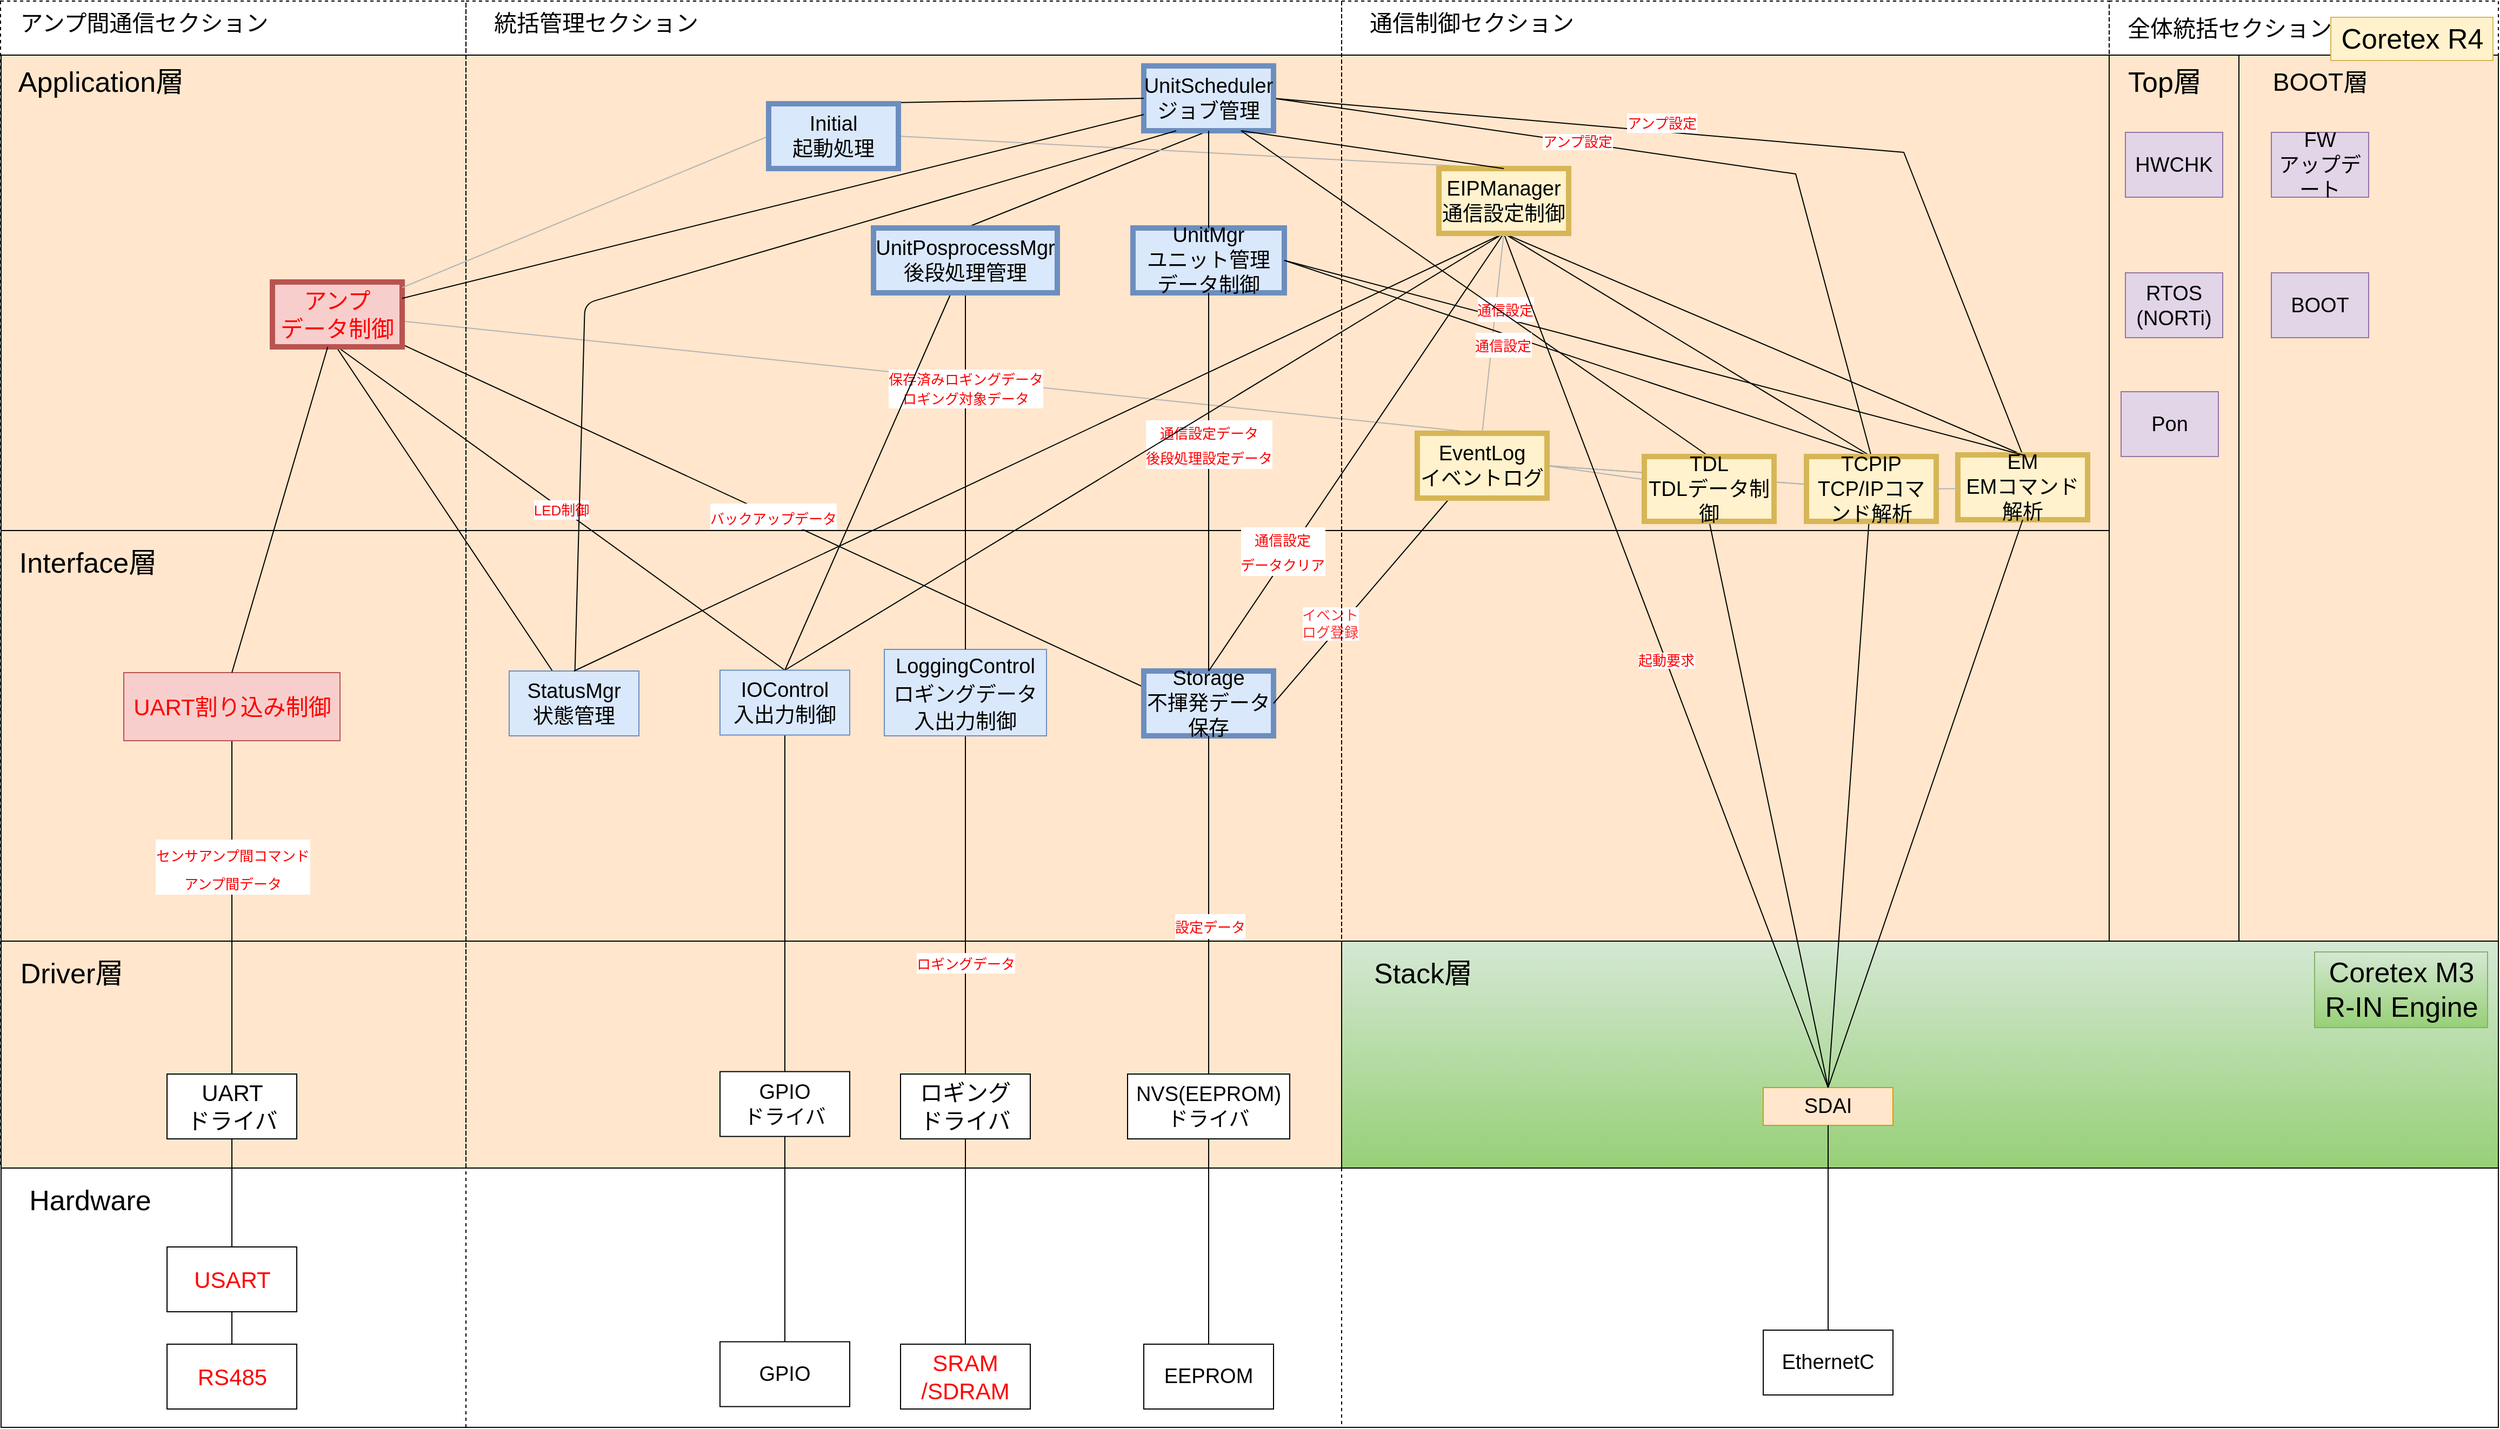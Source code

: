 <mxfile version="15.8.7" type="github" pages="4">
  <diagram name="RevG_NewスマNWU静的構造_完全版" id="GGY5ZKee5J4tztuzEWEi">
    <mxGraphModel dx="3197" dy="2417" grid="1" gridSize="10" guides="1" tooltips="1" connect="1" arrows="1" fold="1" page="1" pageScale="1" pageWidth="827" pageHeight="1169" math="0" shadow="0">
      <root>
        <mxCell id="WA64RrP8hwPyqQoOAJvi-0" />
        <mxCell id="WA64RrP8hwPyqQoOAJvi-1" parent="WA64RrP8hwPyqQoOAJvi-0" />
        <mxCell id="WA64RrP8hwPyqQoOAJvi-109" value="" style="rounded=0;whiteSpace=wrap;html=1;fillColor=none;dashed=1;strokeColor=default;fontColor=default;" parent="WA64RrP8hwPyqQoOAJvi-1" vertex="1">
          <mxGeometry x="1230" y="-40" width="360" height="870" as="geometry" />
        </mxCell>
        <mxCell id="WA64RrP8hwPyqQoOAJvi-3" value="" style="rounded=0;whiteSpace=wrap;html=1;fillColor=#d5e8d4;fontSize=19;strokeColor=none;gradientColor=#97d077;fontColor=default;" parent="WA64RrP8hwPyqQoOAJvi-1" vertex="1">
          <mxGeometry x="520" y="830" width="1070" height="210" as="geometry" />
        </mxCell>
        <mxCell id="WA64RrP8hwPyqQoOAJvi-8" value="" style="rounded=0;whiteSpace=wrap;html=1;fillColor=none;fontSize=19;strokeColor=default;fontColor=default;" parent="WA64RrP8hwPyqQoOAJvi-1" vertex="1">
          <mxGeometry x="-720" y="1040" width="2310" height="240" as="geometry" />
        </mxCell>
        <mxCell id="WA64RrP8hwPyqQoOAJvi-2" value="" style="rounded=0;whiteSpace=wrap;html=1;fillColor=#ffe6cc;fontSize=19;strokeColor=default;fontColor=default;" parent="WA64RrP8hwPyqQoOAJvi-1" vertex="1">
          <mxGeometry x="-720" y="830" width="1240" height="210" as="geometry" />
        </mxCell>
        <mxCell id="WA64RrP8hwPyqQoOAJvi-4" value="" style="rounded=0;whiteSpace=wrap;html=1;fillColor=#ffe6cc;fontSize=19;strokeColor=default;fontColor=default;" parent="WA64RrP8hwPyqQoOAJvi-1" vertex="1">
          <mxGeometry x="-720" y="10" width="2310" height="820" as="geometry" />
        </mxCell>
        <mxCell id="WA64RrP8hwPyqQoOAJvi-5" value="" style="rounded=0;whiteSpace=wrap;html=1;fillColor=none;fontSize=19;strokeColor=default;fontColor=default;" parent="WA64RrP8hwPyqQoOAJvi-1" vertex="1">
          <mxGeometry x="1230" y="10" width="120" height="820" as="geometry" />
        </mxCell>
        <mxCell id="WA64RrP8hwPyqQoOAJvi-6" value="" style="rounded=0;whiteSpace=wrap;html=1;fillColor=none;fontSize=19;" parent="WA64RrP8hwPyqQoOAJvi-1" vertex="1">
          <mxGeometry x="-720" y="10" width="1950" height="440" as="geometry" />
        </mxCell>
        <mxCell id="WA64RrP8hwPyqQoOAJvi-7" value="" style="rounded=0;whiteSpace=wrap;html=1;fillColor=none;fontSize=19;strokeColor=default;fontColor=default;" parent="WA64RrP8hwPyqQoOAJvi-1" vertex="1">
          <mxGeometry x="-720" y="450" width="1950" height="380" as="geometry" />
        </mxCell>
        <mxCell id="WA64RrP8hwPyqQoOAJvi-9" value="" style="rounded=0;whiteSpace=wrap;html=1;fillColor=none;fontSize=19;strokeColor=default;fontColor=default;" parent="WA64RrP8hwPyqQoOAJvi-1" vertex="1">
          <mxGeometry x="-720" y="830" width="2310" height="210" as="geometry" />
        </mxCell>
        <mxCell id="WA64RrP8hwPyqQoOAJvi-11" value="" style="rounded=0;whiteSpace=wrap;html=1;fillColor=none;fontSize=19;" parent="WA64RrP8hwPyqQoOAJvi-1" vertex="1">
          <mxGeometry x="-610" y="920" width="1840" as="geometry" />
        </mxCell>
        <mxCell id="WA64RrP8hwPyqQoOAJvi-13" style="edgeStyle=none;rounded=0;orthogonalLoop=1;jettySize=auto;html=1;endArrow=none;endFill=0;entryX=0.5;entryY=0;entryDx=0;entryDy=0;strokeColor=#B3B3B3;" parent="WA64RrP8hwPyqQoOAJvi-1" source="WA64RrP8hwPyqQoOAJvi-16" target="WA64RrP8hwPyqQoOAJvi-92" edge="1">
          <mxGeometry relative="1" as="geometry">
            <mxPoint x="660" y="730" as="targetPoint" />
          </mxGeometry>
        </mxCell>
        <mxCell id="WA64RrP8hwPyqQoOAJvi-14" value="&lt;font color=&quot;#ff0000&quot; style=&quot;font-size: 13px&quot;&gt;LED制御&lt;/font&gt;" style="edgeStyle=none;rounded=0;orthogonalLoop=1;jettySize=auto;html=1;entryX=0.5;entryY=0;entryDx=0;entryDy=0;fontSize=15;fontColor=#CC0000;endArrow=none;endFill=0;strokeColor=#000000;exitX=0.5;exitY=1;exitDx=0;exitDy=0;labelBackgroundColor=default;" parent="WA64RrP8hwPyqQoOAJvi-1" source="WA64RrP8hwPyqQoOAJvi-16" target="cE08UZ1Xvqvv4ngUlUgD-2" edge="1">
          <mxGeometry relative="1" as="geometry" />
        </mxCell>
        <mxCell id="WA64RrP8hwPyqQoOAJvi-15" style="rounded=0;orthogonalLoop=1;jettySize=auto;html=1;endArrow=none;endFill=0;strokeColor=default;labelBackgroundColor=default;fontColor=default;" parent="WA64RrP8hwPyqQoOAJvi-1" target="WA64RrP8hwPyqQoOAJvi-19" edge="1">
          <mxGeometry relative="1" as="geometry">
            <mxPoint x="-410" y="280" as="sourcePoint" />
          </mxGeometry>
        </mxCell>
        <mxCell id="TR7CPrV_6TkN9dDBGlcq-0" value="&lt;font color=&quot;#ff0000&quot; style=&quot;font-size: 13px&quot;&gt;バックアップデータ&lt;/font&gt;" style="edgeStyle=none;rounded=0;orthogonalLoop=1;jettySize=auto;html=1;entryX=0;entryY=0.25;entryDx=0;entryDy=0;labelBackgroundColor=default;fontSize=20;fontColor=default;endArrow=none;endFill=0;strokeColor=default;" parent="WA64RrP8hwPyqQoOAJvi-1" source="WA64RrP8hwPyqQoOAJvi-16" target="WA64RrP8hwPyqQoOAJvi-25" edge="1">
          <mxGeometry relative="1" as="geometry" />
        </mxCell>
        <mxCell id="WA64RrP8hwPyqQoOAJvi-16" value="アンプ&lt;br&gt;データ制御" style="rounded=0;whiteSpace=wrap;html=1;fillColor=#f8cecc;strokeColor=#b85450;fontColor=#FF0000;fontSize=21;strokeWidth=5;" parent="WA64RrP8hwPyqQoOAJvi-1" vertex="1">
          <mxGeometry x="-469" y="220" width="120" height="60" as="geometry" />
        </mxCell>
        <mxCell id="WA64RrP8hwPyqQoOAJvi-17" style="edgeStyle=none;rounded=0;orthogonalLoop=1;jettySize=auto;html=1;entryX=0.5;entryY=0;entryDx=0;entryDy=0;endArrow=none;endFill=0;exitX=1;exitY=0.5;exitDx=0;exitDy=0;fontSize=19;strokeColor=default;labelBackgroundColor=default;fontColor=default;" parent="WA64RrP8hwPyqQoOAJvi-1" source="WA64RrP8hwPyqQoOAJvi-27" target="WA64RrP8hwPyqQoOAJvi-75" edge="1">
          <mxGeometry relative="1" as="geometry">
            <mxPoint x="830" y="367" as="sourcePoint" />
            <Array as="points">
              <mxPoint x="940" y="120" />
            </Array>
          </mxGeometry>
        </mxCell>
        <mxCell id="WA64RrP8hwPyqQoOAJvi-106" value="&lt;font style=&quot;font-size: 13px&quot;&gt;アンプ設定&lt;/font&gt;" style="edgeLabel;html=1;align=center;verticalAlign=middle;resizable=0;points=[];fontColor=#FF0000;labelBackgroundColor=default;" parent="WA64RrP8hwPyqQoOAJvi-17" vertex="1" connectable="0">
          <mxGeometry x="-0.254" y="2" relative="1" as="geometry">
            <mxPoint y="1" as="offset" />
          </mxGeometry>
        </mxCell>
        <mxCell id="WA64RrP8hwPyqQoOAJvi-18" value="UnitMgr&lt;br style=&quot;font-size: 19px&quot;&gt;ユニット管理&lt;br&gt;データ制御" style="rounded=0;whiteSpace=wrap;html=1;fillColor=#dae8fc;strokeColor=#6c8ebf;fontSize=19;strokeWidth=5;fontColor=default;" parent="WA64RrP8hwPyqQoOAJvi-1" vertex="1">
          <mxGeometry x="327" y="170" width="140" height="60" as="geometry" />
        </mxCell>
        <mxCell id="WA64RrP8hwPyqQoOAJvi-19" value="StatusMgr&lt;br style=&quot;font-size: 19px&quot;&gt;状態管理" style="rounded=0;whiteSpace=wrap;html=1;fillColor=#dae8fc;strokeColor=#6c8ebf;fontSize=19;fontColor=default;" parent="WA64RrP8hwPyqQoOAJvi-1" vertex="1">
          <mxGeometry x="-250" y="580" width="120" height="60" as="geometry" />
        </mxCell>
        <mxCell id="WA64RrP8hwPyqQoOAJvi-20" style="edgeStyle=none;rounded=0;orthogonalLoop=1;jettySize=auto;html=1;entryX=0.5;entryY=0;entryDx=0;entryDy=0;endArrow=none;endFill=0;exitX=0.5;exitY=1;exitDx=0;exitDy=0;strokeColor=#B3B3B3;" parent="WA64RrP8hwPyqQoOAJvi-1" source="WA64RrP8hwPyqQoOAJvi-97" target="WA64RrP8hwPyqQoOAJvi-92" edge="1">
          <mxGeometry relative="1" as="geometry" />
        </mxCell>
        <mxCell id="WA64RrP8hwPyqQoOAJvi-21" style="edgeStyle=none;rounded=0;orthogonalLoop=1;jettySize=auto;html=1;entryX=1;entryY=0.5;entryDx=0;entryDy=0;endArrow=none;endFill=0;strokeColor=#B3B3B3;startArrow=none;" parent="WA64RrP8hwPyqQoOAJvi-1" source="WA64RrP8hwPyqQoOAJvi-75" target="WA64RrP8hwPyqQoOAJvi-92" edge="1">
          <mxGeometry relative="1" as="geometry" />
        </mxCell>
        <mxCell id="WA64RrP8hwPyqQoOAJvi-22" value="&lt;font style=&quot;font-size: 13px&quot;&gt;アンプ設定&lt;/font&gt;" style="edgeStyle=none;rounded=0;orthogonalLoop=1;jettySize=auto;html=1;exitX=0.5;exitY=0;exitDx=0;exitDy=0;entryX=1;entryY=0.5;entryDx=0;entryDy=0;fontSize=15;fontColor=#FF0000;endArrow=none;endFill=0;strokeColor=#000000;labelBackgroundColor=default;" parent="WA64RrP8hwPyqQoOAJvi-1" source="WA64RrP8hwPyqQoOAJvi-23" target="WA64RrP8hwPyqQoOAJvi-27" edge="1">
          <mxGeometry x="0.188" y="-9" relative="1" as="geometry">
            <mxPoint as="offset" />
            <Array as="points">
              <mxPoint x="1040" y="100" />
            </Array>
          </mxGeometry>
        </mxCell>
        <mxCell id="TR7CPrV_6TkN9dDBGlcq-4" style="edgeStyle=none;rounded=0;orthogonalLoop=1;jettySize=auto;html=1;entryX=0.5;entryY=1;entryDx=0;entryDy=0;labelBackgroundColor=default;fontSize=13;fontColor=default;endArrow=none;endFill=0;strokeColor=default;exitX=0.5;exitY=0;exitDx=0;exitDy=0;" parent="WA64RrP8hwPyqQoOAJvi-1" source="WA64RrP8hwPyqQoOAJvi-23" target="WA64RrP8hwPyqQoOAJvi-97" edge="1">
          <mxGeometry relative="1" as="geometry" />
        </mxCell>
        <mxCell id="WA64RrP8hwPyqQoOAJvi-23" value="EM&lt;br style=&quot;font-size: 19px;&quot;&gt;EMコマンド解析" style="rounded=0;whiteSpace=wrap;html=1;fillColor=#fff2cc;strokeColor=#d6b656;fontSize=19;strokeWidth=5;fontColor=default;" parent="WA64RrP8hwPyqQoOAJvi-1" vertex="1">
          <mxGeometry x="1090" y="380" width="120" height="60" as="geometry" />
        </mxCell>
        <mxCell id="WA64RrP8hwPyqQoOAJvi-24" value="SDAI" style="rounded=0;whiteSpace=wrap;html=1;fillColor=#ffe6cc;strokeColor=#d79b00;fontSize=19;fontColor=default;" parent="WA64RrP8hwPyqQoOAJvi-1" vertex="1">
          <mxGeometry x="910" y="965.5" width="120" height="35" as="geometry" />
        </mxCell>
        <mxCell id="WA64RrP8hwPyqQoOAJvi-25" value="Storage&lt;br style=&quot;font-size: 19px&quot;&gt;不揮発データ保存" style="rounded=0;whiteSpace=wrap;html=1;fillColor=#dae8fc;strokeColor=#6c8ebf;fontSize=19;strokeWidth=5;fontColor=default;" parent="WA64RrP8hwPyqQoOAJvi-1" vertex="1">
          <mxGeometry x="337" y="580" width="120" height="60" as="geometry" />
        </mxCell>
        <mxCell id="WA64RrP8hwPyqQoOAJvi-26" style="rounded=0;orthogonalLoop=1;jettySize=auto;html=1;entryX=0.5;entryY=0;entryDx=0;entryDy=0;fontSize=13;fontColor=#CC0000;strokeColor=#000000;endArrow=none;endFill=0;exitX=0.5;exitY=1;exitDx=0;exitDy=0;" parent="WA64RrP8hwPyqQoOAJvi-1" source="WA64RrP8hwPyqQoOAJvi-27" target="WA64RrP8hwPyqQoOAJvi-95" edge="1">
          <mxGeometry relative="1" as="geometry" />
        </mxCell>
        <mxCell id="WA64RrP8hwPyqQoOAJvi-27" value="UnitScheduler&lt;br style=&quot;font-size: 19px;&quot;&gt;ジョブ管理" style="rounded=0;whiteSpace=wrap;html=1;fillColor=#dae8fc;strokeColor=#6c8ebf;fontSize=19;strokeWidth=5;" parent="WA64RrP8hwPyqQoOAJvi-1" vertex="1">
          <mxGeometry x="337" y="20" width="120" height="60" as="geometry" />
        </mxCell>
        <mxCell id="WA64RrP8hwPyqQoOAJvi-28" value="" style="endArrow=none;html=1;entryX=0;entryY=0.5;entryDx=0;entryDy=0;endFill=0;exitX=0.5;exitY=0;exitDx=0;exitDy=0;fontSize=19;" parent="WA64RrP8hwPyqQoOAJvi-1" source="WA64RrP8hwPyqQoOAJvi-93" target="WA64RrP8hwPyqQoOAJvi-27" edge="1">
          <mxGeometry width="50" height="50" relative="1" as="geometry">
            <mxPoint x="300.0" y="170" as="sourcePoint" />
            <mxPoint x="600" y="367" as="targetPoint" />
          </mxGeometry>
        </mxCell>
        <mxCell id="WA64RrP8hwPyqQoOAJvi-29" value="" style="endArrow=none;html=1;entryX=0.5;entryY=0;entryDx=0;entryDy=0;endFill=0;fontSize=19;strokeColor=#B3B3B3;exitX=1;exitY=0.5;exitDx=0;exitDy=0;" parent="WA64RrP8hwPyqQoOAJvi-1" source="WA64RrP8hwPyqQoOAJvi-93" target="WA64RrP8hwPyqQoOAJvi-97" edge="1">
          <mxGeometry width="50" height="50" relative="1" as="geometry">
            <mxPoint x="300" y="220" as="sourcePoint" />
            <mxPoint x="364" y="297" as="targetPoint" />
          </mxGeometry>
        </mxCell>
        <mxCell id="WA64RrP8hwPyqQoOAJvi-30" style="edgeStyle=none;rounded=0;orthogonalLoop=1;jettySize=auto;html=1;entryX=1;entryY=0.5;entryDx=0;entryDy=0;endArrow=none;endFill=0;strokeColor=#B3B3B3;" parent="WA64RrP8hwPyqQoOAJvi-1" source="WA64RrP8hwPyqQoOAJvi-99" target="WA64RrP8hwPyqQoOAJvi-92" edge="1">
          <mxGeometry relative="1" as="geometry" />
        </mxCell>
        <mxCell id="WA64RrP8hwPyqQoOAJvi-31" style="edgeStyle=none;rounded=0;orthogonalLoop=1;jettySize=auto;html=1;endArrow=none;endFill=0;fontSize=19;" parent="WA64RrP8hwPyqQoOAJvi-1" source="WA64RrP8hwPyqQoOAJvi-32" target="WA64RrP8hwPyqQoOAJvi-70" edge="1">
          <mxGeometry relative="1" as="geometry" />
        </mxCell>
        <mxCell id="WA64RrP8hwPyqQoOAJvi-32" value="NVS(EEPROM)&lt;br style=&quot;font-size: 19px;&quot;&gt;ドライバ" style="rounded=0;whiteSpace=wrap;html=1;fontSize=19;" parent="WA64RrP8hwPyqQoOAJvi-1" vertex="1">
          <mxGeometry x="322" y="953" width="150" height="60" as="geometry" />
        </mxCell>
        <mxCell id="WA64RrP8hwPyqQoOAJvi-33" value="" style="endArrow=none;html=1;endFill=0;fontSize=19;" parent="WA64RrP8hwPyqQoOAJvi-1" source="WA64RrP8hwPyqQoOAJvi-25" target="WA64RrP8hwPyqQoOAJvi-32" edge="1">
          <mxGeometry width="50" height="50" relative="1" as="geometry">
            <mxPoint x="77" y="290" as="sourcePoint" />
            <mxPoint x="359.04" y="572.98" as="targetPoint" />
          </mxGeometry>
        </mxCell>
        <mxCell id="WA64RrP8hwPyqQoOAJvi-34" value="&lt;font style=&quot;font-size: 13px&quot;&gt;設定データ&lt;/font&gt;" style="edgeLabel;html=1;align=center;verticalAlign=middle;resizable=0;points=[];fontColor=#FF0000;fontSize=19;" parent="WA64RrP8hwPyqQoOAJvi-33" vertex="1" connectable="0">
          <mxGeometry x="0.148" y="5" relative="1" as="geometry">
            <mxPoint x="-3.87" y="-3.55" as="offset" />
          </mxGeometry>
        </mxCell>
        <mxCell id="WA64RrP8hwPyqQoOAJvi-35" value="&lt;font style=&quot;font-size: 13px&quot;&gt;通信設定データ&lt;br&gt;後段処理設定データ&lt;br&gt;&lt;/font&gt;" style="endArrow=none;html=1;entryX=0.5;entryY=1;entryDx=0;entryDy=0;endFill=0;fontSize=19;exitX=0.5;exitY=0;exitDx=0;exitDy=0;fontColor=#FF0000;labelBackgroundColor=default;strokeColor=default;" parent="WA64RrP8hwPyqQoOAJvi-1" source="WA64RrP8hwPyqQoOAJvi-25" target="WA64RrP8hwPyqQoOAJvi-18" edge="1">
          <mxGeometry x="0.2" width="50" height="50" relative="1" as="geometry">
            <mxPoint x="277" y="760" as="sourcePoint" />
            <mxPoint x="1067" y="467" as="targetPoint" />
            <mxPoint as="offset" />
          </mxGeometry>
        </mxCell>
        <mxCell id="WA64RrP8hwPyqQoOAJvi-36" value="RTOS&lt;br style=&quot;font-size: 19px;&quot;&gt;(NORTi)" style="rounded=0;whiteSpace=wrap;html=1;fillColor=#e1d5e7;strokeColor=#9673a6;fontSize=19;" parent="WA64RrP8hwPyqQoOAJvi-1" vertex="1">
          <mxGeometry x="1245" y="211.5" width="90" height="60" as="geometry" />
        </mxCell>
        <mxCell id="WA64RrP8hwPyqQoOAJvi-37" value="" style="endArrow=none;html=1;exitX=0.5;exitY=0;exitDx=0;exitDy=0;endFill=0;entryX=0.5;entryY=1;entryDx=0;entryDy=0;fontSize=19;" parent="WA64RrP8hwPyqQoOAJvi-1" source="WA64RrP8hwPyqQoOAJvi-18" target="WA64RrP8hwPyqQoOAJvi-27" edge="1">
          <mxGeometry width="50" height="50" relative="1" as="geometry">
            <mxPoint x="414" y="357" as="sourcePoint" />
            <mxPoint x="790" y="117" as="targetPoint" />
          </mxGeometry>
        </mxCell>
        <mxCell id="WA64RrP8hwPyqQoOAJvi-38" value="&lt;font style=&quot;font-size: 13px&quot;&gt;通信設定&lt;/font&gt;" style="endArrow=none;html=1;exitX=1;exitY=0.5;exitDx=0;exitDy=0;endFill=0;entryX=0.5;entryY=0;entryDx=0;entryDy=0;fontSize=19;strokeColor=default;labelBackgroundColor=default;fontColor=#FF0000;" parent="WA64RrP8hwPyqQoOAJvi-1" source="WA64RrP8hwPyqQoOAJvi-18" target="WA64RrP8hwPyqQoOAJvi-23" edge="1">
          <mxGeometry x="-0.41" y="8" width="50" height="50" relative="1" as="geometry">
            <mxPoint x="430" y="447" as="sourcePoint" />
            <mxPoint x="710" y="727" as="targetPoint" />
            <mxPoint as="offset" />
          </mxGeometry>
        </mxCell>
        <mxCell id="WA64RrP8hwPyqQoOAJvi-39" value="" style="endArrow=none;html=1;exitX=0.5;exitY=1;exitDx=0;exitDy=0;endFill=0;entryX=0.5;entryY=0;entryDx=0;entryDy=0;fontSize=19;" parent="WA64RrP8hwPyqQoOAJvi-1" source="WA64RrP8hwPyqQoOAJvi-23" target="WA64RrP8hwPyqQoOAJvi-24" edge="1">
          <mxGeometry width="50" height="50" relative="1" as="geometry">
            <mxPoint x="430" y="410" as="sourcePoint" />
            <mxPoint x="790" y="550" as="targetPoint" />
          </mxGeometry>
        </mxCell>
        <mxCell id="WA64RrP8hwPyqQoOAJvi-40" value="" style="endArrow=none;html=1;exitX=0.75;exitY=1;exitDx=0;exitDy=0;endFill=0;entryX=0.5;entryY=0;entryDx=0;entryDy=0;fontSize=19;" parent="WA64RrP8hwPyqQoOAJvi-1" source="WA64RrP8hwPyqQoOAJvi-27" target="WA64RrP8hwPyqQoOAJvi-99" edge="1">
          <mxGeometry x="-0.279" y="5" width="50" height="50" relative="1" as="geometry">
            <mxPoint x="790" y="647" as="sourcePoint" />
            <mxPoint x="460" y="707" as="targetPoint" />
            <mxPoint as="offset" />
          </mxGeometry>
        </mxCell>
        <mxCell id="WA64RrP8hwPyqQoOAJvi-41" value="" style="endArrow=none;html=1;exitX=0.5;exitY=1;exitDx=0;exitDy=0;endFill=0;entryX=0.5;entryY=0;entryDx=0;entryDy=0;fontSize=19;" parent="WA64RrP8hwPyqQoOAJvi-1" source="WA64RrP8hwPyqQoOAJvi-99" target="WA64RrP8hwPyqQoOAJvi-24" edge="1">
          <mxGeometry width="50" height="50" relative="1" as="geometry">
            <mxPoint x="790" y="610" as="sourcePoint" />
            <mxPoint x="1030" y="670" as="targetPoint" />
          </mxGeometry>
        </mxCell>
        <mxCell id="WA64RrP8hwPyqQoOAJvi-42" value="" style="endArrow=none;html=1;endFill=0;fontSize=19;exitX=0.25;exitY=1;exitDx=0;exitDy=0;strokeColor=default;labelBackgroundColor=default;fontColor=default;" parent="WA64RrP8hwPyqQoOAJvi-1" source="WA64RrP8hwPyqQoOAJvi-27" target="WA64RrP8hwPyqQoOAJvi-19" edge="1">
          <mxGeometry width="50" height="50" relative="1" as="geometry">
            <mxPoint x="480" y="80" as="sourcePoint" />
            <mxPoint x="1070" y="587" as="targetPoint" />
            <Array as="points">
              <mxPoint x="-180" y="240" />
            </Array>
          </mxGeometry>
        </mxCell>
        <mxCell id="WA64RrP8hwPyqQoOAJvi-43" value="" style="endArrow=none;html=1;entryX=0;entryY=0.75;entryDx=0;entryDy=0;endFill=0;fontSize=19;" parent="WA64RrP8hwPyqQoOAJvi-1" source="WA64RrP8hwPyqQoOAJvi-16" target="WA64RrP8hwPyqQoOAJvi-27" edge="1">
          <mxGeometry width="50" height="50" relative="1" as="geometry">
            <mxPoint x="340" y="277" as="sourcePoint" />
            <mxPoint x="650" y="307" as="targetPoint" />
          </mxGeometry>
        </mxCell>
        <mxCell id="WA64RrP8hwPyqQoOAJvi-44" style="edgeStyle=none;rounded=0;orthogonalLoop=1;jettySize=auto;html=1;entryX=0.5;entryY=0;entryDx=0;entryDy=0;endArrow=none;endFill=0;fontSize=19;strokeColor=default;labelBackgroundColor=default;fontColor=default;" parent="WA64RrP8hwPyqQoOAJvi-1" source="WA64RrP8hwPyqQoOAJvi-45" target="WA64RrP8hwPyqQoOAJvi-69" edge="1">
          <mxGeometry relative="1" as="geometry" />
        </mxCell>
        <mxCell id="WA64RrP8hwPyqQoOAJvi-45" value="GPIO&lt;br style=&quot;font-size: 19px;&quot;&gt;ドライバ" style="rounded=0;whiteSpace=wrap;html=1;fontSize=19;fillColor=default;strokeColor=default;fontColor=default;labelBackgroundColor=default;" parent="WA64RrP8hwPyqQoOAJvi-1" vertex="1">
          <mxGeometry x="-55" y="950.75" width="120" height="60" as="geometry" />
        </mxCell>
        <mxCell id="WA64RrP8hwPyqQoOAJvi-46" value="" style="edgeStyle=none;rounded=0;orthogonalLoop=1;jettySize=auto;html=1;endArrow=none;endFill=0;fontColor=#FF0000;fontSize=21;" parent="WA64RrP8hwPyqQoOAJvi-1" source="WA64RrP8hwPyqQoOAJvi-47" target="WA64RrP8hwPyqQoOAJvi-67" edge="1">
          <mxGeometry relative="1" as="geometry">
            <Array as="points" />
          </mxGeometry>
        </mxCell>
        <mxCell id="WA64RrP8hwPyqQoOAJvi-47" value="USART" style="rounded=0;whiteSpace=wrap;html=1;fontColor=#FF0000;fontSize=21;" parent="WA64RrP8hwPyqQoOAJvi-1" vertex="1">
          <mxGeometry x="-566.5" y="1113" width="120" height="60" as="geometry" />
        </mxCell>
        <mxCell id="WA64RrP8hwPyqQoOAJvi-48" value="" style="endArrow=none;html=1;endFill=0;fontSize=19;strokeColor=#B3B3B3;exitX=0;exitY=0.5;exitDx=0;exitDy=0;" parent="WA64RrP8hwPyqQoOAJvi-1" source="WA64RrP8hwPyqQoOAJvi-93" target="WA64RrP8hwPyqQoOAJvi-16" edge="1">
          <mxGeometry width="50" height="50" relative="1" as="geometry">
            <mxPoint x="-150" y="250" as="sourcePoint" />
            <mxPoint x="540" y="307" as="targetPoint" />
          </mxGeometry>
        </mxCell>
        <mxCell id="WA64RrP8hwPyqQoOAJvi-49" style="edgeStyle=none;rounded=0;orthogonalLoop=1;jettySize=auto;html=1;entryX=0.5;entryY=0;entryDx=0;entryDy=0;endArrow=none;endFill=0;fontSize=19;exitX=0.5;exitY=1;exitDx=0;exitDy=0;strokeColor=default;labelBackgroundColor=default;fontColor=default;" parent="WA64RrP8hwPyqQoOAJvi-1" source="WA64RrP8hwPyqQoOAJvi-24" target="WA64RrP8hwPyqQoOAJvi-71" edge="1">
          <mxGeometry relative="1" as="geometry">
            <mxPoint x="1301" y="1120" as="sourcePoint" />
          </mxGeometry>
        </mxCell>
        <mxCell id="WA64RrP8hwPyqQoOAJvi-53" value="Stack層" style="text;html=1;align=center;verticalAlign=middle;resizable=0;points=[];autosize=1;fontSize=26;fontColor=default;" parent="WA64RrP8hwPyqQoOAJvi-1" vertex="1">
          <mxGeometry x="540" y="840" width="110" height="40" as="geometry" />
        </mxCell>
        <mxCell id="WA64RrP8hwPyqQoOAJvi-54" value="Driver層" style="text;html=1;align=center;verticalAlign=middle;resizable=0;points=[];autosize=1;fontSize=26;fontColor=default;" parent="WA64RrP8hwPyqQoOAJvi-1" vertex="1">
          <mxGeometry x="-710.5" y="840" width="110" height="40" as="geometry" />
        </mxCell>
        <mxCell id="WA64RrP8hwPyqQoOAJvi-55" value="Interface層" style="text;html=1;align=center;verticalAlign=middle;resizable=0;points=[];autosize=1;fontSize=26;" parent="WA64RrP8hwPyqQoOAJvi-1" vertex="1">
          <mxGeometry x="-710.5" y="460" width="140" height="40" as="geometry" />
        </mxCell>
        <mxCell id="WA64RrP8hwPyqQoOAJvi-56" value="Application層" style="text;html=1;align=center;verticalAlign=middle;resizable=0;points=[];autosize=1;fontSize=26;" parent="WA64RrP8hwPyqQoOAJvi-1" vertex="1">
          <mxGeometry x="-713" y="15" width="170" height="40" as="geometry" />
        </mxCell>
        <mxCell id="WA64RrP8hwPyqQoOAJvi-57" style="edgeStyle=none;rounded=0;orthogonalLoop=1;jettySize=auto;html=1;entryX=0.5;entryY=0;entryDx=0;entryDy=0;endArrow=none;endFill=0;fontSize=21;" parent="WA64RrP8hwPyqQoOAJvi-1" source="WA64RrP8hwPyqQoOAJvi-59" target="WA64RrP8hwPyqQoOAJvi-61" edge="1">
          <mxGeometry relative="1" as="geometry" />
        </mxCell>
        <mxCell id="WA64RrP8hwPyqQoOAJvi-58" value="&lt;font style=&quot;font-size: 13px&quot;&gt;ロギングデータ&lt;/font&gt;" style="edgeLabel;html=1;align=center;verticalAlign=middle;resizable=0;points=[];fontColor=#FF0000;fontSize=16;labelBackgroundColor=default;" parent="WA64RrP8hwPyqQoOAJvi-57" vertex="1" connectable="0">
          <mxGeometry x="0.118" y="1" relative="1" as="geometry">
            <mxPoint x="-1" y="35" as="offset" />
          </mxGeometry>
        </mxCell>
        <mxCell id="WA64RrP8hwPyqQoOAJvi-59" value="&lt;font style=&quot;font-size: 19px&quot;&gt;LoggingControl&lt;br&gt;ロギングデータ&lt;br&gt;入出力制御&lt;/font&gt;" style="rounded=0;whiteSpace=wrap;html=1;fillColor=#dae8fc;strokeColor=#6c8ebf;fontSize=21;" parent="WA64RrP8hwPyqQoOAJvi-1" vertex="1">
          <mxGeometry x="97" y="560" width="150" height="80" as="geometry" />
        </mxCell>
        <mxCell id="WA64RrP8hwPyqQoOAJvi-60" style="edgeStyle=none;rounded=0;orthogonalLoop=1;jettySize=auto;html=1;endArrow=none;endFill=0;fontColor=#FF0000;fontSize=21;" parent="WA64RrP8hwPyqQoOAJvi-1" source="WA64RrP8hwPyqQoOAJvi-61" target="WA64RrP8hwPyqQoOAJvi-68" edge="1">
          <mxGeometry relative="1" as="geometry">
            <mxPoint x="282.0" y="1113.0" as="targetPoint" />
          </mxGeometry>
        </mxCell>
        <mxCell id="WA64RrP8hwPyqQoOAJvi-61" value="ロギング&lt;br&gt;ドライバ" style="rounded=0;whiteSpace=wrap;html=1;fontColor=#000000;fontSize=21;fillColor=default;strokeColor=default;" parent="WA64RrP8hwPyqQoOAJvi-1" vertex="1">
          <mxGeometry x="112" y="953" width="120" height="60" as="geometry" />
        </mxCell>
        <mxCell id="WA64RrP8hwPyqQoOAJvi-62" style="rounded=0;orthogonalLoop=1;jettySize=auto;html=1;entryX=0.5;entryY=0;entryDx=0;entryDy=0;endArrow=none;endFill=0;fontColor=#FF0000;fontSize=21;" parent="WA64RrP8hwPyqQoOAJvi-1" source="WA64RrP8hwPyqQoOAJvi-65" target="WA64RrP8hwPyqQoOAJvi-47" edge="1">
          <mxGeometry relative="1" as="geometry" />
        </mxCell>
        <mxCell id="WA64RrP8hwPyqQoOAJvi-63" style="edgeStyle=none;rounded=0;orthogonalLoop=1;jettySize=auto;html=1;endArrow=none;endFill=0;fontSize=21;" parent="WA64RrP8hwPyqQoOAJvi-1" source="WA64RrP8hwPyqQoOAJvi-65" target="WA64RrP8hwPyqQoOAJvi-76" edge="1">
          <mxGeometry relative="1" as="geometry">
            <mxPoint x="-436.5" y="690" as="targetPoint" />
          </mxGeometry>
        </mxCell>
        <mxCell id="WA64RrP8hwPyqQoOAJvi-64" value="&lt;font style=&quot;font-size: 13px&quot;&gt;センサアンプ間コマンド&lt;br&gt;アンプ間データ&lt;/font&gt;" style="edgeLabel;html=1;align=center;verticalAlign=middle;resizable=0;points=[];fontColor=#FF0000;fontSize=21;" parent="WA64RrP8hwPyqQoOAJvi-63" vertex="1" connectable="0">
          <mxGeometry x="-0.175" y="3" relative="1" as="geometry">
            <mxPoint x="3" y="-64.67" as="offset" />
          </mxGeometry>
        </mxCell>
        <mxCell id="WA64RrP8hwPyqQoOAJvi-65" value="UART&lt;br style=&quot;font-size: 21px;&quot;&gt;ドライバ" style="rounded=0;whiteSpace=wrap;html=1;fontColor=#000000;fontSize=21;fillColor=default;strokeColor=default;" parent="WA64RrP8hwPyqQoOAJvi-1" vertex="1">
          <mxGeometry x="-566.5" y="953" width="120" height="60" as="geometry" />
        </mxCell>
        <mxCell id="WA64RrP8hwPyqQoOAJvi-66" value="Hardware" style="text;html=1;align=center;verticalAlign=middle;resizable=0;points=[];autosize=1;fontSize=26;fontColor=default;" parent="WA64RrP8hwPyqQoOAJvi-1" vertex="1">
          <mxGeometry x="-703" y="1050" width="130" height="40" as="geometry" />
        </mxCell>
        <mxCell id="WA64RrP8hwPyqQoOAJvi-67" value="RS485" style="rounded=0;whiteSpace=wrap;html=1;fontColor=#FF0000;fontSize=21;" parent="WA64RrP8hwPyqQoOAJvi-1" vertex="1">
          <mxGeometry x="-566.5" y="1203" width="120" height="60" as="geometry" />
        </mxCell>
        <mxCell id="WA64RrP8hwPyqQoOAJvi-68" value="SRAM&lt;br&gt;/SDRAM" style="rounded=0;whiteSpace=wrap;html=1;fontColor=#FF0000;fontSize=21;" parent="WA64RrP8hwPyqQoOAJvi-1" vertex="1">
          <mxGeometry x="112" y="1203" width="120" height="60" as="geometry" />
        </mxCell>
        <mxCell id="WA64RrP8hwPyqQoOAJvi-69" value="GPIO" style="rounded=0;whiteSpace=wrap;html=1;fontSize=19;fillColor=default;strokeColor=default;fontColor=default;labelBackgroundColor=default;" parent="WA64RrP8hwPyqQoOAJvi-1" vertex="1">
          <mxGeometry x="-55" y="1200.75" width="120" height="60" as="geometry" />
        </mxCell>
        <mxCell id="WA64RrP8hwPyqQoOAJvi-70" value="EEPROM" style="rounded=0;whiteSpace=wrap;html=1;fontSize=19;" parent="WA64RrP8hwPyqQoOAJvi-1" vertex="1">
          <mxGeometry x="337" y="1203" width="120" height="60" as="geometry" />
        </mxCell>
        <mxCell id="WA64RrP8hwPyqQoOAJvi-71" value="EthernetC" style="rounded=0;whiteSpace=wrap;html=1;fontSize=19;fillColor=default;strokeColor=default;fontColor=default;" parent="WA64RrP8hwPyqQoOAJvi-1" vertex="1">
          <mxGeometry x="910" y="1190" width="120" height="60" as="geometry" />
        </mxCell>
        <mxCell id="WA64RrP8hwPyqQoOAJvi-72" style="edgeStyle=none;rounded=0;orthogonalLoop=1;jettySize=auto;html=1;endArrow=none;endFill=0;entryX=0.5;entryY=0;entryDx=0;entryDy=0;fontSize=19;" parent="WA64RrP8hwPyqQoOAJvi-1" source="WA64RrP8hwPyqQoOAJvi-75" target="WA64RrP8hwPyqQoOAJvi-24" edge="1">
          <mxGeometry relative="1" as="geometry">
            <mxPoint x="1020.0" y="650" as="targetPoint" />
          </mxGeometry>
        </mxCell>
        <mxCell id="WA64RrP8hwPyqQoOAJvi-73" style="rounded=0;orthogonalLoop=1;jettySize=auto;html=1;entryX=0.5;entryY=1;entryDx=0;entryDy=0;strokeColor=#000000;fontSize=26;endArrow=none;endFill=0;exitX=0.5;exitY=0;exitDx=0;exitDy=0;labelBackgroundColor=default;fontColor=default;" parent="WA64RrP8hwPyqQoOAJvi-1" source="WA64RrP8hwPyqQoOAJvi-75" target="WA64RrP8hwPyqQoOAJvi-97" edge="1">
          <mxGeometry relative="1" as="geometry" />
        </mxCell>
        <mxCell id="WA64RrP8hwPyqQoOAJvi-74" style="edgeStyle=none;rounded=0;orthogonalLoop=1;jettySize=auto;html=1;entryX=1;entryY=0.5;entryDx=0;entryDy=0;endArrow=none;endFill=0;fontColor=#FF0000;strokeColor=#B3B3B3;" parent="WA64RrP8hwPyqQoOAJvi-1" source="WA64RrP8hwPyqQoOAJvi-75" target="WA64RrP8hwPyqQoOAJvi-92" edge="1">
          <mxGeometry relative="1" as="geometry" />
        </mxCell>
        <mxCell id="WA64RrP8hwPyqQoOAJvi-76" value="UART割り込み制御" style="rounded=0;whiteSpace=wrap;html=1;fillColor=#f8cecc;strokeColor=#b85450;fontColor=#FF0000;fontSize=21;" parent="WA64RrP8hwPyqQoOAJvi-1" vertex="1">
          <mxGeometry x="-606.5" y="581.5" width="200" height="63" as="geometry" />
        </mxCell>
        <mxCell id="WA64RrP8hwPyqQoOAJvi-78" value="HWCHK" style="rounded=0;whiteSpace=wrap;html=1;fillColor=#e1d5e7;strokeColor=#9673a6;fontSize=19;" parent="WA64RrP8hwPyqQoOAJvi-1" vertex="1">
          <mxGeometry x="1245" y="81.5" width="90" height="60" as="geometry" />
        </mxCell>
        <mxCell id="WA64RrP8hwPyqQoOAJvi-79" value="&lt;font style=&quot;font-size: 26px&quot;&gt;Top層&lt;/font&gt;" style="text;html=1;align=center;verticalAlign=middle;resizable=0;points=[];autosize=1;fontSize=19;fontColor=default;" parent="WA64RrP8hwPyqQoOAJvi-1" vertex="1">
          <mxGeometry x="1241" y="20" width="80" height="30" as="geometry" />
        </mxCell>
        <mxCell id="WA64RrP8hwPyqQoOAJvi-80" value="FW&lt;br style=&quot;font-size: 19px;&quot;&gt;アップデート" style="rounded=0;whiteSpace=wrap;html=1;fillColor=#e1d5e7;strokeColor=#9673a6;fontSize=19;fontColor=default;" parent="WA64RrP8hwPyqQoOAJvi-1" vertex="1">
          <mxGeometry x="1380" y="81.5" width="90" height="60" as="geometry" />
        </mxCell>
        <mxCell id="WA64RrP8hwPyqQoOAJvi-81" value="BOOT" style="rounded=0;whiteSpace=wrap;html=1;fillColor=#e1d5e7;strokeColor=#9673a6;fontSize=19;fontColor=default;" parent="WA64RrP8hwPyqQoOAJvi-1" vertex="1">
          <mxGeometry x="1380" y="211.5" width="90" height="60" as="geometry" />
        </mxCell>
        <mxCell id="WA64RrP8hwPyqQoOAJvi-82" value="BOOT層" style="text;html=1;align=center;verticalAlign=middle;resizable=0;points=[];autosize=1;fontSize=23;fontColor=default;" parent="WA64RrP8hwPyqQoOAJvi-1" vertex="1">
          <mxGeometry x="1375" y="20" width="100" height="30" as="geometry" />
        </mxCell>
        <mxCell id="WA64RrP8hwPyqQoOAJvi-83" style="edgeStyle=none;rounded=0;orthogonalLoop=1;jettySize=auto;html=1;entryX=0.5;entryY=0;entryDx=0;entryDy=0;endArrow=none;endFill=0;fontColor=#FF0000;fontSize=21;" parent="WA64RrP8hwPyqQoOAJvi-1" source="WA64RrP8hwPyqQoOAJvi-16" target="WA64RrP8hwPyqQoOAJvi-76" edge="1">
          <mxGeometry relative="1" as="geometry" />
        </mxCell>
        <mxCell id="WA64RrP8hwPyqQoOAJvi-84" style="edgeStyle=none;rounded=0;orthogonalLoop=1;jettySize=auto;html=1;exitX=1;exitY=0.5;exitDx=0;exitDy=0;endArrow=none;endFill=0;fontColor=#FF0000;fontSize=19;" parent="WA64RrP8hwPyqQoOAJvi-1" edge="1">
          <mxGeometry relative="1" as="geometry">
            <mxPoint x="107" y="1233" as="sourcePoint" />
            <mxPoint x="107" y="1233" as="targetPoint" />
          </mxGeometry>
        </mxCell>
        <mxCell id="WA64RrP8hwPyqQoOAJvi-86" value="&lt;font style=&quot;font-size: 13px&quot;&gt;通信設定&lt;/font&gt;" style="endArrow=none;html=1;exitX=1;exitY=0.5;exitDx=0;exitDy=0;endFill=0;entryX=0.5;entryY=0;entryDx=0;entryDy=0;fontSize=19;strokeColor=default;labelBackgroundColor=default;fontColor=#FF0000;" parent="WA64RrP8hwPyqQoOAJvi-1" source="WA64RrP8hwPyqQoOAJvi-18" target="WA64RrP8hwPyqQoOAJvi-75" edge="1">
          <mxGeometry x="-0.243" y="-11" width="50" height="50" relative="1" as="geometry">
            <mxPoint x="690" y="357" as="sourcePoint" />
            <mxPoint x="1030" y="527" as="targetPoint" />
            <mxPoint y="-1" as="offset" />
          </mxGeometry>
        </mxCell>
        <mxCell id="WA64RrP8hwPyqQoOAJvi-87" value="&lt;font style=&quot;font-size: 13px&quot;&gt;通信設定&lt;br&gt;データクリア&lt;/font&gt;" style="endArrow=none;html=1;endFill=0;fontColor=#FF0000;fontSize=19;entryX=0.5;entryY=0;entryDx=0;entryDy=0;exitX=0.5;exitY=1;exitDx=0;exitDy=0;" parent="WA64RrP8hwPyqQoOAJvi-1" source="WA64RrP8hwPyqQoOAJvi-97" target="WA64RrP8hwPyqQoOAJvi-25" edge="1">
          <mxGeometry x="0.468" y="-5" width="50" height="50" relative="1" as="geometry">
            <mxPoint x="640" y="510" as="sourcePoint" />
            <mxPoint x="330" y="760" as="targetPoint" />
            <mxPoint as="offset" />
          </mxGeometry>
        </mxCell>
        <mxCell id="WA64RrP8hwPyqQoOAJvi-88" value="Coretex M3&lt;br&gt;R-IN Engine" style="text;html=1;align=center;verticalAlign=middle;resizable=0;points=[];autosize=1;fontSize=26;fillColor=#d5e8d4;strokeColor=#82b366;gradientColor=#97d077;fontColor=default;" parent="WA64RrP8hwPyqQoOAJvi-1" vertex="1">
          <mxGeometry x="1420" y="840" width="160" height="70" as="geometry" />
        </mxCell>
        <mxCell id="WA64RrP8hwPyqQoOAJvi-89" value="Coretex R4" style="text;html=1;align=center;verticalAlign=middle;resizable=0;points=[];autosize=1;fontSize=26;fillColor=#fff2cc;strokeColor=#d6b656;fontColor=default;" parent="WA64RrP8hwPyqQoOAJvi-1" vertex="1">
          <mxGeometry x="1435" y="-25" width="150" height="40" as="geometry" />
        </mxCell>
        <mxCell id="WA64RrP8hwPyqQoOAJvi-91" value="&lt;font style=&quot;font-size: 13px&quot;&gt;イベント&lt;br&gt;ログ登録&lt;/font&gt;" style="edgeStyle=none;rounded=0;orthogonalLoop=1;jettySize=auto;html=1;entryX=1;entryY=0.5;entryDx=0;entryDy=0;endArrow=none;endFill=0;fontColor=#FF3333;strokeColor=#000000;exitX=0.25;exitY=1;exitDx=0;exitDy=0;" parent="WA64RrP8hwPyqQoOAJvi-1" source="WA64RrP8hwPyqQoOAJvi-92" target="WA64RrP8hwPyqQoOAJvi-25" edge="1">
          <mxGeometry x="0.283" y="-10" relative="1" as="geometry">
            <mxPoint x="1" y="1" as="offset" />
            <mxPoint x="510.0" y="700" as="sourcePoint" />
          </mxGeometry>
        </mxCell>
        <mxCell id="WA64RrP8hwPyqQoOAJvi-92" value="EventLog&lt;br&gt;イベントログ" style="rounded=0;whiteSpace=wrap;html=1;fillColor=#fff2cc;strokeColor=#d6b656;fontSize=19;strokeWidth=5;fontColor=default;" parent="WA64RrP8hwPyqQoOAJvi-1" vertex="1">
          <mxGeometry x="590" y="360" width="120" height="60" as="geometry" />
        </mxCell>
        <mxCell id="WA64RrP8hwPyqQoOAJvi-93" value="Initial&lt;br style=&quot;font-size: 19px;&quot;&gt;起動処理" style="rounded=0;whiteSpace=wrap;html=1;fillColor=#dae8fc;strokeColor=#6c8ebf;fontSize=19;strokeWidth=5;" parent="WA64RrP8hwPyqQoOAJvi-1" vertex="1">
          <mxGeometry x="-10" y="55" width="120" height="60" as="geometry" />
        </mxCell>
        <mxCell id="WA64RrP8hwPyqQoOAJvi-94" value="&lt;font style=&quot;font-size: 13px&quot;&gt;&lt;span style=&quot;color: rgb(255 , 0 , 0)&quot;&gt;保存済みロギングデータ&lt;/span&gt;&lt;br style=&quot;color: rgb(255 , 0 , 0)&quot;&gt;&lt;span style=&quot;color: rgb(255 , 0 , 0)&quot;&gt;ロギング対象データ&lt;/span&gt;&lt;/font&gt;" style="edgeStyle=none;rounded=0;orthogonalLoop=1;jettySize=auto;html=1;entryX=0.5;entryY=0;entryDx=0;entryDy=0;fontSize=15;fontColor=#CC0000;endArrow=none;endFill=0;strokeColor=#000000;" parent="WA64RrP8hwPyqQoOAJvi-1" source="WA64RrP8hwPyqQoOAJvi-95" target="WA64RrP8hwPyqQoOAJvi-59" edge="1">
          <mxGeometry x="-0.467" relative="1" as="geometry">
            <mxPoint as="offset" />
          </mxGeometry>
        </mxCell>
        <mxCell id="cE08UZ1Xvqvv4ngUlUgD-4" style="edgeStyle=none;rounded=0;orthogonalLoop=1;jettySize=auto;html=1;entryX=0.5;entryY=0;entryDx=0;entryDy=0;labelBackgroundColor=default;fontSize=13;fontColor=default;endArrow=none;endFill=0;strokeColor=default;" parent="WA64RrP8hwPyqQoOAJvi-1" source="WA64RrP8hwPyqQoOAJvi-95" target="cE08UZ1Xvqvv4ngUlUgD-2" edge="1">
          <mxGeometry relative="1" as="geometry" />
        </mxCell>
        <mxCell id="WA64RrP8hwPyqQoOAJvi-95" value="UnitPosprocessMgr&lt;br&gt;後段処理管理" style="rounded=0;whiteSpace=wrap;html=1;fillColor=#dae8fc;strokeColor=#6c8ebf;fontSize=19;strokeWidth=5;fontColor=default;" parent="WA64RrP8hwPyqQoOAJvi-1" vertex="1">
          <mxGeometry x="87" y="170" width="170" height="60" as="geometry" />
        </mxCell>
        <mxCell id="WA64RrP8hwPyqQoOAJvi-96" value="Pon" style="rounded=0;whiteSpace=wrap;html=1;fillColor=#e1d5e7;strokeColor=#9673a6;fontSize=19;" parent="WA64RrP8hwPyqQoOAJvi-1" vertex="1">
          <mxGeometry x="1241" y="321.5" width="90" height="60" as="geometry" />
        </mxCell>
        <mxCell id="cE08UZ1Xvqvv4ngUlUgD-0" style="edgeStyle=none;rounded=0;orthogonalLoop=1;jettySize=auto;html=1;entryX=0.5;entryY=0;entryDx=0;entryDy=0;labelBackgroundColor=default;fontSize=13;fontColor=default;endArrow=none;endFill=0;strokeColor=default;exitX=0.5;exitY=1;exitDx=0;exitDy=0;" parent="WA64RrP8hwPyqQoOAJvi-1" source="WA64RrP8hwPyqQoOAJvi-97" target="cE08UZ1Xvqvv4ngUlUgD-2" edge="1">
          <mxGeometry relative="1" as="geometry" />
        </mxCell>
        <mxCell id="cE08UZ1Xvqvv4ngUlUgD-1" value="&lt;font color=&quot;#ff0000&quot;&gt;起動要求&lt;/font&gt;" style="edgeStyle=none;rounded=0;orthogonalLoop=1;jettySize=auto;html=1;entryX=0.5;entryY=0;entryDx=0;entryDy=0;labelBackgroundColor=default;fontSize=13;fontColor=default;endArrow=none;endFill=0;strokeColor=default;exitX=0.5;exitY=1;exitDx=0;exitDy=0;" parent="WA64RrP8hwPyqQoOAJvi-1" source="WA64RrP8hwPyqQoOAJvi-97" target="WA64RrP8hwPyqQoOAJvi-24" edge="1">
          <mxGeometry relative="1" as="geometry">
            <mxPoint x="670" y="170" as="sourcePoint" />
          </mxGeometry>
        </mxCell>
        <mxCell id="eEJKyIOwSUkj9PVVVFYw-0" style="edgeStyle=none;rounded=0;orthogonalLoop=1;jettySize=auto;html=1;entryX=0.5;entryY=0;entryDx=0;entryDy=0;labelBackgroundColor=default;fontSize=13;fontColor=default;endArrow=none;endFill=0;strokeColor=default;exitX=0.5;exitY=1;exitDx=0;exitDy=0;" parent="WA64RrP8hwPyqQoOAJvi-1" source="WA64RrP8hwPyqQoOAJvi-97" target="WA64RrP8hwPyqQoOAJvi-19" edge="1">
          <mxGeometry relative="1" as="geometry" />
        </mxCell>
        <mxCell id="WA64RrP8hwPyqQoOAJvi-97" value="EIPManager&lt;br style=&quot;font-size: 19px;&quot;&gt;通信設定制御" style="rounded=0;whiteSpace=wrap;html=1;fillColor=#fff2cc;strokeColor=#d6b656;fontSize=19;strokeWidth=5;fontColor=default;" parent="WA64RrP8hwPyqQoOAJvi-1" vertex="1">
          <mxGeometry x="610" y="115" width="120" height="60" as="geometry" />
        </mxCell>
        <mxCell id="WA64RrP8hwPyqQoOAJvi-98" value="" style="endArrow=none;html=1;endFill=0;entryX=0.5;entryY=0;entryDx=0;entryDy=0;exitX=0.75;exitY=1;exitDx=0;exitDy=0;fontSize=19;" parent="WA64RrP8hwPyqQoOAJvi-1" source="WA64RrP8hwPyqQoOAJvi-27" target="WA64RrP8hwPyqQoOAJvi-97" edge="1">
          <mxGeometry width="50" height="50" relative="1" as="geometry">
            <mxPoint x="625" y="80" as="sourcePoint" />
            <mxPoint x="1013" y="603" as="targetPoint" />
          </mxGeometry>
        </mxCell>
        <mxCell id="WA64RrP8hwPyqQoOAJvi-99" value="TDL&lt;br style=&quot;font-size: 19px;&quot;&gt;TDLデータ制御" style="rounded=0;whiteSpace=wrap;html=1;fillColor=#fff2cc;strokeColor=#d6b656;fontSize=19;strokeWidth=5;fontColor=default;" parent="WA64RrP8hwPyqQoOAJvi-1" vertex="1">
          <mxGeometry x="800" y="381.5" width="120" height="60" as="geometry" />
        </mxCell>
        <mxCell id="WA64RrP8hwPyqQoOAJvi-101" value="&lt;font style=&quot;font-size: 21px&quot;&gt;アンプ間通信セクション&lt;/font&gt;" style="text;html=1;align=center;verticalAlign=middle;resizable=0;points=[];autosize=1;strokeColor=none;fillColor=none;" parent="WA64RrP8hwPyqQoOAJvi-1" vertex="1">
          <mxGeometry x="-713" y="-30" width="250" height="20" as="geometry" />
        </mxCell>
        <mxCell id="WA64RrP8hwPyqQoOAJvi-103" value="&lt;font style=&quot;font-size: 21px&quot;&gt;統括管理セクション&lt;/font&gt;" style="text;html=1;align=center;verticalAlign=middle;resizable=0;points=[];autosize=1;strokeColor=none;fillColor=none;fontColor=default;" parent="WA64RrP8hwPyqQoOAJvi-1" vertex="1">
          <mxGeometry x="-270" y="-30" width="200" height="20" as="geometry" />
        </mxCell>
        <mxCell id="WA64RrP8hwPyqQoOAJvi-105" value="&lt;font style=&quot;font-size: 21px&quot;&gt;通信制御セクション&lt;/font&gt;" style="text;html=1;align=center;verticalAlign=middle;resizable=0;points=[];autosize=1;strokeColor=none;fillColor=none;fontColor=default;" parent="WA64RrP8hwPyqQoOAJvi-1" vertex="1">
          <mxGeometry x="540" y="-30" width="200" height="20" as="geometry" />
        </mxCell>
        <mxCell id="WA64RrP8hwPyqQoOAJvi-110" value="&lt;font style=&quot;font-size: 21px&quot;&gt;全体統括セクション&lt;/font&gt;" style="text;html=1;align=center;verticalAlign=middle;resizable=0;points=[];autosize=1;strokeColor=none;fillColor=none;" parent="WA64RrP8hwPyqQoOAJvi-1" vertex="1">
          <mxGeometry x="1241" y="-25" width="200" height="20" as="geometry" />
        </mxCell>
        <mxCell id="WA64RrP8hwPyqQoOAJvi-75" value="&lt;font style=&quot;font-size: 19px;&quot;&gt;TCPIP&lt;br style=&quot;font-size: 19px;&quot;&gt;TCP/IPコマンド解析&lt;/font&gt;" style="rounded=0;whiteSpace=wrap;html=1;fillColor=#fff2cc;strokeColor=#d6b656;fontSize=19;strokeWidth=5;fontColor=default;" parent="WA64RrP8hwPyqQoOAJvi-1" vertex="1">
          <mxGeometry x="950" y="381.5" width="120" height="60" as="geometry" />
        </mxCell>
        <mxCell id="WA64RrP8hwPyqQoOAJvi-111" value="" style="edgeStyle=none;rounded=0;orthogonalLoop=1;jettySize=auto;html=1;entryX=1;entryY=0.5;entryDx=0;entryDy=0;endArrow=none;endFill=0;strokeColor=#B3B3B3;" parent="WA64RrP8hwPyqQoOAJvi-1" source="WA64RrP8hwPyqQoOAJvi-23" target="WA64RrP8hwPyqQoOAJvi-75" edge="1">
          <mxGeometry relative="1" as="geometry">
            <mxPoint x="1090" y="407.273" as="sourcePoint" />
            <mxPoint x="710" y="390" as="targetPoint" />
          </mxGeometry>
        </mxCell>
        <mxCell id="WA64RrP8hwPyqQoOAJvi-104" value="" style="rounded=0;whiteSpace=wrap;html=1;fillColor=none;dashed=1;strokeColor=default;fontColor=default;" parent="WA64RrP8hwPyqQoOAJvi-1" vertex="1">
          <mxGeometry x="520" y="-40" width="710" height="870" as="geometry" />
        </mxCell>
        <mxCell id="WA64RrP8hwPyqQoOAJvi-102" value="" style="rounded=0;whiteSpace=wrap;html=1;fillColor=none;dashed=1;strokeColor=default;fontColor=default;" parent="WA64RrP8hwPyqQoOAJvi-1" vertex="1">
          <mxGeometry x="-290" y="-40" width="810" height="1320" as="geometry" />
        </mxCell>
        <mxCell id="WA64RrP8hwPyqQoOAJvi-100" value="" style="rounded=0;whiteSpace=wrap;html=1;fillColor=none;dashed=1;strokeColor=default;fontColor=default;" parent="WA64RrP8hwPyqQoOAJvi-1" vertex="1">
          <mxGeometry x="-720.5" y="-40" width="430.5" height="1080" as="geometry" />
        </mxCell>
        <mxCell id="cE08UZ1Xvqvv4ngUlUgD-3" style="edgeStyle=none;rounded=0;orthogonalLoop=1;jettySize=auto;html=1;labelBackgroundColor=default;fontSize=13;fontColor=default;endArrow=none;endFill=0;strokeColor=default;" parent="WA64RrP8hwPyqQoOAJvi-1" source="cE08UZ1Xvqvv4ngUlUgD-2" target="WA64RrP8hwPyqQoOAJvi-45" edge="1">
          <mxGeometry relative="1" as="geometry" />
        </mxCell>
        <mxCell id="cE08UZ1Xvqvv4ngUlUgD-2" value="IOControl&lt;br style=&quot;font-size: 19px&quot;&gt;入出力制御" style="rounded=0;whiteSpace=wrap;html=1;fillColor=#dae8fc;strokeColor=#6c8ebf;fontSize=19;fontColor=default;" parent="WA64RrP8hwPyqQoOAJvi-1" vertex="1">
          <mxGeometry x="-55" y="579.25" width="120" height="60" as="geometry" />
        </mxCell>
      </root>
    </mxGraphModel>
  </diagram>
  <diagram name="NXR-ILM静的構造_整理" id="8LoRBOQz0qZMT3q2NBlz">
    <mxGraphModel dx="2249" dy="749" grid="1" gridSize="10" guides="1" tooltips="1" connect="1" arrows="1" fold="1" page="1" pageScale="1" pageWidth="827" pageHeight="1169" math="0" shadow="0">
      <root>
        <mxCell id="gRF6oFBSEXNlY3w5-Y73-0" />
        <mxCell id="gRF6oFBSEXNlY3w5-Y73-1" parent="gRF6oFBSEXNlY3w5-Y73-0" />
        <mxCell id="Jt_0751dn-s4lt4O04Yp-16" value="" style="rounded=0;whiteSpace=wrap;html=1;fillColor=#ffe6cc;fontSize=19;strokeColor=#d79b00;fontColor=default;" parent="gRF6oFBSEXNlY3w5-Y73-1" vertex="1">
          <mxGeometry x="1440" y="70" width="130" height="560" as="geometry" />
        </mxCell>
        <mxCell id="yW0RKO3kh5Gays8s-YJe-2" value="" style="rounded=0;whiteSpace=wrap;html=1;fillColor=#dae8fc;fontSize=19;strokeColor=#6c8ebf;gradientColor=#7ea6e0;fontColor=default;" parent="gRF6oFBSEXNlY3w5-Y73-1" vertex="1">
          <mxGeometry x="-39" y="630" width="419" height="160" as="geometry" />
        </mxCell>
        <mxCell id="yW0RKO3kh5Gays8s-YJe-0" value="" style="rounded=0;whiteSpace=wrap;html=1;fillColor=#d5e8d4;fontSize=19;strokeColor=none;gradientColor=#97d077;fontColor=default;" parent="gRF6oFBSEXNlY3w5-Y73-1" vertex="1">
          <mxGeometry x="380" y="630" width="1190" height="160" as="geometry" />
        </mxCell>
        <mxCell id="gRF6oFBSEXNlY3w5-Y73-2" value="" style="rounded=0;whiteSpace=wrap;html=1;fillColor=#ffe6cc;strokeColor=#d79b00;fontColor=default;" parent="gRF6oFBSEXNlY3w5-Y73-1" vertex="1">
          <mxGeometry x="-40" y="410" width="1360" height="220" as="geometry" />
        </mxCell>
        <mxCell id="gRF6oFBSEXNlY3w5-Y73-4" value="" style="rounded=0;whiteSpace=wrap;html=1;fillColor=none;strokeColor=default;fontColor=default;" parent="gRF6oFBSEXNlY3w5-Y73-1" vertex="1">
          <mxGeometry x="380" y="630" width="1190" height="160" as="geometry" />
        </mxCell>
        <mxCell id="gRF6oFBSEXNlY3w5-Y73-6" value="" style="rounded=0;whiteSpace=wrap;html=1;fillColor=#ffe6cc;strokeColor=#d79b00;fontColor=default;" parent="gRF6oFBSEXNlY3w5-Y73-1" vertex="1">
          <mxGeometry x="-40" y="70" width="1360" height="340" as="geometry" />
        </mxCell>
        <mxCell id="gRF6oFBSEXNlY3w5-Y73-7" value="" style="rounded=0;whiteSpace=wrap;html=1;fillColor=#ffe6cc;strokeColor=#d79b00;fontColor=default;" parent="gRF6oFBSEXNlY3w5-Y73-1" vertex="1">
          <mxGeometry x="-40" y="790" width="1610" height="90" as="geometry" />
        </mxCell>
        <mxCell id="dDOS5bPSXAwwgiOgFJHF-2" style="edgeStyle=none;rounded=0;orthogonalLoop=1;jettySize=auto;html=1;entryX=0;entryY=0.5;entryDx=0;entryDy=0;labelBackgroundColor=default;fontSize=13;fontColor=default;strokeColor=#B3B3B3;endArrow=none;endFill=0;" parent="gRF6oFBSEXNlY3w5-Y73-1" source="gRF6oFBSEXNlY3w5-Y73-8" target="gRF6oFBSEXNlY3w5-Y73-65" edge="1">
          <mxGeometry relative="1" as="geometry" />
        </mxCell>
        <mxCell id="gRF6oFBSEXNlY3w5-Y73-8" value="ILM Manager&lt;br&gt;IOLink データ制御" style="rounded=0;whiteSpace=wrap;html=1;fillColor=#f8cecc;strokeColor=#b85450;strokeWidth=5;fontColor=default;" parent="gRF6oFBSEXNlY3w5-Y73-1" vertex="1">
          <mxGeometry x="240" y="140" width="120" height="60" as="geometry" />
        </mxCell>
        <mxCell id="gRF6oFBSEXNlY3w5-Y73-9" value="Initial&lt;br&gt;起動処理" style="rounded=0;whiteSpace=wrap;html=1;fillColor=#dae8fc;strokeColor=#6c8ebf;strokeWidth=5;fontColor=default;" parent="gRF6oFBSEXNlY3w5-Y73-1" vertex="1">
          <mxGeometry x="400" y="81.5" width="100" height="40" as="geometry" />
        </mxCell>
        <mxCell id="gRF6oFBSEXNlY3w5-Y73-10" value="UnitMgr&lt;br&gt;ユニット管理データ制御" style="rounded=0;whiteSpace=wrap;html=1;fillColor=#dae8fc;strokeColor=#6c8ebf;strokeWidth=5;fontColor=default;" parent="gRF6oFBSEXNlY3w5-Y73-1" vertex="1">
          <mxGeometry x="580" y="230" width="140" height="60" as="geometry" />
        </mxCell>
        <mxCell id="gRF6oFBSEXNlY3w5-Y73-11" value="StatusMgr&lt;br&gt;内部状態更新" style="rounded=0;whiteSpace=wrap;html=1;fillColor=#dae8fc;strokeColor=#6c8ebf;fontColor=default;" parent="gRF6oFBSEXNlY3w5-Y73-1" vertex="1">
          <mxGeometry x="371.5" y="430" width="120" height="60" as="geometry" />
        </mxCell>
        <mxCell id="gRF6oFBSEXNlY3w5-Y73-14" value="SDAI" style="rounded=0;whiteSpace=wrap;html=1;fillColor=#ffe6cc;strokeColor=#d79b00;fontColor=default;" parent="gRF6oFBSEXNlY3w5-Y73-1" vertex="1">
          <mxGeometry x="1070" y="660" width="120" height="60" as="geometry" />
        </mxCell>
        <mxCell id="gRF6oFBSEXNlY3w5-Y73-15" value="TMG Stack" style="rounded=0;whiteSpace=wrap;html=1;" parent="gRF6oFBSEXNlY3w5-Y73-1" vertex="1">
          <mxGeometry x="60" y="650" width="120" height="60" as="geometry" />
        </mxCell>
        <mxCell id="gRF6oFBSEXNlY3w5-Y73-16" value="Storage&lt;br&gt;データ保存" style="rounded=0;whiteSpace=wrap;html=1;fillColor=#dae8fc;strokeColor=#6c8ebf;strokeWidth=5;fontColor=default;" parent="gRF6oFBSEXNlY3w5-Y73-1" vertex="1">
          <mxGeometry x="605" y="560" width="90" height="50" as="geometry" />
        </mxCell>
        <mxCell id="dDOS5bPSXAwwgiOgFJHF-0" style="rounded=0;orthogonalLoop=1;jettySize=auto;html=1;entryX=0.5;entryY=0;entryDx=0;entryDy=0;labelBackgroundColor=default;fontSize=13;fontColor=default;strokeColor=#B3B3B3;endArrow=none;endFill=0;" parent="gRF6oFBSEXNlY3w5-Y73-1" source="gRF6oFBSEXNlY3w5-Y73-17" target="gRF6oFBSEXNlY3w5-Y73-65" edge="1">
          <mxGeometry relative="1" as="geometry" />
        </mxCell>
        <mxCell id="dDOS5bPSXAwwgiOgFJHF-4" style="edgeStyle=none;rounded=0;orthogonalLoop=1;jettySize=auto;html=1;entryX=0.5;entryY=0;entryDx=0;entryDy=0;labelBackgroundColor=default;fontSize=13;fontColor=default;endArrow=none;endFill=0;strokeColor=#000000;" parent="gRF6oFBSEXNlY3w5-Y73-1" source="gRF6oFBSEXNlY3w5-Y73-17" target="gRF6oFBSEXNlY3w5-Y73-12" edge="1">
          <mxGeometry relative="1" as="geometry" />
        </mxCell>
        <mxCell id="gRF6oFBSEXNlY3w5-Y73-17" value="UnitScheduler&lt;br&gt;ジョブ管理" style="rounded=0;whiteSpace=wrap;html=1;fillColor=#dae8fc;strokeColor=#6c8ebf;strokeWidth=5;fontColor=default;" parent="gRF6oFBSEXNlY3w5-Y73-1" vertex="1">
          <mxGeometry x="590" y="90" width="120" height="60" as="geometry" />
        </mxCell>
        <mxCell id="gRF6oFBSEXNlY3w5-Y73-18" value="ILM Instance&lt;br&gt;IOLink イベント制御" style="rounded=0;whiteSpace=wrap;html=1;fillColor=#f8cecc;strokeColor=#b85450;" parent="gRF6oFBSEXNlY3w5-Y73-1" vertex="1">
          <mxGeometry x="60" y="270" width="120" height="60" as="geometry" />
        </mxCell>
        <mxCell id="gRF6oFBSEXNlY3w5-Y73-19" value="" style="endArrow=none;html=1;entryX=0;entryY=0.5;entryDx=0;entryDy=0;endFill=0;exitX=1;exitY=0.5;exitDx=0;exitDy=0;strokeColor=#000000;labelBackgroundColor=default;fontColor=default;" parent="gRF6oFBSEXNlY3w5-Y73-1" source="gRF6oFBSEXNlY3w5-Y73-9" target="gRF6oFBSEXNlY3w5-Y73-17" edge="1">
          <mxGeometry width="50" height="50" relative="1" as="geometry">
            <mxPoint x="630" y="250" as="sourcePoint" />
            <mxPoint x="600" y="330" as="targetPoint" />
          </mxGeometry>
        </mxCell>
        <mxCell id="gRF6oFBSEXNlY3w5-Y73-20" value="" style="endArrow=none;html=1;exitX=0.5;exitY=1;exitDx=0;exitDy=0;entryX=0.5;entryY=0;entryDx=0;entryDy=0;endFill=0;strokeColor=#B3B3B3;labelBackgroundColor=default;fontColor=default;" parent="gRF6oFBSEXNlY3w5-Y73-1" source="gRF6oFBSEXNlY3w5-Y73-9" target="gRF6oFBSEXNlY3w5-Y73-12" edge="1">
          <mxGeometry width="50" height="50" relative="1" as="geometry">
            <mxPoint x="180" y="260" as="sourcePoint" />
            <mxPoint x="364" y="260" as="targetPoint" />
          </mxGeometry>
        </mxCell>
        <mxCell id="gRF6oFBSEXNlY3w5-Y73-22" value="NVS(EEPROM)" style="rounded=0;whiteSpace=wrap;html=1;fillColor=default;strokeColor=default;fontColor=default;" parent="gRF6oFBSEXNlY3w5-Y73-1" vertex="1">
          <mxGeometry x="648.5" y="810" width="120" height="60" as="geometry" />
        </mxCell>
        <mxCell id="gRF6oFBSEXNlY3w5-Y73-23" value="" style="endArrow=none;html=1;endFill=0;" parent="gRF6oFBSEXNlY3w5-Y73-1" source="gRF6oFBSEXNlY3w5-Y73-16" target="gRF6oFBSEXNlY3w5-Y73-22" edge="1">
          <mxGeometry width="50" height="50" relative="1" as="geometry">
            <mxPoint x="120" y="290" as="sourcePoint" />
            <mxPoint x="402.04" y="572.98" as="targetPoint" />
          </mxGeometry>
        </mxCell>
        <mxCell id="gRF6oFBSEXNlY3w5-Y73-24" value="" style="endArrow=none;html=1;exitX=0.5;exitY=0;exitDx=0;exitDy=0;entryX=0.5;entryY=1;entryDx=0;entryDy=0;endFill=0;strokeColor=default;labelBackgroundColor=default;fontColor=default;" parent="gRF6oFBSEXNlY3w5-Y73-1" source="gRF6oFBSEXNlY3w5-Y73-16" target="gRF6oFBSEXNlY3w5-Y73-10" edge="1">
          <mxGeometry width="50" height="50" relative="1" as="geometry">
            <mxPoint x="957" y="430" as="sourcePoint" />
            <mxPoint x="1110" y="430" as="targetPoint" />
          </mxGeometry>
        </mxCell>
        <mxCell id="gRF6oFBSEXNlY3w5-Y73-25" value="AD Power" style="rounded=0;whiteSpace=wrap;html=1;fillColor=default;strokeColor=default;fontColor=default;" parent="gRF6oFBSEXNlY3w5-Y73-1" vertex="1">
          <mxGeometry x="491.5" y="810" width="120" height="60" as="geometry" />
        </mxCell>
        <mxCell id="gRF6oFBSEXNlY3w5-Y73-26" value="" style="endArrow=none;html=1;exitX=0.5;exitY=1;exitDx=0;exitDy=0;endFill=0;" parent="gRF6oFBSEXNlY3w5-Y73-1" source="gRF6oFBSEXNlY3w5-Y73-16" target="gRF6oFBSEXNlY3w5-Y73-25" edge="1">
          <mxGeometry width="50" height="50" relative="1" as="geometry">
            <mxPoint x="900.414" y="460" as="sourcePoint" />
            <mxPoint x="926.586" y="690" as="targetPoint" />
          </mxGeometry>
        </mxCell>
        <mxCell id="gRF6oFBSEXNlY3w5-Y73-28" value="" style="endArrow=none;html=1;exitX=0.5;exitY=0;exitDx=0;exitDy=0;endFill=0;" parent="gRF6oFBSEXNlY3w5-Y73-1" source="gRF6oFBSEXNlY3w5-Y73-10" target="gRF6oFBSEXNlY3w5-Y73-17" edge="1">
          <mxGeometry width="50" height="50" relative="1" as="geometry">
            <mxPoint x="414" y="320" as="sourcePoint" />
            <mxPoint x="710" y="690" as="targetPoint" />
          </mxGeometry>
        </mxCell>
        <mxCell id="gRF6oFBSEXNlY3w5-Y73-29" value="" style="endArrow=none;html=1;exitX=1;exitY=0.5;exitDx=0;exitDy=0;endFill=0;entryX=0.5;entryY=0;entryDx=0;entryDy=0;strokeColor=default;labelBackgroundColor=default;fontColor=default;" parent="gRF6oFBSEXNlY3w5-Y73-1" source="gRF6oFBSEXNlY3w5-Y73-10" target="gRF6oFBSEXNlY3w5-Y73-13" edge="1">
          <mxGeometry width="50" height="50" relative="1" as="geometry">
            <mxPoint x="430" y="410" as="sourcePoint" />
            <mxPoint x="710" y="690" as="targetPoint" />
          </mxGeometry>
        </mxCell>
        <mxCell id="gRF6oFBSEXNlY3w5-Y73-30" value="" style="endArrow=none;html=1;exitX=0.5;exitY=1;exitDx=0;exitDy=0;endFill=0;entryX=0.5;entryY=0;entryDx=0;entryDy=0;fontColor=default;" parent="gRF6oFBSEXNlY3w5-Y73-1" source="gRF6oFBSEXNlY3w5-Y73-13" target="gRF6oFBSEXNlY3w5-Y73-14" edge="1">
          <mxGeometry width="50" height="50" relative="1" as="geometry">
            <mxPoint x="520" y="410" as="sourcePoint" />
            <mxPoint x="880" y="550" as="targetPoint" />
          </mxGeometry>
        </mxCell>
        <mxCell id="gRF6oFBSEXNlY3w5-Y73-31" value="" style="endArrow=none;html=1;endFill=0;entryX=0.5;entryY=0;entryDx=0;entryDy=0;startArrow=none;" parent="gRF6oFBSEXNlY3w5-Y73-1" target="gRF6oFBSEXNlY3w5-Y73-21" edge="1">
          <mxGeometry width="50" height="50" relative="1" as="geometry">
            <mxPoint x="650" y="150" as="sourcePoint" />
            <mxPoint x="460" y="670" as="targetPoint" />
          </mxGeometry>
        </mxCell>
        <mxCell id="gRF6oFBSEXNlY3w5-Y73-32" value="" style="endArrow=none;html=1;exitX=0.5;exitY=1;exitDx=0;exitDy=0;endFill=0;fontColor=default;" parent="gRF6oFBSEXNlY3w5-Y73-1" source="gRF6oFBSEXNlY3w5-Y73-21" target="gRF6oFBSEXNlY3w5-Y73-14" edge="1">
          <mxGeometry width="50" height="50" relative="1" as="geometry">
            <mxPoint x="880" y="610" as="sourcePoint" />
            <mxPoint x="1120" y="670" as="targetPoint" />
          </mxGeometry>
        </mxCell>
        <mxCell id="gRF6oFBSEXNlY3w5-Y73-33" value="" style="endArrow=none;html=1;endFill=0;strokeColor=default;labelBackgroundColor=default;fontColor=default;exitX=0.25;exitY=1;exitDx=0;exitDy=0;" parent="gRF6oFBSEXNlY3w5-Y73-1" source="gRF6oFBSEXNlY3w5-Y73-17" target="gRF6oFBSEXNlY3w5-Y73-11" edge="1">
          <mxGeometry width="50" height="50" relative="1" as="geometry">
            <mxPoint x="800" y="130" as="sourcePoint" />
            <mxPoint x="1070" y="550" as="targetPoint" />
            <Array as="points">
              <mxPoint x="431" y="270" />
            </Array>
          </mxGeometry>
        </mxCell>
        <mxCell id="gRF6oFBSEXNlY3w5-Y73-34" value="" style="endArrow=none;html=1;entryX=0;entryY=0.5;entryDx=0;entryDy=0;endFill=0;" parent="gRF6oFBSEXNlY3w5-Y73-1" source="gRF6oFBSEXNlY3w5-Y73-8" target="gRF6oFBSEXNlY3w5-Y73-17" edge="1">
          <mxGeometry width="50" height="50" relative="1" as="geometry">
            <mxPoint x="340" y="240" as="sourcePoint" />
            <mxPoint x="650" y="270" as="targetPoint" />
          </mxGeometry>
        </mxCell>
        <mxCell id="gRF6oFBSEXNlY3w5-Y73-35" value="" style="endArrow=none;html=1;exitX=0.5;exitY=0;exitDx=0;exitDy=0;endFill=0;entryX=0.5;entryY=1;entryDx=0;entryDy=0;" parent="gRF6oFBSEXNlY3w5-Y73-1" source="gRF6oFBSEXNlY3w5-Y73-16" target="gRF6oFBSEXNlY3w5-Y73-8" edge="1">
          <mxGeometry width="50" height="50" relative="1" as="geometry">
            <mxPoint x="770" y="270" as="sourcePoint" />
            <mxPoint x="920" y="255.714" as="targetPoint" />
          </mxGeometry>
        </mxCell>
        <mxCell id="gRF6oFBSEXNlY3w5-Y73-36" value="GPIO" style="rounded=0;whiteSpace=wrap;html=1;" parent="gRF6oFBSEXNlY3w5-Y73-1" vertex="1">
          <mxGeometry x="220" y="810" width="120" height="60" as="geometry" />
        </mxCell>
        <mxCell id="gRF6oFBSEXNlY3w5-Y73-37" value="IOLink ポート" style="rounded=0;whiteSpace=wrap;html=1;fillColor=default;strokeColor=default;fontColor=default;" parent="gRF6oFBSEXNlY3w5-Y73-1" vertex="1">
          <mxGeometry x="360" y="810" width="120" height="60" as="geometry" />
        </mxCell>
        <mxCell id="gRF6oFBSEXNlY3w5-Y73-38" value="" style="endArrow=none;html=1;exitX=0.5;exitY=1;exitDx=0;exitDy=0;endFill=0;" parent="gRF6oFBSEXNlY3w5-Y73-1" source="gRF6oFBSEXNlY3w5-Y73-8" target="gRF6oFBSEXNlY3w5-Y73-18" edge="1">
          <mxGeometry width="50" height="50" relative="1" as="geometry">
            <mxPoint x="430" y="100" as="sourcePoint" />
            <mxPoint x="703.04" y="241.98" as="targetPoint" />
          </mxGeometry>
        </mxCell>
        <mxCell id="gRF6oFBSEXNlY3w5-Y73-39" value="" style="endArrow=none;html=1;endFill=0;" parent="gRF6oFBSEXNlY3w5-Y73-1" source="gRF6oFBSEXNlY3w5-Y73-15" target="gRF6oFBSEXNlY3w5-Y73-18" edge="1">
          <mxGeometry width="50" height="50" relative="1" as="geometry">
            <mxPoint x="490" y="70" as="sourcePoint" />
            <mxPoint x="590" y="10" as="targetPoint" />
          </mxGeometry>
        </mxCell>
        <mxCell id="gRF6oFBSEXNlY3w5-Y73-40" value="IOLinkデバイス" style="rounded=0;whiteSpace=wrap;html=1;" parent="gRF6oFBSEXNlY3w5-Y73-1" vertex="1">
          <mxGeometry x="60" y="810" width="120" height="60" as="geometry" />
        </mxCell>
        <mxCell id="gRF6oFBSEXNlY3w5-Y73-41" value="" style="endArrow=none;html=1;exitX=0.5;exitY=0;exitDx=0;exitDy=0;endFill=0;" parent="gRF6oFBSEXNlY3w5-Y73-1" source="gRF6oFBSEXNlY3w5-Y73-40" target="gRF6oFBSEXNlY3w5-Y73-15" edge="1">
          <mxGeometry width="50" height="50" relative="1" as="geometry">
            <mxPoint x="373.96" y="-118.98" as="sourcePoint" />
            <mxPoint x="580" y="-42.323" as="targetPoint" />
          </mxGeometry>
        </mxCell>
        <mxCell id="gRF6oFBSEXNlY3w5-Y73-42" value="" style="endArrow=none;html=1;exitX=0;exitY=0.5;exitDx=0;exitDy=0;endFill=0;strokeColor=#B3B3B3;labelBackgroundColor=default;fontColor=#B3B3B3;" parent="gRF6oFBSEXNlY3w5-Y73-1" source="gRF6oFBSEXNlY3w5-Y73-9" target="gRF6oFBSEXNlY3w5-Y73-8" edge="1">
          <mxGeometry width="50" height="50" relative="1" as="geometry">
            <mxPoint x="340" y="240" as="sourcePoint" />
            <mxPoint x="650" y="270" as="targetPoint" />
          </mxGeometry>
        </mxCell>
        <mxCell id="gRF6oFBSEXNlY3w5-Y73-43" value="" style="endArrow=none;html=1;exitX=0.5;exitY=0;exitDx=0;exitDy=0;endFill=0;entryX=0.5;entryY=1;entryDx=0;entryDy=0;" parent="gRF6oFBSEXNlY3w5-Y73-1" source="gRF6oFBSEXNlY3w5-Y73-36" target="gRF6oFBSEXNlY3w5-Y73-8" edge="1">
          <mxGeometry width="50" height="50" relative="1" as="geometry">
            <mxPoint x="280" y="210" as="sourcePoint" />
            <mxPoint x="397.857" y="100" as="targetPoint" />
          </mxGeometry>
        </mxCell>
        <mxCell id="gRF6oFBSEXNlY3w5-Y73-44" value="" style="endArrow=none;html=1;endFill=0;entryX=0.5;entryY=1;entryDx=0;entryDy=0;" parent="gRF6oFBSEXNlY3w5-Y73-1" source="gRF6oFBSEXNlY3w5-Y73-37" target="gRF6oFBSEXNlY3w5-Y73-8" edge="1">
          <mxGeometry width="50" height="50" relative="1" as="geometry">
            <mxPoint x="40" y="390" as="sourcePoint" />
            <mxPoint x="370" y="70" as="targetPoint" />
          </mxGeometry>
        </mxCell>
        <mxCell id="gRF6oFBSEXNlY3w5-Y73-45" value="EthernetC" style="rounded=0;whiteSpace=wrap;html=1;fontColor=default;" parent="gRF6oFBSEXNlY3w5-Y73-1" vertex="1">
          <mxGeometry x="1070" y="810" width="120" height="60" as="geometry" />
        </mxCell>
        <mxCell id="gRF6oFBSEXNlY3w5-Y73-46" style="edgeStyle=none;rounded=0;orthogonalLoop=1;jettySize=auto;html=1;exitX=0.5;exitY=1;exitDx=0;exitDy=0;entryX=0.5;entryY=0;entryDx=0;entryDy=0;endArrow=none;endFill=0;fontColor=default;strokeColor=default;labelBackgroundColor=default;" parent="gRF6oFBSEXNlY3w5-Y73-1" source="gRF6oFBSEXNlY3w5-Y73-14" target="gRF6oFBSEXNlY3w5-Y73-45" edge="1">
          <mxGeometry relative="1" as="geometry">
            <mxPoint x="1150" y="770" as="sourcePoint" />
          </mxGeometry>
        </mxCell>
        <mxCell id="gRF6oFBSEXNlY3w5-Y73-47" value="" style="endArrow=none;html=1;exitX=0.5;exitY=1;exitDx=0;exitDy=0;entryX=0.5;entryY=0;entryDx=0;entryDy=0;endFill=0;fontColor=default;" parent="gRF6oFBSEXNlY3w5-Y73-1" source="gRF6oFBSEXNlY3w5-Y73-12" target="gRF6oFBSEXNlY3w5-Y73-14" edge="1">
          <mxGeometry width="50" height="50" relative="1" as="geometry">
            <mxPoint x="720" y="340" as="sourcePoint" />
            <mxPoint x="880" y="470" as="targetPoint" />
          </mxGeometry>
        </mxCell>
        <mxCell id="gRF6oFBSEXNlY3w5-Y73-48" value="IO-Linkスタック層" style="text;html=1;align=center;verticalAlign=middle;resizable=0;points=[];autosize=1;fontColor=default;" parent="gRF6oFBSEXNlY3w5-Y73-1" vertex="1">
          <mxGeometry x="-39" y="630" width="110" height="20" as="geometry" />
        </mxCell>
        <mxCell id="gRF6oFBSEXNlY3w5-Y73-50" value="ミドル層" style="text;html=1;align=center;verticalAlign=middle;resizable=0;points=[];autosize=1;fontColor=default;" parent="gRF6oFBSEXNlY3w5-Y73-1" vertex="1">
          <mxGeometry x="-40" y="421.5" width="60" height="20" as="geometry" />
        </mxCell>
        <mxCell id="gRF6oFBSEXNlY3w5-Y73-51" value="アプリ層" style="text;html=1;align=center;verticalAlign=middle;resizable=0;points=[];autosize=1;fontColor=default;" parent="gRF6oFBSEXNlY3w5-Y73-1" vertex="1">
          <mxGeometry x="-30" y="80" width="60" height="20" as="geometry" />
        </mxCell>
        <mxCell id="gRF6oFBSEXNlY3w5-Y73-52" value="" style="endArrow=none;html=1;exitX=0.5;exitY=0;exitDx=0;exitDy=0;endFill=0;entryX=0.5;entryY=1;entryDx=0;entryDy=0;" parent="gRF6oFBSEXNlY3w5-Y73-1" source="gRF6oFBSEXNlY3w5-Y73-36" target="gRF6oFBSEXNlY3w5-Y73-10" edge="1">
          <mxGeometry width="50" height="50" relative="1" as="geometry">
            <mxPoint x="290" y="820" as="sourcePoint" />
            <mxPoint x="424" y="170" as="targetPoint" />
          </mxGeometry>
        </mxCell>
        <mxCell id="gRF6oFBSEXNlY3w5-Y73-53" value="" style="rounded=0;whiteSpace=wrap;html=1;fillColor=none;gradientColor=#ffffff;dashed=1;" parent="gRF6oFBSEXNlY3w5-Y73-1" vertex="1">
          <mxGeometry x="20" y="220" width="170" height="670" as="geometry" />
        </mxCell>
        <mxCell id="gRF6oFBSEXNlY3w5-Y73-54" value="刷新&lt;br&gt;Newスマ用に置き換え" style="shape=note;whiteSpace=wrap;html=1;backgroundOutline=1;darkOpacity=0.05;fillColor=#ffffff;strokeColor=#b85450;gradientColor=#ffffff;" parent="gRF6oFBSEXNlY3w5-Y73-1" vertex="1">
          <mxGeometry x="10" y="160" width="80" height="100" as="geometry" />
        </mxCell>
        <mxCell id="gRF6oFBSEXNlY3w5-Y73-55" value="" style="rounded=0;whiteSpace=wrap;html=1;fillColor=none;gradientColor=#ffffff;dashed=1;strokeColor=default;fontColor=default;" parent="gRF6oFBSEXNlY3w5-Y73-1" vertex="1">
          <mxGeometry x="230" y="130" width="159" height="90" as="geometry" />
        </mxCell>
        <mxCell id="gRF6oFBSEXNlY3w5-Y73-56" value="・TDLの仕組みのみ流用&lt;br&gt;・コマンドはLnasに行く&lt;br&gt;直前まで流用" style="shape=note;whiteSpace=wrap;html=1;backgroundOutline=1;darkOpacity=0.05;fillColor=#ffffff;strokeColor=default;gradientColor=#ffffff;fontColor=default;" parent="gRF6oFBSEXNlY3w5-Y73-1" vertex="1">
          <mxGeometry x="80" y="81.5" width="180" height="75" as="geometry" />
        </mxCell>
        <mxCell id="gRF6oFBSEXNlY3w5-Y73-60" value="・ハードに依存する箇所以外は流用" style="shape=note;whiteSpace=wrap;html=1;backgroundOutline=1;darkOpacity=0.05;fillColor=#ffffff;strokeColor=#b85450;gradientColor=#ffffff;fontColor=default;" parent="gRF6oFBSEXNlY3w5-Y73-1" vertex="1">
          <mxGeometry x="270" y="30" width="180" height="45" as="geometry" />
        </mxCell>
        <mxCell id="gRF6oFBSEXNlY3w5-Y73-61" value="・ほぼ流用" style="shape=note;whiteSpace=wrap;html=1;backgroundOutline=1;darkOpacity=0.05;fillColor=#ffffff;strokeColor=#b85450;gradientColor=#ffffff;fontColor=default;" parent="gRF6oFBSEXNlY3w5-Y73-1" vertex="1">
          <mxGeometry x="1181" y="200" width="120" height="50" as="geometry" />
        </mxCell>
        <mxCell id="gRF6oFBSEXNlY3w5-Y73-62" style="edgeStyle=none;rounded=0;orthogonalLoop=1;jettySize=auto;html=1;endArrow=none;endFill=0;fontColor=#FF0000;strokeColor=#B3B3B3;labelBackgroundColor=default;" parent="gRF6oFBSEXNlY3w5-Y73-1" source="gRF6oFBSEXNlY3w5-Y73-65" target="gRF6oFBSEXNlY3w5-Y73-12" edge="1">
          <mxGeometry relative="1" as="geometry" />
        </mxCell>
        <mxCell id="gRF6oFBSEXNlY3w5-Y73-63" style="edgeStyle=none;rounded=0;orthogonalLoop=1;jettySize=auto;html=1;entryX=1;entryY=0.5;entryDx=0;entryDy=0;endArrow=none;endFill=0;fontColor=#FF0000;" parent="gRF6oFBSEXNlY3w5-Y73-1" source="gRF6oFBSEXNlY3w5-Y73-65" target="gRF6oFBSEXNlY3w5-Y73-16" edge="1">
          <mxGeometry relative="1" as="geometry" />
        </mxCell>
        <mxCell id="gRF6oFBSEXNlY3w5-Y73-64" style="edgeStyle=none;rounded=0;orthogonalLoop=1;jettySize=auto;html=1;entryX=0;entryY=0.25;entryDx=0;entryDy=0;endArrow=none;endFill=0;fontColor=#FF0000;strokeColor=#B3B3B3;labelBackgroundColor=default;" parent="gRF6oFBSEXNlY3w5-Y73-1" source="gRF6oFBSEXNlY3w5-Y73-65" target="gRF6oFBSEXNlY3w5-Y73-67" edge="1">
          <mxGeometry relative="1" as="geometry" />
        </mxCell>
        <mxCell id="gRF6oFBSEXNlY3w5-Y73-65" value="EventLog&lt;br&gt;イベントログ" style="rounded=0;whiteSpace=wrap;html=1;fillColor=#fff2cc;strokeColor=#d6b656;strokeWidth=5;fontColor=default;" parent="gRF6oFBSEXNlY3w5-Y73-1" vertex="1">
          <mxGeometry x="820" y="310" width="80" height="40" as="geometry" />
        </mxCell>
        <mxCell id="gRF6oFBSEXNlY3w5-Y73-66" style="edgeStyle=none;rounded=0;orthogonalLoop=1;jettySize=auto;html=1;endArrow=none;endFill=0;fontColor=default;" parent="gRF6oFBSEXNlY3w5-Y73-1" source="gRF6oFBSEXNlY3w5-Y73-67" target="gRF6oFBSEXNlY3w5-Y73-14" edge="1">
          <mxGeometry relative="1" as="geometry" />
        </mxCell>
        <mxCell id="gRF6oFBSEXNlY3w5-Y73-67" value="NTPController&lt;br&gt;NTP制御" style="rounded=0;whiteSpace=wrap;html=1;fillColor=#fff2cc;strokeColor=#d6b656;strokeWidth=6;fontColor=default;" parent="gRF6oFBSEXNlY3w5-Y73-1" vertex="1">
          <mxGeometry x="1230" y="330" width="80" height="60" as="geometry" />
        </mxCell>
        <mxCell id="gRF6oFBSEXNlY3w5-Y73-70" style="edgeStyle=none;rounded=0;orthogonalLoop=1;jettySize=auto;html=1;endArrow=none;endFill=0;fontColor=#FF0000;exitX=1;exitY=0.75;exitDx=0;exitDy=0;strokeColor=#B3B3B3;labelBackgroundColor=default;entryX=0;entryY=0.5;entryDx=0;entryDy=0;" parent="gRF6oFBSEXNlY3w5-Y73-1" source="gRF6oFBSEXNlY3w5-Y73-65" target="gRF6oFBSEXNlY3w5-Y73-21" edge="1">
          <mxGeometry relative="1" as="geometry">
            <mxPoint x="830" y="360" as="sourcePoint" />
            <mxPoint x="1000" y="380" as="targetPoint" />
          </mxGeometry>
        </mxCell>
        <mxCell id="gRF6oFBSEXNlY3w5-Y73-12" value="EIPManager&lt;br&gt;通信状態監視" style="rounded=0;whiteSpace=wrap;html=1;fillColor=#fff2cc;strokeColor=#D6B656;strokeWidth=5;fontColor=default;" parent="gRF6oFBSEXNlY3w5-Y73-1" vertex="1">
          <mxGeometry x="1020" y="210" width="90" height="60" as="geometry" />
        </mxCell>
        <mxCell id="jaG_0JV684JJ8ipzWNE3-0" style="edgeStyle=none;rounded=0;orthogonalLoop=1;jettySize=auto;html=1;entryX=0.5;entryY=1;entryDx=0;entryDy=0;labelBackgroundColor=default;fontSize=13;fontColor=default;endArrow=none;endFill=0;strokeColor=default;" parent="gRF6oFBSEXNlY3w5-Y73-1" source="gRF6oFBSEXNlY3w5-Y73-13" target="gRF6oFBSEXNlY3w5-Y73-12" edge="1">
          <mxGeometry relative="1" as="geometry" />
        </mxCell>
        <mxCell id="gRF6oFBSEXNlY3w5-Y73-13" value="EM&lt;br&gt;EMコマンド解析" style="rounded=0;whiteSpace=wrap;html=1;fillColor=#fff2cc;strokeColor=#d6b656;strokeWidth=5;fontColor=default;" parent="gRF6oFBSEXNlY3w5-Y73-1" vertex="1">
          <mxGeometry x="1100" y="330" width="100" height="60" as="geometry" />
        </mxCell>
        <mxCell id="dDOS5bPSXAwwgiOgFJHF-1" style="edgeStyle=none;rounded=0;orthogonalLoop=1;jettySize=auto;html=1;entryX=0.5;entryY=1;entryDx=0;entryDy=0;labelBackgroundColor=default;fontSize=13;fontColor=default;strokeColor=#B3B3B3;" parent="gRF6oFBSEXNlY3w5-Y73-1" source="gRF6oFBSEXNlY3w5-Y73-17" target="gRF6oFBSEXNlY3w5-Y73-17" edge="1">
          <mxGeometry relative="1" as="geometry" />
        </mxCell>
        <mxCell id="gRF6oFBSEXNlY3w5-Y73-59" value="" style="rounded=0;whiteSpace=wrap;html=1;fillColor=none;gradientColor=#ffffff;dashed=1;strokeColor=default;fontColor=default;" parent="gRF6oFBSEXNlY3w5-Y73-1" vertex="1">
          <mxGeometry x="792" y="200" width="523" height="200" as="geometry" />
        </mxCell>
        <mxCell id="gRF6oFBSEXNlY3w5-Y73-21" value="TDL&lt;br&gt;TDLデータ制御" style="rounded=0;whiteSpace=wrap;html=1;fillColor=#fff2cc;strokeColor=#d6b656;strokeWidth=6;fontColor=default;" parent="gRF6oFBSEXNlY3w5-Y73-1" vertex="1">
          <mxGeometry x="960" y="330" width="100" height="60" as="geometry" />
        </mxCell>
        <mxCell id="Jt_0751dn-s4lt4O04Yp-1" value="" style="rounded=0;whiteSpace=wrap;html=1;fillColor=#ffe6cc;fontSize=19;strokeColor=#d79b00;fontColor=default;" parent="gRF6oFBSEXNlY3w5-Y73-1" vertex="1">
          <mxGeometry x="1320" y="70" width="120" height="560" as="geometry" />
        </mxCell>
        <mxCell id="Jt_0751dn-s4lt4O04Yp-2" value="RTOS&lt;br style=&quot;font-size: 14px;&quot;&gt;(NORTi)" style="rounded=0;whiteSpace=wrap;html=1;fillColor=#e1d5e7;strokeColor=default;fontSize=14;fontColor=default;" parent="gRF6oFBSEXNlY3w5-Y73-1" vertex="1">
          <mxGeometry x="1335" y="271.5" width="90" height="60" as="geometry" />
        </mxCell>
        <mxCell id="Jt_0751dn-s4lt4O04Yp-3" value="HWCHK" style="rounded=0;whiteSpace=wrap;html=1;fillColor=#e1d5e7;strokeColor=default;fontSize=14;fontColor=default;" parent="gRF6oFBSEXNlY3w5-Y73-1" vertex="1">
          <mxGeometry x="1335" y="141.5" width="90" height="60" as="geometry" />
        </mxCell>
        <mxCell id="Jt_0751dn-s4lt4O04Yp-4" value="&lt;font style=&quot;font-size: 26px&quot;&gt;Top層&lt;/font&gt;" style="text;html=1;align=center;verticalAlign=middle;resizable=0;points=[];autosize=1;fontSize=19;fontColor=default;strokeColor=default;" parent="gRF6oFBSEXNlY3w5-Y73-1" vertex="1">
          <mxGeometry x="1331" y="80" width="80" height="30" as="geometry" />
        </mxCell>
        <mxCell id="Jt_0751dn-s4lt4O04Yp-5" value="FW&lt;br style=&quot;font-size: 19px;&quot;&gt;アップデート" style="rounded=0;whiteSpace=wrap;html=1;fillColor=#e1d5e7;strokeColor=default;fontSize=19;fontColor=default;" parent="gRF6oFBSEXNlY3w5-Y73-1" vertex="1">
          <mxGeometry x="1470" y="141.5" width="90" height="60" as="geometry" />
        </mxCell>
        <mxCell id="Jt_0751dn-s4lt4O04Yp-6" value="BOOT" style="rounded=0;whiteSpace=wrap;html=1;fillColor=#e1d5e7;strokeColor=default;fontSize=19;fontColor=default;" parent="gRF6oFBSEXNlY3w5-Y73-1" vertex="1">
          <mxGeometry x="1470" y="271.5" width="90" height="60" as="geometry" />
        </mxCell>
        <mxCell id="Jt_0751dn-s4lt4O04Yp-7" value="BOOT層" style="text;html=1;align=center;verticalAlign=middle;resizable=0;points=[];autosize=1;fontSize=23;fontColor=default;strokeColor=default;" parent="gRF6oFBSEXNlY3w5-Y73-1" vertex="1">
          <mxGeometry x="1465" y="80" width="100" height="30" as="geometry" />
        </mxCell>
        <mxCell id="Jt_0751dn-s4lt4O04Yp-9" value="Pon" style="rounded=0;whiteSpace=wrap;html=1;fillColor=#e1d5e7;strokeColor=default;fontSize=14;fontColor=default;" parent="gRF6oFBSEXNlY3w5-Y73-1" vertex="1">
          <mxGeometry x="1331" y="381.5" width="90" height="60" as="geometry" />
        </mxCell>
        <mxCell id="Jt_0751dn-s4lt4O04Yp-11" value="EtherNet/IP Stack層" style="text;html=1;align=center;verticalAlign=middle;resizable=0;points=[];autosize=1;fontColor=default;" parent="gRF6oFBSEXNlY3w5-Y73-1" vertex="1">
          <mxGeometry x="1310" y="630" width="120" height="20" as="geometry" />
        </mxCell>
        <mxCell id="Jt_0751dn-s4lt4O04Yp-12" value="" style="rounded=0;whiteSpace=wrap;html=1;fillColor=none;strokeColor=default;fontColor=default;" parent="gRF6oFBSEXNlY3w5-Y73-1" vertex="1">
          <mxGeometry x="-40" y="630" width="420" height="160" as="geometry" />
        </mxCell>
        <mxCell id="Jt_0751dn-s4lt4O04Yp-13" value="ドライバ層" style="text;html=1;align=center;verticalAlign=middle;resizable=0;points=[];autosize=1;fontColor=default;" parent="gRF6oFBSEXNlY3w5-Y73-1" vertex="1">
          <mxGeometry x="-45" y="790" width="80" height="20" as="geometry" />
        </mxCell>
        <mxCell id="gRF6oFBSEXNlY3w5-Y73-57" value="" style="rounded=0;whiteSpace=wrap;html=1;fillColor=none;gradientColor=#ffffff;dashed=1;strokeColor=default;fontColor=default;" parent="gRF6oFBSEXNlY3w5-Y73-1" vertex="1">
          <mxGeometry x="564" y="75" width="216" height="120" as="geometry" />
        </mxCell>
        <mxCell id="gRF6oFBSEXNlY3w5-Y73-58" value="・コマンド部分の仕組みは改造&lt;br&gt;・他基本的な仕組み(データの受け渡しなど)は流用" style="shape=note;whiteSpace=wrap;html=1;backgroundOutline=1;darkOpacity=0.05;fillColor=#ffffff;strokeColor=#b85450;gradientColor=#ffffff;fontColor=default;" parent="gRF6oFBSEXNlY3w5-Y73-1" vertex="1">
          <mxGeometry x="770" y="50" width="180" height="100" as="geometry" />
        </mxCell>
        <mxCell id="Jt_0751dn-s4lt4O04Yp-15" value="" style="rounded=0;whiteSpace=wrap;html=1;fillColor=none;gradientColor=#ffffff;dashed=1;strokeColor=default;fontColor=default;" parent="gRF6oFBSEXNlY3w5-Y73-1" vertex="1">
          <mxGeometry x="389" y="75" width="131" height="65" as="geometry" />
        </mxCell>
        <mxCell id="-G7r1MNDgbaDCH8Luhxe-0" value="Coretex R4" style="text;html=1;align=center;verticalAlign=middle;resizable=0;points=[];autosize=1;fontSize=20;fillColor=#fff2cc;strokeColor=#d6b656;fontColor=default;" parent="gRF6oFBSEXNlY3w5-Y73-1" vertex="1">
          <mxGeometry x="1445" y="40" width="120" height="30" as="geometry" />
        </mxCell>
        <mxCell id="wPffZLFatVqWPCFzzMwT-0" value="Coretex M3&lt;br style=&quot;font-size: 18px;&quot;&gt;R-IN Engine" style="text;html=1;align=center;verticalAlign=middle;resizable=0;points=[];autosize=1;fontSize=18;fillColor=#d5e8d4;strokeColor=#82b366;gradientColor=#97d077;fontColor=default;" parent="gRF6oFBSEXNlY3w5-Y73-1" vertex="1">
          <mxGeometry x="1455" y="640" width="110" height="50" as="geometry" />
        </mxCell>
      </root>
    </mxGraphModel>
  </diagram>
  <diagram name="RevG_NewスマNWU静的構造_タスク分解" id="PcROo1mHiGwMz3BTiLtu">
    <mxGraphModel dx="3197" dy="2417" grid="1" gridSize="10" guides="1" tooltips="1" connect="1" arrows="1" fold="1" page="1" pageScale="1" pageWidth="827" pageHeight="1169" math="0" shadow="0">
      <root>
        <mxCell id="XtbIZLFYEJx7n7rNm5x0-0" />
        <mxCell id="XtbIZLFYEJx7n7rNm5x0-1" parent="XtbIZLFYEJx7n7rNm5x0-0" />
        <mxCell id="XtbIZLFYEJx7n7rNm5x0-3" value="" style="rounded=0;whiteSpace=wrap;html=1;fillColor=#d5e8d4;fontSize=19;strokeColor=none;gradientColor=#97d077;fontColor=default;" vertex="1" parent="XtbIZLFYEJx7n7rNm5x0-1">
          <mxGeometry x="520" y="830" width="1070" height="210" as="geometry" />
        </mxCell>
        <mxCell id="XtbIZLFYEJx7n7rNm5x0-4" value="" style="rounded=0;whiteSpace=wrap;html=1;fillColor=none;fontSize=19;strokeColor=default;fontColor=default;" vertex="1" parent="XtbIZLFYEJx7n7rNm5x0-1">
          <mxGeometry x="-720" y="1040" width="2310" height="240" as="geometry" />
        </mxCell>
        <mxCell id="XtbIZLFYEJx7n7rNm5x0-5" value="" style="rounded=0;whiteSpace=wrap;html=1;fillColor=#ffe6cc;fontSize=19;strokeColor=default;fontColor=default;" vertex="1" parent="XtbIZLFYEJx7n7rNm5x0-1">
          <mxGeometry x="-720" y="830" width="1240" height="210" as="geometry" />
        </mxCell>
        <mxCell id="XtbIZLFYEJx7n7rNm5x0-6" value="" style="rounded=0;whiteSpace=wrap;html=1;fillColor=#ffe6cc;fontSize=19;strokeColor=default;fontColor=default;" vertex="1" parent="XtbIZLFYEJx7n7rNm5x0-1">
          <mxGeometry x="-720" y="10" width="2310" height="820" as="geometry" />
        </mxCell>
        <mxCell id="XtbIZLFYEJx7n7rNm5x0-7" value="" style="rounded=0;whiteSpace=wrap;html=1;fillColor=none;fontSize=19;strokeColor=default;fontColor=default;" vertex="1" parent="XtbIZLFYEJx7n7rNm5x0-1">
          <mxGeometry x="1230" y="10" width="120" height="820" as="geometry" />
        </mxCell>
        <mxCell id="XtbIZLFYEJx7n7rNm5x0-8" value="" style="rounded=0;whiteSpace=wrap;html=1;fillColor=none;fontSize=19;" vertex="1" parent="XtbIZLFYEJx7n7rNm5x0-1">
          <mxGeometry x="-720" y="10" width="1950" height="440" as="geometry" />
        </mxCell>
        <mxCell id="XtbIZLFYEJx7n7rNm5x0-9" value="" style="rounded=0;whiteSpace=wrap;html=1;fillColor=none;fontSize=19;strokeColor=default;fontColor=default;" vertex="1" parent="XtbIZLFYEJx7n7rNm5x0-1">
          <mxGeometry x="-720" y="450" width="1950" height="380" as="geometry" />
        </mxCell>
        <mxCell id="XtbIZLFYEJx7n7rNm5x0-10" value="" style="rounded=0;whiteSpace=wrap;html=1;fillColor=none;fontSize=19;strokeColor=default;fontColor=default;" vertex="1" parent="XtbIZLFYEJx7n7rNm5x0-1">
          <mxGeometry x="-720" y="830" width="2310" height="210" as="geometry" />
        </mxCell>
        <mxCell id="XtbIZLFYEJx7n7rNm5x0-11" value="" style="rounded=0;whiteSpace=wrap;html=1;fillColor=none;fontSize=19;" vertex="1" parent="XtbIZLFYEJx7n7rNm5x0-1">
          <mxGeometry x="-610" y="920" width="1840" as="geometry" />
        </mxCell>
        <mxCell id="XtbIZLFYEJx7n7rNm5x0-12" style="edgeStyle=none;rounded=0;orthogonalLoop=1;jettySize=auto;html=1;endArrow=none;endFill=0;entryX=0.5;entryY=0;entryDx=0;entryDy=0;strokeColor=#B3B3B3;" edge="1" parent="XtbIZLFYEJx7n7rNm5x0-1" source="XtbIZLFYEJx7n7rNm5x0-16" target="XtbIZLFYEJx7n7rNm5x0-87">
          <mxGeometry relative="1" as="geometry">
            <mxPoint x="660" y="730" as="targetPoint" />
          </mxGeometry>
        </mxCell>
        <mxCell id="XtbIZLFYEJx7n7rNm5x0-13" value="&lt;font color=&quot;#ff0000&quot; style=&quot;font-size: 13px&quot;&gt;LED制御&lt;/font&gt;" style="edgeStyle=none;rounded=0;orthogonalLoop=1;jettySize=auto;html=1;entryX=0.5;entryY=0;entryDx=0;entryDy=0;fontSize=15;fontColor=#CC0000;endArrow=none;endFill=0;strokeColor=#000000;exitX=0.5;exitY=1;exitDx=0;exitDy=0;labelBackgroundColor=default;" edge="1" parent="XtbIZLFYEJx7n7rNm5x0-1" source="XtbIZLFYEJx7n7rNm5x0-16" target="XtbIZLFYEJx7n7rNm5x0-109">
          <mxGeometry relative="1" as="geometry" />
        </mxCell>
        <mxCell id="XtbIZLFYEJx7n7rNm5x0-14" style="rounded=0;orthogonalLoop=1;jettySize=auto;html=1;endArrow=none;endFill=0;strokeColor=default;labelBackgroundColor=default;fontColor=default;" edge="1" parent="XtbIZLFYEJx7n7rNm5x0-1" target="XtbIZLFYEJx7n7rNm5x0-20">
          <mxGeometry relative="1" as="geometry">
            <mxPoint x="-410" y="280" as="sourcePoint" />
          </mxGeometry>
        </mxCell>
        <mxCell id="XtbIZLFYEJx7n7rNm5x0-15" value="&lt;font color=&quot;#ff0000&quot; style=&quot;font-size: 13px&quot;&gt;バックアップデータ&lt;/font&gt;" style="edgeStyle=none;rounded=0;orthogonalLoop=1;jettySize=auto;html=1;entryX=0;entryY=0.25;entryDx=0;entryDy=0;labelBackgroundColor=default;fontSize=20;fontColor=default;endArrow=none;endFill=0;strokeColor=default;" edge="1" parent="XtbIZLFYEJx7n7rNm5x0-1" source="XtbIZLFYEJx7n7rNm5x0-16" target="XtbIZLFYEJx7n7rNm5x0-27">
          <mxGeometry relative="1" as="geometry" />
        </mxCell>
        <mxCell id="XtbIZLFYEJx7n7rNm5x0-16" value="アンプ&lt;br&gt;データ制御" style="rounded=0;whiteSpace=wrap;html=1;fillColor=#f8cecc;strokeColor=#b85450;fontColor=#FF0000;fontSize=21;strokeWidth=5;" vertex="1" parent="XtbIZLFYEJx7n7rNm5x0-1">
          <mxGeometry x="-469" y="220" width="120" height="60" as="geometry" />
        </mxCell>
        <mxCell id="XtbIZLFYEJx7n7rNm5x0-17" style="edgeStyle=none;rounded=0;orthogonalLoop=1;jettySize=auto;html=1;entryX=0.5;entryY=0;entryDx=0;entryDy=0;endArrow=none;endFill=0;exitX=1;exitY=0.5;exitDx=0;exitDy=0;fontSize=19;strokeColor=default;labelBackgroundColor=default;fontColor=default;" edge="1" parent="XtbIZLFYEJx7n7rNm5x0-1" source="XtbIZLFYEJx7n7rNm5x0-29" target="XtbIZLFYEJx7n7rNm5x0-103">
          <mxGeometry relative="1" as="geometry">
            <mxPoint x="830" y="367" as="sourcePoint" />
            <Array as="points">
              <mxPoint x="940" y="120" />
            </Array>
          </mxGeometry>
        </mxCell>
        <mxCell id="XtbIZLFYEJx7n7rNm5x0-18" value="&lt;font style=&quot;font-size: 13px&quot;&gt;アンプ設定&lt;/font&gt;" style="edgeLabel;html=1;align=center;verticalAlign=middle;resizable=0;points=[];fontColor=#FF0000;labelBackgroundColor=default;" vertex="1" connectable="0" parent="XtbIZLFYEJx7n7rNm5x0-17">
          <mxGeometry x="-0.254" y="2" relative="1" as="geometry">
            <mxPoint y="1" as="offset" />
          </mxGeometry>
        </mxCell>
        <mxCell id="XtbIZLFYEJx7n7rNm5x0-19" value="UnitMgr&lt;br style=&quot;font-size: 19px&quot;&gt;ユニット管理&lt;br&gt;データ制御" style="rounded=0;whiteSpace=wrap;html=1;fillColor=#dae8fc;strokeColor=#6c8ebf;fontSize=19;strokeWidth=5;fontColor=default;" vertex="1" parent="XtbIZLFYEJx7n7rNm5x0-1">
          <mxGeometry x="327" y="170" width="140" height="60" as="geometry" />
        </mxCell>
        <mxCell id="XtbIZLFYEJx7n7rNm5x0-20" value="StatusMgr&lt;br style=&quot;font-size: 19px&quot;&gt;状態管理" style="rounded=0;whiteSpace=wrap;html=1;fillColor=#dae8fc;strokeColor=#6c8ebf;fontSize=19;fontColor=default;" vertex="1" parent="XtbIZLFYEJx7n7rNm5x0-1">
          <mxGeometry x="-250" y="580" width="120" height="60" as="geometry" />
        </mxCell>
        <mxCell id="XtbIZLFYEJx7n7rNm5x0-21" style="edgeStyle=none;rounded=0;orthogonalLoop=1;jettySize=auto;html=1;entryX=0.5;entryY=0;entryDx=0;entryDy=0;endArrow=none;endFill=0;exitX=0.5;exitY=1;exitDx=0;exitDy=0;strokeColor=#B3B3B3;" edge="1" parent="XtbIZLFYEJx7n7rNm5x0-1" source="XtbIZLFYEJx7n7rNm5x0-96" target="XtbIZLFYEJx7n7rNm5x0-87">
          <mxGeometry relative="1" as="geometry" />
        </mxCell>
        <mxCell id="XtbIZLFYEJx7n7rNm5x0-22" style="edgeStyle=none;rounded=0;orthogonalLoop=1;jettySize=auto;html=1;entryX=1;entryY=0.5;entryDx=0;entryDy=0;endArrow=none;endFill=0;strokeColor=#B3B3B3;startArrow=none;" edge="1" parent="XtbIZLFYEJx7n7rNm5x0-1" source="XtbIZLFYEJx7n7rNm5x0-103" target="XtbIZLFYEJx7n7rNm5x0-87">
          <mxGeometry relative="1" as="geometry" />
        </mxCell>
        <mxCell id="XtbIZLFYEJx7n7rNm5x0-23" value="&lt;font style=&quot;font-size: 13px&quot;&gt;アンプ設定&lt;/font&gt;" style="edgeStyle=none;rounded=0;orthogonalLoop=1;jettySize=auto;html=1;exitX=0.5;exitY=0;exitDx=0;exitDy=0;entryX=1;entryY=0.5;entryDx=0;entryDy=0;fontSize=15;fontColor=#FF0000;endArrow=none;endFill=0;strokeColor=#000000;labelBackgroundColor=default;" edge="1" parent="XtbIZLFYEJx7n7rNm5x0-1" source="XtbIZLFYEJx7n7rNm5x0-25" target="XtbIZLFYEJx7n7rNm5x0-29">
          <mxGeometry x="0.188" y="-9" relative="1" as="geometry">
            <mxPoint as="offset" />
            <Array as="points">
              <mxPoint x="1040" y="100" />
            </Array>
          </mxGeometry>
        </mxCell>
        <mxCell id="XtbIZLFYEJx7n7rNm5x0-24" style="edgeStyle=none;rounded=0;orthogonalLoop=1;jettySize=auto;html=1;entryX=0.5;entryY=1;entryDx=0;entryDy=0;labelBackgroundColor=default;fontSize=13;fontColor=default;endArrow=none;endFill=0;strokeColor=default;exitX=0.5;exitY=0;exitDx=0;exitDy=0;startArrow=none;" edge="1" parent="XtbIZLFYEJx7n7rNm5x0-1" source="QocyByYLdzHBrrI4014f-17" target="XtbIZLFYEJx7n7rNm5x0-96">
          <mxGeometry relative="1" as="geometry" />
        </mxCell>
        <mxCell id="XtbIZLFYEJx7n7rNm5x0-25" value="EM&lt;br style=&quot;font-size: 19px;&quot;&gt;EMコマンド解析" style="rounded=0;whiteSpace=wrap;html=1;fillColor=#fff2cc;strokeColor=#d6b656;fontSize=19;strokeWidth=5;fontColor=default;" vertex="1" parent="XtbIZLFYEJx7n7rNm5x0-1">
          <mxGeometry x="1090" y="380" width="120" height="60" as="geometry" />
        </mxCell>
        <mxCell id="XtbIZLFYEJx7n7rNm5x0-26" value="SDAI" style="rounded=0;whiteSpace=wrap;html=1;fillColor=#ffe6cc;strokeColor=#d79b00;fontSize=19;fontColor=default;" vertex="1" parent="XtbIZLFYEJx7n7rNm5x0-1">
          <mxGeometry x="910" y="965.5" width="120" height="35" as="geometry" />
        </mxCell>
        <mxCell id="XtbIZLFYEJx7n7rNm5x0-27" value="Storage&lt;br style=&quot;font-size: 19px&quot;&gt;不揮発データ保存" style="rounded=0;whiteSpace=wrap;html=1;fillColor=#dae8fc;strokeColor=#6c8ebf;fontSize=19;strokeWidth=5;fontColor=default;" vertex="1" parent="XtbIZLFYEJx7n7rNm5x0-1">
          <mxGeometry x="337" y="580" width="120" height="60" as="geometry" />
        </mxCell>
        <mxCell id="XtbIZLFYEJx7n7rNm5x0-28" style="rounded=0;orthogonalLoop=1;jettySize=auto;html=1;entryX=0.5;entryY=0;entryDx=0;entryDy=0;fontSize=13;fontColor=#CC0000;strokeColor=#000000;endArrow=none;endFill=0;exitX=0.5;exitY=1;exitDx=0;exitDy=0;startArrow=none;" edge="1" parent="XtbIZLFYEJx7n7rNm5x0-1" source="QocyByYLdzHBrrI4014f-6" target="XtbIZLFYEJx7n7rNm5x0-91">
          <mxGeometry relative="1" as="geometry" />
        </mxCell>
        <mxCell id="XtbIZLFYEJx7n7rNm5x0-29" value="UnitScheduler&lt;br style=&quot;font-size: 19px;&quot;&gt;ジョブ管理" style="rounded=0;whiteSpace=wrap;html=1;fillColor=#dae8fc;strokeColor=#6c8ebf;fontSize=19;strokeWidth=5;" vertex="1" parent="XtbIZLFYEJx7n7rNm5x0-1">
          <mxGeometry x="337" y="20" width="120" height="60" as="geometry" />
        </mxCell>
        <mxCell id="XtbIZLFYEJx7n7rNm5x0-30" value="" style="endArrow=none;html=1;entryX=0;entryY=0.5;entryDx=0;entryDy=0;endFill=0;exitX=0.5;exitY=0;exitDx=0;exitDy=0;fontSize=19;" edge="1" parent="XtbIZLFYEJx7n7rNm5x0-1" source="XtbIZLFYEJx7n7rNm5x0-88" target="XtbIZLFYEJx7n7rNm5x0-29">
          <mxGeometry width="50" height="50" relative="1" as="geometry">
            <mxPoint x="300.0" y="170" as="sourcePoint" />
            <mxPoint x="600" y="367" as="targetPoint" />
          </mxGeometry>
        </mxCell>
        <mxCell id="XtbIZLFYEJx7n7rNm5x0-31" value="" style="endArrow=none;html=1;entryX=0.5;entryY=0;entryDx=0;entryDy=0;endFill=0;fontSize=19;strokeColor=#B3B3B3;exitX=1;exitY=0.5;exitDx=0;exitDy=0;" edge="1" parent="XtbIZLFYEJx7n7rNm5x0-1" source="XtbIZLFYEJx7n7rNm5x0-88" target="XtbIZLFYEJx7n7rNm5x0-96">
          <mxGeometry width="50" height="50" relative="1" as="geometry">
            <mxPoint x="300" y="220" as="sourcePoint" />
            <mxPoint x="364" y="297" as="targetPoint" />
          </mxGeometry>
        </mxCell>
        <mxCell id="XtbIZLFYEJx7n7rNm5x0-32" style="edgeStyle=none;rounded=0;orthogonalLoop=1;jettySize=auto;html=1;entryX=1;entryY=0.5;entryDx=0;entryDy=0;endArrow=none;endFill=0;strokeColor=#B3B3B3;" edge="1" parent="XtbIZLFYEJx7n7rNm5x0-1" source="XtbIZLFYEJx7n7rNm5x0-98" target="XtbIZLFYEJx7n7rNm5x0-87">
          <mxGeometry relative="1" as="geometry" />
        </mxCell>
        <mxCell id="XtbIZLFYEJx7n7rNm5x0-33" style="edgeStyle=none;rounded=0;orthogonalLoop=1;jettySize=auto;html=1;endArrow=none;endFill=0;fontSize=19;" edge="1" parent="XtbIZLFYEJx7n7rNm5x0-1" source="XtbIZLFYEJx7n7rNm5x0-34" target="XtbIZLFYEJx7n7rNm5x0-69">
          <mxGeometry relative="1" as="geometry" />
        </mxCell>
        <mxCell id="XtbIZLFYEJx7n7rNm5x0-34" value="NVS(EEPROM)&lt;br style=&quot;font-size: 19px;&quot;&gt;ドライバ" style="rounded=0;whiteSpace=wrap;html=1;fontSize=19;" vertex="1" parent="XtbIZLFYEJx7n7rNm5x0-1">
          <mxGeometry x="322" y="953" width="150" height="60" as="geometry" />
        </mxCell>
        <mxCell id="XtbIZLFYEJx7n7rNm5x0-35" value="" style="endArrow=none;html=1;endFill=0;fontSize=19;" edge="1" parent="XtbIZLFYEJx7n7rNm5x0-1" source="XtbIZLFYEJx7n7rNm5x0-27" target="XtbIZLFYEJx7n7rNm5x0-34">
          <mxGeometry width="50" height="50" relative="1" as="geometry">
            <mxPoint x="77" y="290" as="sourcePoint" />
            <mxPoint x="359.04" y="572.98" as="targetPoint" />
          </mxGeometry>
        </mxCell>
        <mxCell id="XtbIZLFYEJx7n7rNm5x0-36" value="&lt;font style=&quot;font-size: 13px&quot;&gt;設定データ&lt;/font&gt;" style="edgeLabel;html=1;align=center;verticalAlign=middle;resizable=0;points=[];fontColor=#FF0000;fontSize=19;" vertex="1" connectable="0" parent="XtbIZLFYEJx7n7rNm5x0-35">
          <mxGeometry x="0.148" y="5" relative="1" as="geometry">
            <mxPoint x="-3.87" y="-3.55" as="offset" />
          </mxGeometry>
        </mxCell>
        <mxCell id="XtbIZLFYEJx7n7rNm5x0-37" value="&lt;font style=&quot;font-size: 13px&quot;&gt;通信設定データ&lt;br&gt;後段処理設定データ&lt;br&gt;&lt;/font&gt;" style="endArrow=none;html=1;entryX=0.5;entryY=1;entryDx=0;entryDy=0;endFill=0;fontSize=19;exitX=0.5;exitY=0;exitDx=0;exitDy=0;fontColor=#FF0000;labelBackgroundColor=default;strokeColor=default;" edge="1" parent="XtbIZLFYEJx7n7rNm5x0-1" source="XtbIZLFYEJx7n7rNm5x0-27" target="XtbIZLFYEJx7n7rNm5x0-19">
          <mxGeometry x="0.2" width="50" height="50" relative="1" as="geometry">
            <mxPoint x="277" y="760" as="sourcePoint" />
            <mxPoint x="1067" y="467" as="targetPoint" />
            <mxPoint as="offset" />
          </mxGeometry>
        </mxCell>
        <mxCell id="XtbIZLFYEJx7n7rNm5x0-38" value="RTOS&lt;br style=&quot;font-size: 19px;&quot;&gt;(NORTi)" style="rounded=0;whiteSpace=wrap;html=1;fillColor=#e1d5e7;strokeColor=#9673a6;fontSize=19;" vertex="1" parent="XtbIZLFYEJx7n7rNm5x0-1">
          <mxGeometry x="1245" y="211.5" width="90" height="60" as="geometry" />
        </mxCell>
        <mxCell id="XtbIZLFYEJx7n7rNm5x0-39" value="" style="endArrow=none;html=1;exitX=0.5;exitY=0;exitDx=0;exitDy=0;endFill=0;entryX=0.5;entryY=1;entryDx=0;entryDy=0;fontSize=19;" edge="1" parent="XtbIZLFYEJx7n7rNm5x0-1" source="XtbIZLFYEJx7n7rNm5x0-19" target="XtbIZLFYEJx7n7rNm5x0-29">
          <mxGeometry width="50" height="50" relative="1" as="geometry">
            <mxPoint x="414" y="357" as="sourcePoint" />
            <mxPoint x="790" y="117" as="targetPoint" />
          </mxGeometry>
        </mxCell>
        <mxCell id="XtbIZLFYEJx7n7rNm5x0-40" value="&lt;font style=&quot;font-size: 13px&quot;&gt;通信設定&lt;/font&gt;" style="endArrow=none;html=1;exitX=1;exitY=0.5;exitDx=0;exitDy=0;endFill=0;entryX=0.5;entryY=0;entryDx=0;entryDy=0;fontSize=19;strokeColor=default;labelBackgroundColor=default;fontColor=#FF0000;" edge="1" parent="XtbIZLFYEJx7n7rNm5x0-1" source="XtbIZLFYEJx7n7rNm5x0-19" target="XtbIZLFYEJx7n7rNm5x0-25">
          <mxGeometry x="-0.41" y="8" width="50" height="50" relative="1" as="geometry">
            <mxPoint x="430" y="447" as="sourcePoint" />
            <mxPoint x="710" y="727" as="targetPoint" />
            <mxPoint as="offset" />
          </mxGeometry>
        </mxCell>
        <mxCell id="XtbIZLFYEJx7n7rNm5x0-41" value="" style="endArrow=none;html=1;exitX=0.5;exitY=1;exitDx=0;exitDy=0;endFill=0;entryX=0.5;entryY=0;entryDx=0;entryDy=0;fontSize=19;" edge="1" parent="XtbIZLFYEJx7n7rNm5x0-1" source="XtbIZLFYEJx7n7rNm5x0-25" target="XtbIZLFYEJx7n7rNm5x0-26">
          <mxGeometry width="50" height="50" relative="1" as="geometry">
            <mxPoint x="430" y="410" as="sourcePoint" />
            <mxPoint x="790" y="550" as="targetPoint" />
          </mxGeometry>
        </mxCell>
        <mxCell id="XtbIZLFYEJx7n7rNm5x0-42" value="" style="endArrow=none;html=1;exitX=0.75;exitY=1;exitDx=0;exitDy=0;endFill=0;entryX=0.5;entryY=0;entryDx=0;entryDy=0;fontSize=19;" edge="1" parent="XtbIZLFYEJx7n7rNm5x0-1" source="XtbIZLFYEJx7n7rNm5x0-29" target="XtbIZLFYEJx7n7rNm5x0-98">
          <mxGeometry x="-0.279" y="5" width="50" height="50" relative="1" as="geometry">
            <mxPoint x="790" y="647" as="sourcePoint" />
            <mxPoint x="460" y="707" as="targetPoint" />
            <mxPoint as="offset" />
          </mxGeometry>
        </mxCell>
        <mxCell id="XtbIZLFYEJx7n7rNm5x0-43" value="" style="endArrow=none;html=1;exitX=0.5;exitY=1;exitDx=0;exitDy=0;endFill=0;entryX=0.5;entryY=0;entryDx=0;entryDy=0;fontSize=19;" edge="1" parent="XtbIZLFYEJx7n7rNm5x0-1" source="XtbIZLFYEJx7n7rNm5x0-98" target="XtbIZLFYEJx7n7rNm5x0-26">
          <mxGeometry width="50" height="50" relative="1" as="geometry">
            <mxPoint x="790" y="610" as="sourcePoint" />
            <mxPoint x="1030" y="670" as="targetPoint" />
          </mxGeometry>
        </mxCell>
        <mxCell id="XtbIZLFYEJx7n7rNm5x0-44" value="" style="endArrow=none;html=1;endFill=0;fontSize=19;exitX=0.25;exitY=1;exitDx=0;exitDy=0;strokeColor=default;labelBackgroundColor=default;fontColor=default;" edge="1" parent="XtbIZLFYEJx7n7rNm5x0-1" source="XtbIZLFYEJx7n7rNm5x0-29" target="XtbIZLFYEJx7n7rNm5x0-20">
          <mxGeometry width="50" height="50" relative="1" as="geometry">
            <mxPoint x="480" y="80" as="sourcePoint" />
            <mxPoint x="1070" y="587" as="targetPoint" />
            <Array as="points">
              <mxPoint x="-180" y="240" />
            </Array>
          </mxGeometry>
        </mxCell>
        <mxCell id="XtbIZLFYEJx7n7rNm5x0-45" value="" style="endArrow=none;html=1;entryX=0;entryY=0.75;entryDx=0;entryDy=0;endFill=0;fontSize=19;" edge="1" parent="XtbIZLFYEJx7n7rNm5x0-1" source="XtbIZLFYEJx7n7rNm5x0-16" target="XtbIZLFYEJx7n7rNm5x0-29">
          <mxGeometry width="50" height="50" relative="1" as="geometry">
            <mxPoint x="340" y="277" as="sourcePoint" />
            <mxPoint x="650" y="307" as="targetPoint" />
          </mxGeometry>
        </mxCell>
        <mxCell id="XtbIZLFYEJx7n7rNm5x0-46" style="edgeStyle=none;rounded=0;orthogonalLoop=1;jettySize=auto;html=1;entryX=0.5;entryY=0;entryDx=0;entryDy=0;endArrow=none;endFill=0;fontSize=19;strokeColor=default;labelBackgroundColor=default;fontColor=default;" edge="1" parent="XtbIZLFYEJx7n7rNm5x0-1" source="XtbIZLFYEJx7n7rNm5x0-47" target="XtbIZLFYEJx7n7rNm5x0-68">
          <mxGeometry relative="1" as="geometry" />
        </mxCell>
        <mxCell id="XtbIZLFYEJx7n7rNm5x0-47" value="GPIO&lt;br style=&quot;font-size: 19px;&quot;&gt;ドライバ" style="rounded=0;whiteSpace=wrap;html=1;fontSize=19;fillColor=default;strokeColor=default;fontColor=default;labelBackgroundColor=default;" vertex="1" parent="XtbIZLFYEJx7n7rNm5x0-1">
          <mxGeometry x="-55" y="950.75" width="120" height="60" as="geometry" />
        </mxCell>
        <mxCell id="XtbIZLFYEJx7n7rNm5x0-48" value="" style="edgeStyle=none;rounded=0;orthogonalLoop=1;jettySize=auto;html=1;endArrow=none;endFill=0;fontColor=#FF0000;fontSize=21;" edge="1" parent="XtbIZLFYEJx7n7rNm5x0-1" source="XtbIZLFYEJx7n7rNm5x0-49" target="XtbIZLFYEJx7n7rNm5x0-66">
          <mxGeometry relative="1" as="geometry">
            <Array as="points" />
          </mxGeometry>
        </mxCell>
        <mxCell id="XtbIZLFYEJx7n7rNm5x0-49" value="USART" style="rounded=0;whiteSpace=wrap;html=1;fontColor=#FF0000;fontSize=21;" vertex="1" parent="XtbIZLFYEJx7n7rNm5x0-1">
          <mxGeometry x="-566.5" y="1113" width="120" height="60" as="geometry" />
        </mxCell>
        <mxCell id="XtbIZLFYEJx7n7rNm5x0-50" value="" style="endArrow=none;html=1;endFill=0;fontSize=19;strokeColor=#B3B3B3;exitX=0;exitY=0.5;exitDx=0;exitDy=0;" edge="1" parent="XtbIZLFYEJx7n7rNm5x0-1" source="XtbIZLFYEJx7n7rNm5x0-88" target="XtbIZLFYEJx7n7rNm5x0-16">
          <mxGeometry width="50" height="50" relative="1" as="geometry">
            <mxPoint x="-150" y="250" as="sourcePoint" />
            <mxPoint x="540" y="307" as="targetPoint" />
          </mxGeometry>
        </mxCell>
        <mxCell id="XtbIZLFYEJx7n7rNm5x0-51" style="edgeStyle=none;rounded=0;orthogonalLoop=1;jettySize=auto;html=1;entryX=0.5;entryY=0;entryDx=0;entryDy=0;endArrow=none;endFill=0;fontSize=19;exitX=0.5;exitY=1;exitDx=0;exitDy=0;strokeColor=default;labelBackgroundColor=default;fontColor=default;" edge="1" parent="XtbIZLFYEJx7n7rNm5x0-1" source="XtbIZLFYEJx7n7rNm5x0-26" target="XtbIZLFYEJx7n7rNm5x0-70">
          <mxGeometry relative="1" as="geometry">
            <mxPoint x="1301" y="1120" as="sourcePoint" />
          </mxGeometry>
        </mxCell>
        <mxCell id="XtbIZLFYEJx7n7rNm5x0-52" value="Stack層" style="text;html=1;align=center;verticalAlign=middle;resizable=0;points=[];autosize=1;fontSize=26;fontColor=default;" vertex="1" parent="XtbIZLFYEJx7n7rNm5x0-1">
          <mxGeometry x="540" y="840" width="110" height="40" as="geometry" />
        </mxCell>
        <mxCell id="XtbIZLFYEJx7n7rNm5x0-53" value="Driver層" style="text;html=1;align=center;verticalAlign=middle;resizable=0;points=[];autosize=1;fontSize=26;fontColor=default;" vertex="1" parent="XtbIZLFYEJx7n7rNm5x0-1">
          <mxGeometry x="-710.5" y="840" width="110" height="40" as="geometry" />
        </mxCell>
        <mxCell id="XtbIZLFYEJx7n7rNm5x0-54" value="Interface層" style="text;html=1;align=center;verticalAlign=middle;resizable=0;points=[];autosize=1;fontSize=26;" vertex="1" parent="XtbIZLFYEJx7n7rNm5x0-1">
          <mxGeometry x="-710.5" y="460" width="140" height="40" as="geometry" />
        </mxCell>
        <mxCell id="XtbIZLFYEJx7n7rNm5x0-55" value="Application層" style="text;html=1;align=center;verticalAlign=middle;resizable=0;points=[];autosize=1;fontSize=26;" vertex="1" parent="XtbIZLFYEJx7n7rNm5x0-1">
          <mxGeometry x="-713" y="15" width="170" height="40" as="geometry" />
        </mxCell>
        <mxCell id="XtbIZLFYEJx7n7rNm5x0-56" style="edgeStyle=none;rounded=0;orthogonalLoop=1;jettySize=auto;html=1;entryX=0.5;entryY=0;entryDx=0;entryDy=0;endArrow=none;endFill=0;fontSize=21;" edge="1" parent="XtbIZLFYEJx7n7rNm5x0-1" source="XtbIZLFYEJx7n7rNm5x0-58" target="XtbIZLFYEJx7n7rNm5x0-60">
          <mxGeometry relative="1" as="geometry" />
        </mxCell>
        <mxCell id="XtbIZLFYEJx7n7rNm5x0-57" value="&lt;font style=&quot;font-size: 13px&quot;&gt;ロギングデータ&lt;/font&gt;" style="edgeLabel;html=1;align=center;verticalAlign=middle;resizable=0;points=[];fontColor=#FF0000;fontSize=16;labelBackgroundColor=default;" vertex="1" connectable="0" parent="XtbIZLFYEJx7n7rNm5x0-56">
          <mxGeometry x="0.118" y="1" relative="1" as="geometry">
            <mxPoint x="-1" y="35" as="offset" />
          </mxGeometry>
        </mxCell>
        <mxCell id="XtbIZLFYEJx7n7rNm5x0-58" value="&lt;font style=&quot;font-size: 19px&quot;&gt;LoggingControl&lt;br&gt;ロギングデータ&lt;br&gt;入出力制御&lt;/font&gt;" style="rounded=0;whiteSpace=wrap;html=1;fillColor=#dae8fc;strokeColor=#6c8ebf;fontSize=21;" vertex="1" parent="XtbIZLFYEJx7n7rNm5x0-1">
          <mxGeometry x="97" y="560" width="150" height="80" as="geometry" />
        </mxCell>
        <mxCell id="XtbIZLFYEJx7n7rNm5x0-59" style="edgeStyle=none;rounded=0;orthogonalLoop=1;jettySize=auto;html=1;endArrow=none;endFill=0;fontColor=#FF0000;fontSize=21;" edge="1" parent="XtbIZLFYEJx7n7rNm5x0-1" source="XtbIZLFYEJx7n7rNm5x0-60" target="XtbIZLFYEJx7n7rNm5x0-67">
          <mxGeometry relative="1" as="geometry">
            <mxPoint x="282.0" y="1113.0" as="targetPoint" />
          </mxGeometry>
        </mxCell>
        <mxCell id="XtbIZLFYEJx7n7rNm5x0-60" value="ロギング&lt;br&gt;ドライバ" style="rounded=0;whiteSpace=wrap;html=1;fontColor=#000000;fontSize=21;fillColor=default;strokeColor=default;" vertex="1" parent="XtbIZLFYEJx7n7rNm5x0-1">
          <mxGeometry x="112" y="953" width="120" height="60" as="geometry" />
        </mxCell>
        <mxCell id="XtbIZLFYEJx7n7rNm5x0-61" style="rounded=0;orthogonalLoop=1;jettySize=auto;html=1;entryX=0.5;entryY=0;entryDx=0;entryDy=0;endArrow=none;endFill=0;fontColor=#FF0000;fontSize=21;" edge="1" parent="XtbIZLFYEJx7n7rNm5x0-1" source="XtbIZLFYEJx7n7rNm5x0-64" target="XtbIZLFYEJx7n7rNm5x0-49">
          <mxGeometry relative="1" as="geometry" />
        </mxCell>
        <mxCell id="XtbIZLFYEJx7n7rNm5x0-62" style="edgeStyle=none;rounded=0;orthogonalLoop=1;jettySize=auto;html=1;endArrow=none;endFill=0;fontSize=21;" edge="1" parent="XtbIZLFYEJx7n7rNm5x0-1" source="XtbIZLFYEJx7n7rNm5x0-64" target="XtbIZLFYEJx7n7rNm5x0-74">
          <mxGeometry relative="1" as="geometry">
            <mxPoint x="-436.5" y="690" as="targetPoint" />
          </mxGeometry>
        </mxCell>
        <mxCell id="XtbIZLFYEJx7n7rNm5x0-63" value="&lt;font style=&quot;font-size: 13px&quot;&gt;センサアンプ間コマンド&lt;br&gt;アンプ間データ&lt;/font&gt;" style="edgeLabel;html=1;align=center;verticalAlign=middle;resizable=0;points=[];fontColor=#FF0000;fontSize=21;" vertex="1" connectable="0" parent="XtbIZLFYEJx7n7rNm5x0-62">
          <mxGeometry x="-0.175" y="3" relative="1" as="geometry">
            <mxPoint x="3" y="-64.67" as="offset" />
          </mxGeometry>
        </mxCell>
        <mxCell id="XtbIZLFYEJx7n7rNm5x0-64" value="UART&lt;br style=&quot;font-size: 21px;&quot;&gt;ドライバ" style="rounded=0;whiteSpace=wrap;html=1;fontColor=#000000;fontSize=21;fillColor=default;strokeColor=default;" vertex="1" parent="XtbIZLFYEJx7n7rNm5x0-1">
          <mxGeometry x="-566.5" y="953" width="120" height="60" as="geometry" />
        </mxCell>
        <mxCell id="XtbIZLFYEJx7n7rNm5x0-65" value="Hardware" style="text;html=1;align=center;verticalAlign=middle;resizable=0;points=[];autosize=1;fontSize=26;fontColor=default;" vertex="1" parent="XtbIZLFYEJx7n7rNm5x0-1">
          <mxGeometry x="-703" y="1050" width="130" height="40" as="geometry" />
        </mxCell>
        <mxCell id="XtbIZLFYEJx7n7rNm5x0-66" value="RS485" style="rounded=0;whiteSpace=wrap;html=1;fontColor=#FF0000;fontSize=21;" vertex="1" parent="XtbIZLFYEJx7n7rNm5x0-1">
          <mxGeometry x="-566.5" y="1203" width="120" height="60" as="geometry" />
        </mxCell>
        <mxCell id="XtbIZLFYEJx7n7rNm5x0-67" value="SRAM&lt;br&gt;/SDRAM" style="rounded=0;whiteSpace=wrap;html=1;fontColor=#FF0000;fontSize=21;" vertex="1" parent="XtbIZLFYEJx7n7rNm5x0-1">
          <mxGeometry x="112" y="1203" width="120" height="60" as="geometry" />
        </mxCell>
        <mxCell id="XtbIZLFYEJx7n7rNm5x0-68" value="GPIO" style="rounded=0;whiteSpace=wrap;html=1;fontSize=19;fillColor=default;strokeColor=default;fontColor=default;labelBackgroundColor=default;" vertex="1" parent="XtbIZLFYEJx7n7rNm5x0-1">
          <mxGeometry x="-55" y="1200.75" width="120" height="60" as="geometry" />
        </mxCell>
        <mxCell id="XtbIZLFYEJx7n7rNm5x0-69" value="EEPROM" style="rounded=0;whiteSpace=wrap;html=1;fontSize=19;" vertex="1" parent="XtbIZLFYEJx7n7rNm5x0-1">
          <mxGeometry x="337" y="1203" width="120" height="60" as="geometry" />
        </mxCell>
        <mxCell id="XtbIZLFYEJx7n7rNm5x0-70" value="EthernetC" style="rounded=0;whiteSpace=wrap;html=1;fontSize=19;fillColor=default;strokeColor=default;fontColor=default;" vertex="1" parent="XtbIZLFYEJx7n7rNm5x0-1">
          <mxGeometry x="910" y="1190" width="120" height="60" as="geometry" />
        </mxCell>
        <mxCell id="XtbIZLFYEJx7n7rNm5x0-71" style="edgeStyle=none;rounded=0;orthogonalLoop=1;jettySize=auto;html=1;endArrow=none;endFill=0;entryX=0.5;entryY=0;entryDx=0;entryDy=0;fontSize=19;" edge="1" parent="XtbIZLFYEJx7n7rNm5x0-1" source="XtbIZLFYEJx7n7rNm5x0-103" target="XtbIZLFYEJx7n7rNm5x0-26">
          <mxGeometry relative="1" as="geometry">
            <mxPoint x="1020.0" y="650" as="targetPoint" />
          </mxGeometry>
        </mxCell>
        <mxCell id="XtbIZLFYEJx7n7rNm5x0-72" style="rounded=0;orthogonalLoop=1;jettySize=auto;html=1;entryX=0.5;entryY=1;entryDx=0;entryDy=0;strokeColor=#000000;fontSize=26;endArrow=none;endFill=0;exitX=0.5;exitY=0;exitDx=0;exitDy=0;labelBackgroundColor=default;fontColor=default;" edge="1" parent="XtbIZLFYEJx7n7rNm5x0-1" source="XtbIZLFYEJx7n7rNm5x0-103" target="XtbIZLFYEJx7n7rNm5x0-96">
          <mxGeometry relative="1" as="geometry" />
        </mxCell>
        <mxCell id="XtbIZLFYEJx7n7rNm5x0-73" style="edgeStyle=none;rounded=0;orthogonalLoop=1;jettySize=auto;html=1;entryX=1;entryY=0.5;entryDx=0;entryDy=0;endArrow=none;endFill=0;fontColor=#FF0000;strokeColor=#B3B3B3;" edge="1" parent="XtbIZLFYEJx7n7rNm5x0-1" source="XtbIZLFYEJx7n7rNm5x0-103" target="XtbIZLFYEJx7n7rNm5x0-87">
          <mxGeometry relative="1" as="geometry" />
        </mxCell>
        <mxCell id="XtbIZLFYEJx7n7rNm5x0-74" value="UART割り込み制御" style="rounded=0;whiteSpace=wrap;html=1;fillColor=#f8cecc;strokeColor=#b85450;fontColor=#FF0000;fontSize=21;" vertex="1" parent="XtbIZLFYEJx7n7rNm5x0-1">
          <mxGeometry x="-606.5" y="581.5" width="200" height="63" as="geometry" />
        </mxCell>
        <mxCell id="XtbIZLFYEJx7n7rNm5x0-75" value="HWCHK" style="rounded=0;whiteSpace=wrap;html=1;fillColor=#e1d5e7;strokeColor=#9673a6;fontSize=19;" vertex="1" parent="XtbIZLFYEJx7n7rNm5x0-1">
          <mxGeometry x="1245" y="81.5" width="90" height="60" as="geometry" />
        </mxCell>
        <mxCell id="XtbIZLFYEJx7n7rNm5x0-76" value="&lt;font style=&quot;font-size: 26px&quot;&gt;Top層&lt;/font&gt;" style="text;html=1;align=center;verticalAlign=middle;resizable=0;points=[];autosize=1;fontSize=19;fontColor=default;" vertex="1" parent="XtbIZLFYEJx7n7rNm5x0-1">
          <mxGeometry x="1241" y="20" width="80" height="30" as="geometry" />
        </mxCell>
        <mxCell id="XtbIZLFYEJx7n7rNm5x0-77" value="FW&lt;br style=&quot;font-size: 19px;&quot;&gt;アップデート" style="rounded=0;whiteSpace=wrap;html=1;fillColor=#e1d5e7;strokeColor=#9673a6;fontSize=19;fontColor=default;" vertex="1" parent="XtbIZLFYEJx7n7rNm5x0-1">
          <mxGeometry x="1380" y="81.5" width="90" height="60" as="geometry" />
        </mxCell>
        <mxCell id="XtbIZLFYEJx7n7rNm5x0-78" value="BOOT" style="rounded=0;whiteSpace=wrap;html=1;fillColor=#e1d5e7;strokeColor=#9673a6;fontSize=19;fontColor=default;" vertex="1" parent="XtbIZLFYEJx7n7rNm5x0-1">
          <mxGeometry x="1380" y="211.5" width="90" height="60" as="geometry" />
        </mxCell>
        <mxCell id="XtbIZLFYEJx7n7rNm5x0-79" value="BOOT層" style="text;html=1;align=center;verticalAlign=middle;resizable=0;points=[];autosize=1;fontSize=23;fontColor=default;" vertex="1" parent="XtbIZLFYEJx7n7rNm5x0-1">
          <mxGeometry x="1375" y="20" width="100" height="30" as="geometry" />
        </mxCell>
        <mxCell id="XtbIZLFYEJx7n7rNm5x0-80" style="edgeStyle=none;rounded=0;orthogonalLoop=1;jettySize=auto;html=1;entryX=0.5;entryY=0;entryDx=0;entryDy=0;endArrow=none;endFill=0;fontColor=#FF0000;fontSize=21;" edge="1" parent="XtbIZLFYEJx7n7rNm5x0-1" source="XtbIZLFYEJx7n7rNm5x0-16" target="XtbIZLFYEJx7n7rNm5x0-74">
          <mxGeometry relative="1" as="geometry" />
        </mxCell>
        <mxCell id="XtbIZLFYEJx7n7rNm5x0-81" style="edgeStyle=none;rounded=0;orthogonalLoop=1;jettySize=auto;html=1;exitX=1;exitY=0.5;exitDx=0;exitDy=0;endArrow=none;endFill=0;fontColor=#FF0000;fontSize=19;" edge="1" parent="XtbIZLFYEJx7n7rNm5x0-1">
          <mxGeometry relative="1" as="geometry">
            <mxPoint x="107" y="1233" as="sourcePoint" />
            <mxPoint x="107" y="1233" as="targetPoint" />
          </mxGeometry>
        </mxCell>
        <mxCell id="XtbIZLFYEJx7n7rNm5x0-82" value="&lt;font style=&quot;font-size: 13px&quot;&gt;通信設定&lt;/font&gt;" style="endArrow=none;html=1;exitX=1;exitY=0.5;exitDx=0;exitDy=0;endFill=0;entryX=0.5;entryY=0;entryDx=0;entryDy=0;fontSize=19;strokeColor=default;labelBackgroundColor=default;fontColor=#FF0000;startArrow=none;" edge="1" parent="XtbIZLFYEJx7n7rNm5x0-1" target="XtbIZLFYEJx7n7rNm5x0-103">
          <mxGeometry x="-0.243" y="-11" width="50" height="50" relative="1" as="geometry">
            <mxPoint x="930" y="406.5" as="sourcePoint" />
            <mxPoint x="1030" y="527" as="targetPoint" />
            <mxPoint y="-1" as="offset" />
          </mxGeometry>
        </mxCell>
        <mxCell id="XtbIZLFYEJx7n7rNm5x0-83" value="&lt;font style=&quot;font-size: 13px&quot;&gt;通信設定&lt;br&gt;データクリア&lt;/font&gt;" style="endArrow=none;html=1;endFill=0;fontColor=#FF0000;fontSize=19;entryX=0.5;entryY=0;entryDx=0;entryDy=0;exitX=0.5;exitY=1;exitDx=0;exitDy=0;" edge="1" parent="XtbIZLFYEJx7n7rNm5x0-1" source="XtbIZLFYEJx7n7rNm5x0-96" target="XtbIZLFYEJx7n7rNm5x0-27">
          <mxGeometry x="0.468" y="-5" width="50" height="50" relative="1" as="geometry">
            <mxPoint x="640" y="510" as="sourcePoint" />
            <mxPoint x="330" y="760" as="targetPoint" />
            <mxPoint as="offset" />
          </mxGeometry>
        </mxCell>
        <mxCell id="XtbIZLFYEJx7n7rNm5x0-84" value="Coretex M3&lt;br&gt;R-IN Engine" style="text;html=1;align=center;verticalAlign=middle;resizable=0;points=[];autosize=1;fontSize=26;fillColor=#d5e8d4;strokeColor=#82b366;gradientColor=#97d077;fontColor=default;" vertex="1" parent="XtbIZLFYEJx7n7rNm5x0-1">
          <mxGeometry x="1420" y="840" width="160" height="70" as="geometry" />
        </mxCell>
        <mxCell id="XtbIZLFYEJx7n7rNm5x0-85" value="Coretex R4" style="text;html=1;align=center;verticalAlign=middle;resizable=0;points=[];autosize=1;fontSize=26;fillColor=#fff2cc;strokeColor=#d6b656;fontColor=default;" vertex="1" parent="XtbIZLFYEJx7n7rNm5x0-1">
          <mxGeometry x="1435" y="-25" width="150" height="40" as="geometry" />
        </mxCell>
        <mxCell id="XtbIZLFYEJx7n7rNm5x0-86" value="&lt;font style=&quot;font-size: 13px&quot;&gt;イベント&lt;br&gt;ログ登録&lt;/font&gt;" style="edgeStyle=none;rounded=0;orthogonalLoop=1;jettySize=auto;html=1;entryX=1;entryY=0.5;entryDx=0;entryDy=0;endArrow=none;endFill=0;fontColor=#FF3333;strokeColor=#000000;exitX=0.25;exitY=1;exitDx=0;exitDy=0;" edge="1" parent="XtbIZLFYEJx7n7rNm5x0-1" source="XtbIZLFYEJx7n7rNm5x0-87" target="XtbIZLFYEJx7n7rNm5x0-27">
          <mxGeometry x="0.283" y="-10" relative="1" as="geometry">
            <mxPoint x="1" y="1" as="offset" />
            <mxPoint x="510.0" y="700" as="sourcePoint" />
          </mxGeometry>
        </mxCell>
        <mxCell id="XtbIZLFYEJx7n7rNm5x0-87" value="EventLog&lt;br&gt;イベントログ" style="rounded=0;whiteSpace=wrap;html=1;fillColor=#fff2cc;strokeColor=#d6b656;fontSize=19;strokeWidth=5;fontColor=default;" vertex="1" parent="XtbIZLFYEJx7n7rNm5x0-1">
          <mxGeometry x="590" y="360" width="120" height="60" as="geometry" />
        </mxCell>
        <mxCell id="XtbIZLFYEJx7n7rNm5x0-88" value="Initial&lt;br style=&quot;font-size: 19px;&quot;&gt;起動処理" style="rounded=0;whiteSpace=wrap;html=1;fillColor=#dae8fc;strokeColor=#6c8ebf;fontSize=19;strokeWidth=5;" vertex="1" parent="XtbIZLFYEJx7n7rNm5x0-1">
          <mxGeometry x="-10" y="55" width="120" height="60" as="geometry" />
        </mxCell>
        <mxCell id="XtbIZLFYEJx7n7rNm5x0-89" value="&lt;font style=&quot;font-size: 13px&quot;&gt;&lt;span style=&quot;color: rgb(255 , 0 , 0)&quot;&gt;保存済みロギングデータ&lt;/span&gt;&lt;br style=&quot;color: rgb(255 , 0 , 0)&quot;&gt;&lt;span style=&quot;color: rgb(255 , 0 , 0)&quot;&gt;ロギング対象データ&lt;/span&gt;&lt;/font&gt;" style="edgeStyle=none;rounded=0;orthogonalLoop=1;jettySize=auto;html=1;entryX=0.5;entryY=0;entryDx=0;entryDy=0;fontSize=15;fontColor=#CC0000;endArrow=none;endFill=0;strokeColor=#000000;" edge="1" parent="XtbIZLFYEJx7n7rNm5x0-1" source="XtbIZLFYEJx7n7rNm5x0-91" target="XtbIZLFYEJx7n7rNm5x0-58">
          <mxGeometry x="-0.467" relative="1" as="geometry">
            <mxPoint as="offset" />
          </mxGeometry>
        </mxCell>
        <mxCell id="XtbIZLFYEJx7n7rNm5x0-90" style="edgeStyle=none;rounded=0;orthogonalLoop=1;jettySize=auto;html=1;entryX=0.5;entryY=0;entryDx=0;entryDy=0;labelBackgroundColor=default;fontSize=13;fontColor=default;endArrow=none;endFill=0;strokeColor=default;" edge="1" parent="XtbIZLFYEJx7n7rNm5x0-1" source="XtbIZLFYEJx7n7rNm5x0-91" target="XtbIZLFYEJx7n7rNm5x0-109">
          <mxGeometry relative="1" as="geometry" />
        </mxCell>
        <mxCell id="XtbIZLFYEJx7n7rNm5x0-91" value="UnitPosprocessMgr&lt;br&gt;後段処理管理" style="rounded=0;whiteSpace=wrap;html=1;fillColor=#dae8fc;strokeColor=#6c8ebf;fontSize=19;strokeWidth=5;fontColor=default;" vertex="1" parent="XtbIZLFYEJx7n7rNm5x0-1">
          <mxGeometry x="87" y="170" width="170" height="60" as="geometry" />
        </mxCell>
        <mxCell id="XtbIZLFYEJx7n7rNm5x0-92" value="Pon" style="rounded=0;whiteSpace=wrap;html=1;fillColor=#e1d5e7;strokeColor=#9673a6;fontSize=19;" vertex="1" parent="XtbIZLFYEJx7n7rNm5x0-1">
          <mxGeometry x="1241" y="321.5" width="90" height="60" as="geometry" />
        </mxCell>
        <mxCell id="XtbIZLFYEJx7n7rNm5x0-93" style="edgeStyle=none;rounded=0;orthogonalLoop=1;jettySize=auto;html=1;entryX=0.5;entryY=0;entryDx=0;entryDy=0;labelBackgroundColor=default;fontSize=13;fontColor=default;endArrow=none;endFill=0;strokeColor=default;exitX=0.5;exitY=1;exitDx=0;exitDy=0;" edge="1" parent="XtbIZLFYEJx7n7rNm5x0-1" source="XtbIZLFYEJx7n7rNm5x0-96" target="XtbIZLFYEJx7n7rNm5x0-109">
          <mxGeometry relative="1" as="geometry" />
        </mxCell>
        <mxCell id="XtbIZLFYEJx7n7rNm5x0-94" value="&lt;font color=&quot;#ff0000&quot;&gt;起動要求&lt;/font&gt;" style="edgeStyle=none;rounded=0;orthogonalLoop=1;jettySize=auto;html=1;entryX=0.5;entryY=0;entryDx=0;entryDy=0;labelBackgroundColor=default;fontSize=13;fontColor=default;endArrow=none;endFill=0;strokeColor=default;exitX=0.5;exitY=1;exitDx=0;exitDy=0;" edge="1" parent="XtbIZLFYEJx7n7rNm5x0-1" source="XtbIZLFYEJx7n7rNm5x0-96" target="XtbIZLFYEJx7n7rNm5x0-26">
          <mxGeometry relative="1" as="geometry">
            <mxPoint x="670" y="170" as="sourcePoint" />
          </mxGeometry>
        </mxCell>
        <mxCell id="XtbIZLFYEJx7n7rNm5x0-95" style="edgeStyle=none;rounded=0;orthogonalLoop=1;jettySize=auto;html=1;entryX=0.5;entryY=0;entryDx=0;entryDy=0;labelBackgroundColor=default;fontSize=13;fontColor=default;endArrow=none;endFill=0;strokeColor=default;exitX=0.5;exitY=1;exitDx=0;exitDy=0;" edge="1" parent="XtbIZLFYEJx7n7rNm5x0-1" source="XtbIZLFYEJx7n7rNm5x0-96" target="XtbIZLFYEJx7n7rNm5x0-20">
          <mxGeometry relative="1" as="geometry" />
        </mxCell>
        <mxCell id="XtbIZLFYEJx7n7rNm5x0-96" value="EIPManager&lt;br style=&quot;font-size: 19px;&quot;&gt;通信設定制御" style="rounded=0;whiteSpace=wrap;html=1;fillColor=#fff2cc;strokeColor=#d6b656;fontSize=19;strokeWidth=5;fontColor=default;" vertex="1" parent="XtbIZLFYEJx7n7rNm5x0-1">
          <mxGeometry x="610" y="115" width="120" height="60" as="geometry" />
        </mxCell>
        <mxCell id="XtbIZLFYEJx7n7rNm5x0-97" value="" style="endArrow=none;html=1;endFill=0;entryX=0.5;entryY=0;entryDx=0;entryDy=0;exitX=0.75;exitY=1;exitDx=0;exitDy=0;fontSize=19;" edge="1" parent="XtbIZLFYEJx7n7rNm5x0-1" source="XtbIZLFYEJx7n7rNm5x0-29" target="XtbIZLFYEJx7n7rNm5x0-96">
          <mxGeometry width="50" height="50" relative="1" as="geometry">
            <mxPoint x="625" y="80" as="sourcePoint" />
            <mxPoint x="1013" y="603" as="targetPoint" />
          </mxGeometry>
        </mxCell>
        <mxCell id="XtbIZLFYEJx7n7rNm5x0-98" value="TDL&lt;br style=&quot;font-size: 19px;&quot;&gt;TDLデータ制御" style="rounded=0;whiteSpace=wrap;html=1;fillColor=#fff2cc;strokeColor=#d6b656;fontSize=19;strokeWidth=5;fontColor=default;" vertex="1" parent="XtbIZLFYEJx7n7rNm5x0-1">
          <mxGeometry x="800" y="381.5" width="120" height="60" as="geometry" />
        </mxCell>
        <mxCell id="XtbIZLFYEJx7n7rNm5x0-103" value="&lt;font style=&quot;font-size: 19px;&quot;&gt;TCPIP&lt;br style=&quot;font-size: 19px;&quot;&gt;TCP/IPコマンド解析&lt;/font&gt;" style="rounded=0;whiteSpace=wrap;html=1;fillColor=#fff2cc;strokeColor=#d6b656;fontSize=19;strokeWidth=5;fontColor=default;" vertex="1" parent="XtbIZLFYEJx7n7rNm5x0-1">
          <mxGeometry x="950" y="381.5" width="120" height="60" as="geometry" />
        </mxCell>
        <mxCell id="XtbIZLFYEJx7n7rNm5x0-104" value="" style="edgeStyle=none;rounded=0;orthogonalLoop=1;jettySize=auto;html=1;entryX=1;entryY=0.5;entryDx=0;entryDy=0;endArrow=none;endFill=0;strokeColor=#B3B3B3;" edge="1" parent="XtbIZLFYEJx7n7rNm5x0-1" source="XtbIZLFYEJx7n7rNm5x0-25" target="XtbIZLFYEJx7n7rNm5x0-103">
          <mxGeometry relative="1" as="geometry">
            <mxPoint x="1090" y="407.273" as="sourcePoint" />
            <mxPoint x="710" y="390" as="targetPoint" />
          </mxGeometry>
        </mxCell>
        <mxCell id="XtbIZLFYEJx7n7rNm5x0-108" style="edgeStyle=none;rounded=0;orthogonalLoop=1;jettySize=auto;html=1;labelBackgroundColor=default;fontSize=13;fontColor=default;endArrow=none;endFill=0;strokeColor=default;" edge="1" parent="XtbIZLFYEJx7n7rNm5x0-1" source="XtbIZLFYEJx7n7rNm5x0-109" target="XtbIZLFYEJx7n7rNm5x0-47">
          <mxGeometry relative="1" as="geometry" />
        </mxCell>
        <mxCell id="XtbIZLFYEJx7n7rNm5x0-109" value="IOControl&lt;br style=&quot;font-size: 19px&quot;&gt;入出力制御" style="rounded=0;whiteSpace=wrap;html=1;fillColor=#dae8fc;strokeColor=#6c8ebf;fontSize=19;fontColor=default;" vertex="1" parent="XtbIZLFYEJx7n7rNm5x0-1">
          <mxGeometry x="-55" y="579.25" width="120" height="60" as="geometry" />
        </mxCell>
        <mxCell id="FF8eh-Lnv-Dp07hUEPpl-0" value="" style="rounded=0;whiteSpace=wrap;html=1;dashed=1;strokeColor=#000000;fillColor=none;strokeWidth=7;" vertex="1" parent="XtbIZLFYEJx7n7rNm5x0-1">
          <mxGeometry x="-500" y="195" width="200" height="110" as="geometry" />
        </mxCell>
        <mxCell id="QocyByYLdzHBrrI4014f-0" value="アンプデータ&lt;br&gt;制御タスク" style="text;html=1;align=center;verticalAlign=middle;resizable=0;points=[];autosize=1;strokeColor=default;fillColor=default;fontSize=20;" vertex="1" parent="XtbIZLFYEJx7n7rNm5x0-1">
          <mxGeometry x="-469" y="141.5" width="140" height="50" as="geometry" />
        </mxCell>
        <mxCell id="QocyByYLdzHBrrI4014f-1" value="" style="rounded=0;whiteSpace=wrap;html=1;dashed=1;strokeColor=#000000;fillColor=none;strokeWidth=7;" vertex="1" parent="XtbIZLFYEJx7n7rNm5x0-1">
          <mxGeometry x="-30" y="40" width="170" height="100" as="geometry" />
        </mxCell>
        <mxCell id="QocyByYLdzHBrrI4014f-2" value="起動処理タスク" style="text;html=1;align=center;verticalAlign=middle;resizable=0;points=[];autosize=1;strokeColor=default;fillColor=default;fontSize=20;" vertex="1" parent="XtbIZLFYEJx7n7rNm5x0-1">
          <mxGeometry x="-25" y="15" width="160" height="30" as="geometry" />
        </mxCell>
        <mxCell id="QocyByYLdzHBrrI4014f-3" value="" style="rounded=0;whiteSpace=wrap;html=1;dashed=1;strokeColor=#000000;fillColor=none;strokeWidth=7;" vertex="1" parent="XtbIZLFYEJx7n7rNm5x0-1">
          <mxGeometry x="322" y="-7.5" width="170" height="100" as="geometry" />
        </mxCell>
        <mxCell id="QocyByYLdzHBrrI4014f-4" value="ジョブ管理タスク" style="text;html=1;align=center;verticalAlign=middle;resizable=0;points=[];autosize=1;strokeColor=default;fillColor=default;fontSize=20;" vertex="1" parent="XtbIZLFYEJx7n7rNm5x0-1">
          <mxGeometry x="317" y="-32.5" width="180" height="30" as="geometry" />
        </mxCell>
        <mxCell id="QocyByYLdzHBrrI4014f-5" value="" style="rounded=0;whiteSpace=wrap;html=1;dashed=1;strokeColor=#000000;fillColor=none;strokeWidth=7;" vertex="1" parent="XtbIZLFYEJx7n7rNm5x0-1">
          <mxGeometry x="77" y="155" width="193" height="100" as="geometry" />
        </mxCell>
        <mxCell id="QocyByYLdzHBrrI4014f-7" value="" style="rounded=0;whiteSpace=wrap;html=1;dashed=1;strokeColor=#000000;fillColor=none;strokeWidth=7;" vertex="1" parent="XtbIZLFYEJx7n7rNm5x0-1">
          <mxGeometry x="310.5" y="150" width="193" height="100" as="geometry" />
        </mxCell>
        <mxCell id="QocyByYLdzHBrrI4014f-8" value="ユニット管理&lt;br&gt;データ制御タスク" style="text;html=1;align=center;verticalAlign=middle;resizable=0;points=[];autosize=1;strokeColor=default;fillColor=default;fontSize=20;" vertex="1" parent="XtbIZLFYEJx7n7rNm5x0-1">
          <mxGeometry x="312" y="115" width="180" height="50" as="geometry" />
        </mxCell>
        <mxCell id="QocyByYLdzHBrrI4014f-9" value="" style="rounded=0;whiteSpace=wrap;html=1;dashed=1;strokeColor=#000000;fillColor=none;strokeWidth=7;" vertex="1" parent="XtbIZLFYEJx7n7rNm5x0-1">
          <mxGeometry x="553.5" y="341.5" width="193" height="100" as="geometry" />
        </mxCell>
        <mxCell id="QocyByYLdzHBrrI4014f-10" value="イベントログタスク" style="text;html=1;align=center;verticalAlign=middle;resizable=0;points=[];autosize=1;strokeColor=default;fillColor=default;fontSize=20;" vertex="1" parent="XtbIZLFYEJx7n7rNm5x0-1">
          <mxGeometry x="545" y="316.5" width="200" height="30" as="geometry" />
        </mxCell>
        <mxCell id="QocyByYLdzHBrrI4014f-11" value="" style="rounded=0;whiteSpace=wrap;html=1;dashed=1;strokeColor=#000000;fillColor=none;strokeWidth=7;" vertex="1" parent="XtbIZLFYEJx7n7rNm5x0-1">
          <mxGeometry x="580" y="102.5" width="193" height="100" as="geometry" />
        </mxCell>
        <mxCell id="QocyByYLdzHBrrI4014f-12" value="通信設定制御タスク" style="text;html=1;align=center;verticalAlign=middle;resizable=0;points=[];autosize=1;strokeColor=default;fillColor=default;fontSize=20;" vertex="1" parent="XtbIZLFYEJx7n7rNm5x0-1">
          <mxGeometry x="571.5" y="77.5" width="200" height="30" as="geometry" />
        </mxCell>
        <mxCell id="QocyByYLdzHBrrI4014f-13" value="" style="rounded=0;whiteSpace=wrap;html=1;dashed=1;strokeColor=#000000;fillColor=none;strokeWidth=7;" vertex="1" parent="XtbIZLFYEJx7n7rNm5x0-1">
          <mxGeometry x="780" y="360" width="160" height="100" as="geometry" />
        </mxCell>
        <mxCell id="QocyByYLdzHBrrI4014f-15" value="" style="endArrow=none;html=1;exitX=1;exitY=0.5;exitDx=0;exitDy=0;endFill=0;entryX=0.5;entryY=0;entryDx=0;entryDy=0;fontSize=19;strokeColor=default;labelBackgroundColor=default;fontColor=#FF0000;" edge="1" parent="XtbIZLFYEJx7n7rNm5x0-1" source="XtbIZLFYEJx7n7rNm5x0-19">
          <mxGeometry x="-0.243" y="-11" width="50" height="50" relative="1" as="geometry">
            <mxPoint x="467.0" y="200" as="sourcePoint" />
            <mxPoint x="855" y="381.5" as="targetPoint" />
            <mxPoint y="-1" as="offset" />
          </mxGeometry>
        </mxCell>
        <mxCell id="QocyByYLdzHBrrI4014f-16" value="" style="rounded=0;whiteSpace=wrap;html=1;dashed=1;strokeColor=#000000;fillColor=none;strokeWidth=7;" vertex="1" parent="XtbIZLFYEJx7n7rNm5x0-1">
          <mxGeometry x="940" y="360" width="140" height="100" as="geometry" />
        </mxCell>
        <mxCell id="QocyByYLdzHBrrI4014f-18" value="" style="rounded=0;whiteSpace=wrap;html=1;dashed=1;strokeColor=#000000;fillColor=none;strokeWidth=7;" vertex="1" parent="XtbIZLFYEJx7n7rNm5x0-1">
          <mxGeometry x="1081" y="360" width="140" height="100" as="geometry" />
        </mxCell>
        <mxCell id="QocyByYLdzHBrrI4014f-19" value="起動処理タスク" style="text;html=1;align=center;verticalAlign=middle;resizable=0;points=[];autosize=1;strokeColor=default;fillColor=default;fontSize=20;" vertex="1" parent="XtbIZLFYEJx7n7rNm5x0-1">
          <mxGeometry x="1081" y="336.5" width="160" height="30" as="geometry" />
        </mxCell>
        <mxCell id="QocyByYLdzHBrrI4014f-6" value="後段処理処理タスク" style="text;html=1;align=center;verticalAlign=middle;resizable=0;points=[];autosize=1;strokeColor=default;fillColor=default;fontSize=20;" vertex="1" parent="XtbIZLFYEJx7n7rNm5x0-1">
          <mxGeometry x="77" y="130" width="200" height="30" as="geometry" />
        </mxCell>
        <mxCell id="QocyByYLdzHBrrI4014f-21" value="" style="rounded=0;orthogonalLoop=1;jettySize=auto;html=1;entryX=0.5;entryY=0;entryDx=0;entryDy=0;fontSize=13;fontColor=#CC0000;strokeColor=#000000;endArrow=none;endFill=0;exitX=0.5;exitY=1;exitDx=0;exitDy=0;" edge="1" parent="XtbIZLFYEJx7n7rNm5x0-1" source="XtbIZLFYEJx7n7rNm5x0-29" target="QocyByYLdzHBrrI4014f-6">
          <mxGeometry relative="1" as="geometry">
            <mxPoint x="397.0" y="80" as="sourcePoint" />
            <mxPoint x="172" y="170" as="targetPoint" />
          </mxGeometry>
        </mxCell>
        <mxCell id="QocyByYLdzHBrrI4014f-22" value="TDLデータ制御&lt;br&gt;タスク" style="text;html=1;align=center;verticalAlign=middle;resizable=0;points=[];autosize=1;strokeColor=default;fillColor=default;fontSize=20;" vertex="1" parent="XtbIZLFYEJx7n7rNm5x0-1">
          <mxGeometry x="790" y="316.5" width="150" height="50" as="geometry" />
        </mxCell>
        <mxCell id="QocyByYLdzHBrrI4014f-17" value="TCP/IPコマンド&lt;br&gt;解析タスク" style="text;html=1;align=center;verticalAlign=middle;resizable=0;points=[];autosize=1;strokeColor=default;fillColor=default;fontSize=20;" vertex="1" parent="XtbIZLFYEJx7n7rNm5x0-1">
          <mxGeometry x="940" y="316.5" width="160" height="50" as="geometry" />
        </mxCell>
        <mxCell id="QocyByYLdzHBrrI4014f-25" value="" style="edgeStyle=none;rounded=0;orthogonalLoop=1;jettySize=auto;html=1;entryX=0.5;entryY=1;entryDx=0;entryDy=0;labelBackgroundColor=default;fontSize=13;fontColor=default;endArrow=none;endFill=0;strokeColor=default;exitX=0.5;exitY=0;exitDx=0;exitDy=0;" edge="1" parent="XtbIZLFYEJx7n7rNm5x0-1" source="XtbIZLFYEJx7n7rNm5x0-25" target="QocyByYLdzHBrrI4014f-17">
          <mxGeometry relative="1" as="geometry">
            <mxPoint x="1150" y="380" as="sourcePoint" />
            <mxPoint x="670" y="175" as="targetPoint" />
          </mxGeometry>
        </mxCell>
        <mxCell id="QocyByYLdzHBrrI4014f-26" value="" style="rounded=0;whiteSpace=wrap;html=1;dashed=1;strokeColor=#000000;fillColor=none;strokeWidth=7;" vertex="1" parent="XtbIZLFYEJx7n7rNm5x0-1">
          <mxGeometry x="321.5" y="562.5" width="193" height="100" as="geometry" />
        </mxCell>
        <mxCell id="QocyByYLdzHBrrI4014f-27" value="不揮発データ保存&lt;br&gt;タスク" style="text;html=1;align=center;verticalAlign=middle;resizable=0;points=[];autosize=1;strokeColor=default;fillColor=default;fontSize=20;" vertex="1" parent="XtbIZLFYEJx7n7rNm5x0-1">
          <mxGeometry x="323" y="527.5" width="180" height="50" as="geometry" />
        </mxCell>
      </root>
    </mxGraphModel>
  </diagram>
  <diagram name="RevC_動的構造" id="PpiwZRVq-2bUCYuhLH65">
    <mxGraphModel dx="1422" dy="749" grid="1" gridSize="10" guides="1" tooltips="1" connect="1" arrows="1" fold="1" page="1" pageScale="1" pageWidth="827" pageHeight="1169" math="0" shadow="0">
      <root>
        <mxCell id="auQ4mcYpajBGoe2JOhch-0" />
        <mxCell id="auQ4mcYpajBGoe2JOhch-1" parent="auQ4mcYpajBGoe2JOhch-0" />
        <mxCell id="auQ4mcYpajBGoe2JOhch-2" style="edgeStyle=orthogonalEdgeStyle;rounded=0;orthogonalLoop=1;jettySize=auto;html=1;entryX=1;entryY=0.5;entryDx=0;entryDy=0;startArrow=box;startFill=0;endArrow=box;endFill=0;exitX=0.25;exitY=1;exitDx=0;exitDy=0;" parent="auQ4mcYpajBGoe2JOhch-1" source="auQ4mcYpajBGoe2JOhch-105" target="auQ4mcYpajBGoe2JOhch-45" edge="1">
          <mxGeometry relative="1" as="geometry">
            <mxPoint x="285" y="300" as="targetPoint" />
          </mxGeometry>
        </mxCell>
        <mxCell id="auQ4mcYpajBGoe2JOhch-3" value="&lt;span style=&quot;font-size: 12px ; background-color: rgb(248 , 249 , 250)&quot;&gt;INデータ取得&lt;br&gt;OUTデータセット&lt;br&gt;&lt;/span&gt;&lt;span style=&quot;font-size: 12px ; background-color: rgb(248 , 249 , 250)&quot;&gt;アンプ&lt;/span&gt;&lt;span style=&quot;font-size: 12px ; background-color: rgb(248 , 249 , 250)&quot;&gt;設定データ送信&lt;/span&gt;&lt;span style=&quot;font-size: 12px ; background-color: rgb(248 , 249 , 250)&quot;&gt;&lt;br&gt;&lt;/span&gt;" style="edgeLabel;html=1;align=center;verticalAlign=middle;resizable=0;points=[];" parent="auQ4mcYpajBGoe2JOhch-2" vertex="1" connectable="0">
          <mxGeometry x="-0.052" y="-1" relative="1" as="geometry">
            <mxPoint x="-65.83" y="39.75" as="offset" />
          </mxGeometry>
        </mxCell>
        <mxCell id="auQ4mcYpajBGoe2JOhch-4" value="&amp;lt;&amp;lt;Task&amp;gt;&amp;gt;&lt;br&gt;アンプデータ制御" style="rounded=0;whiteSpace=wrap;html=1;fillColor=#f8cecc;strokeColor=#000000;strokeWidth=5;" parent="auQ4mcYpajBGoe2JOhch-1" vertex="1">
          <mxGeometry x="430" y="320" width="120" height="60" as="geometry" />
        </mxCell>
        <mxCell id="auQ4mcYpajBGoe2JOhch-5" style="edgeStyle=orthogonalEdgeStyle;rounded=0;orthogonalLoop=1;jettySize=auto;html=1;startArrow=box;startFill=0;endArrow=box;endFill=0;entryX=0.5;entryY=0;entryDx=0;entryDy=0;exitX=1;exitY=0.5;exitDx=0;exitDy=0;" parent="auQ4mcYpajBGoe2JOhch-1" source="auQ4mcYpajBGoe2JOhch-8" target="auQ4mcYpajBGoe2JOhch-12" edge="1">
          <mxGeometry relative="1" as="geometry">
            <mxPoint x="890" y="750" as="targetPoint" />
          </mxGeometry>
        </mxCell>
        <mxCell id="auQ4mcYpajBGoe2JOhch-6" value="EIP起動リクエスト" style="edgeLabel;html=1;align=center;verticalAlign=middle;resizable=0;points=[];rotation=90;" parent="auQ4mcYpajBGoe2JOhch-5" vertex="1" connectable="0">
          <mxGeometry x="0.356" y="-3" relative="1" as="geometry">
            <mxPoint x="33" y="163.68" as="offset" />
          </mxGeometry>
        </mxCell>
        <mxCell id="auQ4mcYpajBGoe2JOhch-7" style="edgeStyle=orthogonalEdgeStyle;rounded=0;orthogonalLoop=1;jettySize=auto;html=1;entryX=0.833;entryY=-0.017;entryDx=0;entryDy=0;entryPerimeter=0;startArrow=box;startFill=0;endArrow=box;endFill=0;fontColor=#000000;" parent="auQ4mcYpajBGoe2JOhch-1" source="auQ4mcYpajBGoe2JOhch-8" target="auQ4mcYpajBGoe2JOhch-4" edge="1">
          <mxGeometry relative="1" as="geometry" />
        </mxCell>
        <mxCell id="auQ4mcYpajBGoe2JOhch-8" value="&lt;span style=&quot;font-size: 14px ; font-weight: 700&quot;&gt;&amp;lt;&amp;lt;Task&amp;gt;&amp;gt;&lt;/span&gt;&lt;br style=&quot;font-size: 14px ; font-weight: 700&quot;&gt;&lt;span style=&quot;font-size: 14px ; font-weight: 700&quot;&gt;Initial&lt;/span&gt;&lt;br style=&quot;font-size: 14px ; font-weight: 700&quot;&gt;&lt;span style=&quot;font-size: 14px ; font-weight: 700&quot;&gt;起動処理&lt;/span&gt;" style="rounded=0;whiteSpace=wrap;html=1;fillColor=#dae8fc;strokeColor=#FF0000;strokeWidth=5;" parent="auQ4mcYpajBGoe2JOhch-1" vertex="1">
          <mxGeometry x="940" y="220" width="120" height="60" as="geometry" />
        </mxCell>
        <mxCell id="auQ4mcYpajBGoe2JOhch-9" style="edgeStyle=orthogonalEdgeStyle;rounded=0;orthogonalLoop=1;jettySize=auto;html=1;entryX=1;entryY=0.75;entryDx=0;entryDy=0;startArrow=box;startFill=0;endArrow=box;endFill=0;" parent="auQ4mcYpajBGoe2JOhch-1" source="auQ4mcYpajBGoe2JOhch-12" target="auQ4mcYpajBGoe2JOhch-26" edge="1">
          <mxGeometry relative="1" as="geometry">
            <Array as="points">
              <mxPoint x="1480" y="1115" />
            </Array>
          </mxGeometry>
        </mxCell>
        <mxCell id="auQ4mcYpajBGoe2JOhch-10" value="SDAI 起動リクエスト&lt;br&gt;SDAI通信状態確認" style="edgeLabel;html=1;align=center;verticalAlign=middle;resizable=0;points=[];" parent="auQ4mcYpajBGoe2JOhch-9" vertex="1" connectable="0">
          <mxGeometry x="-0.333" y="-67" relative="1" as="geometry">
            <mxPoint x="7.0" y="35" as="offset" />
          </mxGeometry>
        </mxCell>
        <mxCell id="auQ4mcYpajBGoe2JOhch-11" style="edgeStyle=orthogonalEdgeStyle;rounded=0;orthogonalLoop=1;jettySize=auto;html=1;entryX=0.5;entryY=1;entryDx=0;entryDy=0;startArrow=box;startFill=0;endArrow=box;endFill=0;exitX=0.75;exitY=1;exitDx=0;exitDy=0;" parent="auQ4mcYpajBGoe2JOhch-1" source="auQ4mcYpajBGoe2JOhch-12" target="auQ4mcYpajBGoe2JOhch-35" edge="1">
          <mxGeometry relative="1" as="geometry">
            <Array as="points">
              <mxPoint x="1510" y="1230" />
              <mxPoint x="725" y="1230" />
            </Array>
          </mxGeometry>
        </mxCell>
        <mxCell id="auQ4mcYpajBGoe2JOhch-12" value="&amp;lt;&amp;lt;Task&amp;gt;&amp;gt;&lt;br&gt;EIPManager&lt;br style=&quot;font-size: 14px&quot;&gt;通信設定制御" style="rounded=0;whiteSpace=wrap;html=1;fillColor=#fff2cc;strokeColor=#0000FF;strokeWidth=5;fontStyle=1;fontSize=14;" parent="auQ4mcYpajBGoe2JOhch-1" vertex="1">
          <mxGeometry x="1420" y="860" width="120" height="60" as="geometry" />
        </mxCell>
        <mxCell id="auQ4mcYpajBGoe2JOhch-13" style="edgeStyle=orthogonalEdgeStyle;rounded=0;orthogonalLoop=1;jettySize=auto;html=1;entryX=0.5;entryY=1;entryDx=0;entryDy=0;startArrow=box;startFill=0;endArrow=box;endFill=0;" parent="auQ4mcYpajBGoe2JOhch-1" source="auQ4mcYpajBGoe2JOhch-111" target="auQ4mcYpajBGoe2JOhch-32" edge="1">
          <mxGeometry relative="1" as="geometry">
            <mxPoint x="360" y="610" as="targetPoint" />
          </mxGeometry>
        </mxCell>
        <mxCell id="auQ4mcYpajBGoe2JOhch-14" style="edgeStyle=orthogonalEdgeStyle;rounded=0;orthogonalLoop=1;jettySize=auto;html=1;entryX=0;entryY=0.5;entryDx=0;entryDy=0;startArrow=box;startFill=0;endArrow=box;endFill=0;exitX=0.5;exitY=1;exitDx=0;exitDy=0;" parent="auQ4mcYpajBGoe2JOhch-1" source="auQ4mcYpajBGoe2JOhch-111" target="auQ4mcYpajBGoe2JOhch-26" edge="1">
          <mxGeometry relative="1" as="geometry" />
        </mxCell>
        <mxCell id="auQ4mcYpajBGoe2JOhch-15" value="" style="edgeStyle=orthogonalEdgeStyle;rounded=0;orthogonalLoop=1;jettySize=auto;html=1;endArrow=box;endFill=0;startArrow=box;startFill=0;exitX=0;exitY=0.5;exitDx=0;exitDy=0;entryX=0.75;entryY=1;entryDx=0;entryDy=0;" parent="auQ4mcYpajBGoe2JOhch-1" source="auQ4mcYpajBGoe2JOhch-79" target="auQ4mcYpajBGoe2JOhch-4" edge="1">
          <mxGeometry x="-0.333" y="-10" relative="1" as="geometry">
            <mxPoint as="offset" />
            <mxPoint x="650" y="430" as="sourcePoint" />
          </mxGeometry>
        </mxCell>
        <mxCell id="auQ4mcYpajBGoe2JOhch-16" style="edgeStyle=orthogonalEdgeStyle;rounded=0;orthogonalLoop=1;jettySize=auto;html=1;startArrow=box;startFill=0;endArrow=box;endFill=0;exitX=1;exitY=0.25;exitDx=0;exitDy=0;entryX=0.833;entryY=0;entryDx=0;entryDy=0;entryPerimeter=0;" parent="auQ4mcYpajBGoe2JOhch-1" source="auQ4mcYpajBGoe2JOhch-79" target="auQ4mcYpajBGoe2JOhch-21" edge="1">
          <mxGeometry relative="1" as="geometry">
            <mxPoint x="769" y="441" as="sourcePoint" />
            <mxPoint x="1362.5" y="490" as="targetPoint" />
          </mxGeometry>
        </mxCell>
        <mxCell id="auQ4mcYpajBGoe2JOhch-17" style="edgeStyle=orthogonalEdgeStyle;rounded=0;orthogonalLoop=1;jettySize=auto;html=1;startArrow=box;startFill=0;endArrow=box;endFill=0;exitX=0.317;exitY=1.008;exitDx=0;exitDy=0;exitPerimeter=0;" parent="auQ4mcYpajBGoe2JOhch-1" source="auQ4mcYpajBGoe2JOhch-79" target="auQ4mcYpajBGoe2JOhch-35" edge="1">
          <mxGeometry relative="1" as="geometry">
            <mxPoint x="680" y="400" as="sourcePoint" />
            <mxPoint x="680" y="270" as="targetPoint" />
            <Array as="points">
              <mxPoint x="903" y="805" />
              <mxPoint x="680" y="805" />
            </Array>
          </mxGeometry>
        </mxCell>
        <mxCell id="auQ4mcYpajBGoe2JOhch-18" value="IOデータエラー登録" style="edgeLabel;html=1;align=center;verticalAlign=middle;resizable=0;points=[];rotation=90;" parent="auQ4mcYpajBGoe2JOhch-17" vertex="1" connectable="0">
          <mxGeometry x="0.171" y="3" relative="1" as="geometry">
            <mxPoint x="-15.02" y="262" as="offset" />
          </mxGeometry>
        </mxCell>
        <mxCell id="auQ4mcYpajBGoe2JOhch-19" style="edgeStyle=orthogonalEdgeStyle;rounded=0;orthogonalLoop=1;jettySize=auto;html=1;entryX=1;entryY=0.5;entryDx=0;entryDy=0;startArrow=box;startFill=0;endArrow=box;endFill=0;exitX=0.5;exitY=1;exitDx=0;exitDy=0;" parent="auQ4mcYpajBGoe2JOhch-1" source="auQ4mcYpajBGoe2JOhch-21" target="auQ4mcYpajBGoe2JOhch-26" edge="1">
          <mxGeometry relative="1" as="geometry" />
        </mxCell>
        <mxCell id="auQ4mcYpajBGoe2JOhch-20" style="edgeStyle=orthogonalEdgeStyle;rounded=0;orthogonalLoop=1;jettySize=auto;html=1;startArrow=box;startFill=0;endArrow=box;endFill=0;fontColor=#FF0000;entryX=0.5;entryY=1;entryDx=0;entryDy=0;exitX=0.25;exitY=0;exitDx=0;exitDy=0;" parent="auQ4mcYpajBGoe2JOhch-1" source="auQ4mcYpajBGoe2JOhch-21" target="auQ4mcYpajBGoe2JOhch-124" edge="1">
          <mxGeometry relative="1" as="geometry">
            <mxPoint x="1310" y="760" as="targetPoint" />
          </mxGeometry>
        </mxCell>
        <mxCell id="auQ4mcYpajBGoe2JOhch-21" value="&amp;lt;&amp;lt;Task&amp;gt;&amp;gt;&lt;br&gt;TDL&lt;br style=&quot;font-size: 14px&quot;&gt;TDLデータ制御" style="rounded=0;whiteSpace=wrap;html=1;fillColor=#fff2cc;strokeColor=#0000FF;strokeWidth=5;fontStyle=1;fontSize=14;" parent="auQ4mcYpajBGoe2JOhch-1" vertex="1">
          <mxGeometry x="1260" y="860" width="120" height="60" as="geometry" />
        </mxCell>
        <mxCell id="auQ4mcYpajBGoe2JOhch-22" style="edgeStyle=orthogonalEdgeStyle;rounded=0;orthogonalLoop=1;jettySize=auto;html=1;endArrow=box;endFill=0;startArrow=box;startFill=0;entryX=1;entryY=0.5;entryDx=0;entryDy=0;exitX=0;exitY=0.5;exitDx=0;exitDy=0;" parent="auQ4mcYpajBGoe2JOhch-1" source="auQ4mcYpajBGoe2JOhch-37" target="auQ4mcYpajBGoe2JOhch-32" edge="1">
          <mxGeometry relative="1" as="geometry">
            <mxPoint x="615" y="580" as="sourcePoint" />
            <mxPoint x="430" y="580" as="targetPoint" />
          </mxGeometry>
        </mxCell>
        <mxCell id="auQ4mcYpajBGoe2JOhch-23" value="INデータ取得&lt;br&gt;アンプ設定実行&lt;br&gt;ロギングデータ読出し&lt;br&gt;アンプ間起動処理実行" style="text;html=1;align=center;verticalAlign=middle;resizable=0;points=[];autosize=1;" parent="auQ4mcYpajBGoe2JOhch-1" vertex="1">
          <mxGeometry x="553" y="448" width="140" height="60" as="geometry" />
        </mxCell>
        <mxCell id="auQ4mcYpajBGoe2JOhch-24" value="設定データ書込実行" style="text;html=1;align=center;verticalAlign=middle;resizable=0;points=[];autosize=1;rotation=90;" parent="auQ4mcYpajBGoe2JOhch-1" vertex="1">
          <mxGeometry x="620" y="580" width="120" height="20" as="geometry" />
        </mxCell>
        <mxCell id="auQ4mcYpajBGoe2JOhch-25" value="本体設定データ&lt;br&gt;書き込み・読出し" style="text;html=1;align=center;verticalAlign=middle;resizable=0;points=[];autosize=1;" parent="auQ4mcYpajBGoe2JOhch-1" vertex="1">
          <mxGeometry x="475" y="690" width="110" height="30" as="geometry" />
        </mxCell>
        <mxCell id="auQ4mcYpajBGoe2JOhch-26" value="&amp;lt;&amp;lt;Task&amp;gt;&amp;gt;&lt;br&gt;ＳＤＡＩ&lt;br&gt;SDAI監視タスク" style="rounded=0;whiteSpace=wrap;html=1;fillColor=#ffe6cc;strokeColor=#0000FF;strokeWidth=5;fontStyle=1" parent="auQ4mcYpajBGoe2JOhch-1" vertex="1">
          <mxGeometry x="1000" y="1070" width="120" height="60" as="geometry" />
        </mxCell>
        <mxCell id="auQ4mcYpajBGoe2JOhch-27" value="INデータセット&lt;br&gt;OUTデータ取得リクエスト" style="text;html=1;align=center;verticalAlign=middle;resizable=0;points=[];autosize=1;rotation=90;" parent="auQ4mcYpajBGoe2JOhch-1" vertex="1">
          <mxGeometry x="1275" y="997.5" width="160" height="30" as="geometry" />
        </mxCell>
        <mxCell id="auQ4mcYpajBGoe2JOhch-28" value="OUTデータ受信通知(CB)" style="text;html=1;align=center;verticalAlign=middle;resizable=0;points=[];autosize=1;rotation=90;" parent="auQ4mcYpajBGoe2JOhch-1" vertex="1">
          <mxGeometry x="1215" y="1000" width="150" height="20" as="geometry" />
        </mxCell>
        <mxCell id="auQ4mcYpajBGoe2JOhch-29" value="EMリクエスト(CB)" style="text;html=1;align=center;verticalAlign=middle;resizable=0;points=[];autosize=1;rotation=90;" parent="auQ4mcYpajBGoe2JOhch-1" vertex="1">
          <mxGeometry x="895" y="1015" width="120" height="20" as="geometry" />
        </mxCell>
        <mxCell id="auQ4mcYpajBGoe2JOhch-30" style="edgeStyle=orthogonalEdgeStyle;rounded=0;orthogonalLoop=1;jettySize=auto;html=1;startArrow=none;startFill=0;endArrow=classic;endFill=1;exitX=0.5;exitY=0;exitDx=0;exitDy=0;entryX=0;entryY=0.5;entryDx=0;entryDy=0;" parent="auQ4mcYpajBGoe2JOhch-1" source="auQ4mcYpajBGoe2JOhch-33" target="auQ4mcYpajBGoe2JOhch-32" edge="1">
          <mxGeometry relative="1" as="geometry">
            <mxPoint x="390.034" y="460" as="sourcePoint" />
          </mxGeometry>
        </mxCell>
        <mxCell id="auQ4mcYpajBGoe2JOhch-31" style="edgeStyle=orthogonalEdgeStyle;rounded=0;orthogonalLoop=1;jettySize=auto;html=1;entryX=0.5;entryY=1;entryDx=0;entryDy=0;startArrow=none;startFill=0;endArrow=classic;endFill=1;" parent="auQ4mcYpajBGoe2JOhch-1" source="auQ4mcYpajBGoe2JOhch-32" target="auQ4mcYpajBGoe2JOhch-121" edge="1">
          <mxGeometry relative="1" as="geometry" />
        </mxCell>
        <mxCell id="auQ4mcYpajBGoe2JOhch-32" value="&amp;lt;&amp;lt;Task&amp;gt;&amp;gt;&lt;br style=&quot;font-size: 14px&quot;&gt;UnitMgr&lt;br&gt;ユニット管理データ制御" style="rounded=0;whiteSpace=wrap;html=1;fillColor=#dae8fc;strokeColor=#FF0000;strokeWidth=5;fontStyle=1;fontSize=14;" parent="auQ4mcYpajBGoe2JOhch-1" vertex="1">
          <mxGeometry x="305" y="695" width="140" height="70" as="geometry" />
        </mxCell>
        <mxCell id="auQ4mcYpajBGoe2JOhch-33" value="&amp;lt;&amp;lt;Cycle&amp;gt;&amp;gt;&lt;br&gt;600s周期ハンドラ&lt;br&gt;累積通電" style="rounded=0;whiteSpace=wrap;html=1;strokeColor=#0000FF;strokeWidth=5;" parent="auQ4mcYpajBGoe2JOhch-1" vertex="1">
          <mxGeometry x="100" y="760" width="120" height="60" as="geometry" />
        </mxCell>
        <mxCell id="auQ4mcYpajBGoe2JOhch-34" value="&amp;lt;&amp;lt;Cycle&amp;gt;&amp;gt;&lt;br&gt;500us周期ハンドラ&lt;br&gt;INOUTデータリフレッシュ" style="rounded=0;whiteSpace=wrap;html=1;strokeColor=#0000FF;strokeWidth=5;" parent="auQ4mcYpajBGoe2JOhch-1" vertex="1">
          <mxGeometry x="1040" y="290" width="120" height="60" as="geometry" />
        </mxCell>
        <mxCell id="auQ4mcYpajBGoe2JOhch-35" value="&amp;lt;&amp;lt;Interface&amp;gt;&amp;gt;&lt;br&gt;StatusMgr" style="rounded=0;whiteSpace=wrap;html=1;fillColor=#dae8fc;strokeColor=#FF0000;strokeWidth=5;" parent="auQ4mcYpajBGoe2JOhch-1" vertex="1">
          <mxGeometry x="665" y="1140" width="120" height="60" as="geometry" />
        </mxCell>
        <mxCell id="auQ4mcYpajBGoe2JOhch-36" style="edgeStyle=none;rounded=0;orthogonalLoop=1;jettySize=auto;html=1;exitX=0.75;exitY=0;exitDx=0;exitDy=0;entryX=0;entryY=0.75;entryDx=0;entryDy=0;startArrow=box;startFill=0;endArrow=box;endFill=0;fontColor=#FF0000;" parent="auQ4mcYpajBGoe2JOhch-1" source="auQ4mcYpajBGoe2JOhch-37" target="auQ4mcYpajBGoe2JOhch-79" edge="1">
          <mxGeometry relative="1" as="geometry">
            <Array as="points">
              <mxPoint x="700" y="456" />
            </Array>
          </mxGeometry>
        </mxCell>
        <mxCell id="auQ4mcYpajBGoe2JOhch-37" value="&amp;lt;&amp;lt;Task&amp;gt;&amp;gt;&lt;br style=&quot;font-size: 14px&quot;&gt;Storage&lt;br&gt;データ保存" style="rounded=0;whiteSpace=wrap;html=1;fillColor=#dae8fc;strokeColor=#0000FF;strokeWidth=5;fontStyle=1;fontSize=14;" parent="auQ4mcYpajBGoe2JOhch-1" vertex="1">
          <mxGeometry x="610" y="700" width="120" height="60" as="geometry" />
        </mxCell>
        <mxCell id="auQ4mcYpajBGoe2JOhch-38" value="&amp;lt;&amp;lt;Interrupt&amp;gt;&amp;gt;&lt;br&gt;ECCエラー割り込み" style="rounded=0;whiteSpace=wrap;html=1;strokeColor=#0000FF;strokeWidth=5;" parent="auQ4mcYpajBGoe2JOhch-1" vertex="1">
          <mxGeometry x="760" y="700" width="120" height="60" as="geometry" />
        </mxCell>
        <mxCell id="auQ4mcYpajBGoe2JOhch-39" value="・黒枠：刷新&lt;br&gt;・赤枠：改造&lt;br&gt;・青枠：流用&lt;br&gt;・太字：タスク&lt;br&gt;　　　　メッセージキュー" style="shape=note;whiteSpace=wrap;html=1;backgroundOutline=1;darkOpacity=0.05;strokeColor=#b85450;strokeWidth=1;fillColor=#f8cecc;align=left;" parent="auQ4mcYpajBGoe2JOhch-1" vertex="1">
          <mxGeometry x="1080" y="10" width="160" height="100" as="geometry" />
        </mxCell>
        <mxCell id="auQ4mcYpajBGoe2JOhch-40" style="edgeStyle=none;rounded=0;orthogonalLoop=1;jettySize=auto;html=1;startArrow=none;startFill=0;endArrow=classic;endFill=1;fontColor=#000000;" parent="auQ4mcYpajBGoe2JOhch-1" source="auQ4mcYpajBGoe2JOhch-41" target="auQ4mcYpajBGoe2JOhch-45" edge="1">
          <mxGeometry relative="1" as="geometry" />
        </mxCell>
        <mxCell id="auQ4mcYpajBGoe2JOhch-41" value="&amp;lt;&amp;lt;Interrupt&amp;gt;&amp;gt;&lt;br&gt;UART割り込み&lt;br&gt;コマンド送受信&lt;br&gt;最短60us周期" style="rounded=0;whiteSpace=wrap;html=1;fillColor=#FFFFFF;strokeColor=#000000;strokeWidth=5;fontColor=#333333;" parent="auQ4mcYpajBGoe2JOhch-1" vertex="1">
          <mxGeometry x="85" y="540" width="120" height="60" as="geometry" />
        </mxCell>
        <mxCell id="auQ4mcYpajBGoe2JOhch-42" value="&amp;lt;&amp;lt;Interface&amp;gt;&amp;gt;&lt;br&gt;ロギングデータ保存制御" style="rounded=0;whiteSpace=wrap;html=1;fillColor=#f8cecc;strokeColor=#000000;strokeWidth=5;" parent="auQ4mcYpajBGoe2JOhch-1" vertex="1">
          <mxGeometry x="85" y="230.71" width="120" height="60" as="geometry" />
        </mxCell>
        <mxCell id="auQ4mcYpajBGoe2JOhch-43" style="edgeStyle=orthogonalEdgeStyle;rounded=0;orthogonalLoop=1;jettySize=auto;html=1;entryX=0.75;entryY=1;entryDx=0;entryDy=0;startArrow=box;startFill=0;endArrow=box;endFill=0;fontColor=#000000;" parent="auQ4mcYpajBGoe2JOhch-1" target="auQ4mcYpajBGoe2JOhch-42" edge="1">
          <mxGeometry relative="1" as="geometry">
            <mxPoint x="430" y="340" as="sourcePoint" />
          </mxGeometry>
        </mxCell>
        <mxCell id="auQ4mcYpajBGoe2JOhch-44" style="edgeStyle=none;rounded=0;orthogonalLoop=1;jettySize=auto;html=1;entryX=0.5;entryY=1;entryDx=0;entryDy=0;endArrow=box;endFill=0;fontSize=14;fontColor=#FF0000;startArrow=box;startFill=0;" parent="auQ4mcYpajBGoe2JOhch-1" source="auQ4mcYpajBGoe2JOhch-45" target="auQ4mcYpajBGoe2JOhch-42" edge="1">
          <mxGeometry relative="1" as="geometry" />
        </mxCell>
        <mxCell id="auQ4mcYpajBGoe2JOhch-45" value="&amp;lt;&amp;lt;Interface&amp;gt;&amp;gt;&lt;br&gt;UART割り込み制御" style="rounded=0;whiteSpace=wrap;html=1;fillColor=#f8cecc;strokeColor=#000000;strokeWidth=5;" parent="auQ4mcYpajBGoe2JOhch-1" vertex="1">
          <mxGeometry x="85" y="410" width="120" height="60" as="geometry" />
        </mxCell>
        <mxCell id="auQ4mcYpajBGoe2JOhch-46" value="OUTデータセット" style="text;html=1;align=center;verticalAlign=middle;resizable=0;points=[];autosize=1;fontColor=#000000;rotation=90;fontStyle=0" parent="auQ4mcYpajBGoe2JOhch-1" vertex="1">
          <mxGeometry x="1215" y="662.5" width="110" height="20" as="geometry" />
        </mxCell>
        <mxCell id="auQ4mcYpajBGoe2JOhch-47" value="" style="endArrow=classic;html=1;fontColor=#FF3333;" parent="auQ4mcYpajBGoe2JOhch-1" edge="1">
          <mxGeometry width="50" height="50" relative="1" as="geometry">
            <mxPoint x="1370" y="652.5" as="sourcePoint" />
            <mxPoint x="1370" y="712.5" as="targetPoint" />
          </mxGeometry>
        </mxCell>
        <mxCell id="auQ4mcYpajBGoe2JOhch-48" value="" style="endArrow=classic;html=1;fontColor=#FF3333;" parent="auQ4mcYpajBGoe2JOhch-1" edge="1">
          <mxGeometry width="50" height="50" relative="1" as="geometry">
            <mxPoint x="1279.52" y="707.5" as="sourcePoint" />
            <mxPoint x="1279.52" y="642.5" as="targetPoint" />
          </mxGeometry>
        </mxCell>
        <mxCell id="auQ4mcYpajBGoe2JOhch-49" value="" style="endArrow=classic;html=1;fontColor=#FF3333;" parent="auQ4mcYpajBGoe2JOhch-1" edge="1">
          <mxGeometry width="50" height="50" relative="1" as="geometry">
            <mxPoint x="660" y="448" as="sourcePoint" />
            <mxPoint x="579.5" y="448" as="targetPoint" />
          </mxGeometry>
        </mxCell>
        <mxCell id="auQ4mcYpajBGoe2JOhch-50" value="&lt;span style=&quot;font-size: 12px ; background-color: rgb(248 , 249 , 250)&quot;&gt;ロギングデータ&lt;br&gt;読出し&lt;br&gt;&lt;/span&gt;" style="edgeLabel;html=1;align=center;verticalAlign=middle;resizable=0;points=[];" parent="auQ4mcYpajBGoe2JOhch-1" vertex="1" connectable="0">
          <mxGeometry x="315.003" y="360" as="geometry">
            <mxPoint x="-10" y="5" as="offset" />
          </mxGeometry>
        </mxCell>
        <mxCell id="auQ4mcYpajBGoe2JOhch-51" style="edgeStyle=none;rounded=0;orthogonalLoop=1;jettySize=auto;html=1;startArrow=none;startFill=0;endArrow=classic;endFill=1;fontColor=#000000;entryX=1;entryY=0.5;entryDx=0;entryDy=0;exitX=0;exitY=0.5;exitDx=0;exitDy=0;" parent="auQ4mcYpajBGoe2JOhch-1" source="auQ4mcYpajBGoe2JOhch-38" target="auQ4mcYpajBGoe2JOhch-37" edge="1">
          <mxGeometry relative="1" as="geometry">
            <mxPoint x="130" y="570" as="sourcePoint" />
            <mxPoint x="130" y="500" as="targetPoint" />
          </mxGeometry>
        </mxCell>
        <mxCell id="auQ4mcYpajBGoe2JOhch-52" value="Message&lt;br&gt;アンプ送信コマンド実行" style="text;html=1;align=center;verticalAlign=middle;resizable=0;points=[];autosize=1;fontColor=#000000;rotation=90;fontStyle=1" parent="auQ4mcYpajBGoe2JOhch-1" vertex="1">
          <mxGeometry x="884" y="692.5" width="150" height="30" as="geometry" />
        </mxCell>
        <mxCell id="auQ4mcYpajBGoe2JOhch-53" value="" style="endArrow=classic;html=1;fontColor=#FF3333;" parent="auQ4mcYpajBGoe2JOhch-1" edge="1">
          <mxGeometry width="50" height="50" relative="1" as="geometry">
            <mxPoint x="974" y="735" as="sourcePoint" />
            <mxPoint x="974" y="670" as="targetPoint" />
          </mxGeometry>
        </mxCell>
        <mxCell id="auQ4mcYpajBGoe2JOhch-54" value="" style="endArrow=classic;html=1;fontColor=#FF3333;" parent="auQ4mcYpajBGoe2JOhch-1" edge="1">
          <mxGeometry width="50" height="50" relative="1" as="geometry">
            <mxPoint x="985.58" y="672.5" as="sourcePoint" />
            <mxPoint x="985.58" y="732.5" as="targetPoint" />
          </mxGeometry>
        </mxCell>
        <mxCell id="auQ4mcYpajBGoe2JOhch-55" value="アンプ設定書き込みレスポンス" style="text;html=1;align=center;verticalAlign=middle;resizable=0;points=[];autosize=1;rotation=90;" parent="auQ4mcYpajBGoe2JOhch-1" vertex="1">
          <mxGeometry x="916" y="692.5" width="180" height="20" as="geometry" />
        </mxCell>
        <mxCell id="auQ4mcYpajBGoe2JOhch-56" value="Message&lt;br&gt;アンプ設定レスポンス" style="text;html=1;align=center;verticalAlign=middle;resizable=0;points=[];autosize=1;fontStyle=1" parent="auQ4mcYpajBGoe2JOhch-1" vertex="1">
          <mxGeometry x="555" y="395" width="140" height="30" as="geometry" />
        </mxCell>
        <mxCell id="auQ4mcYpajBGoe2JOhch-57" value="" style="endArrow=classic;html=1;fontColor=#FF3333;entryX=0.899;entryY=1.017;entryDx=0;entryDy=0;entryPerimeter=0;" parent="auQ4mcYpajBGoe2JOhch-1" edge="1">
          <mxGeometry width="50" height="50" relative="1" as="geometry">
            <mxPoint x="584.58" y="427.5" as="sourcePoint" />
            <mxPoint x="680.86" y="427.84" as="targetPoint" />
          </mxGeometry>
        </mxCell>
        <mxCell id="auQ4mcYpajBGoe2JOhch-58" value="" style="endArrow=classic;html=1;fontColor=#FF3333;entryX=1;entryY=0;entryDx=0;entryDy=0;exitX=0.5;exitY=1;exitDx=0;exitDy=0;" parent="auQ4mcYpajBGoe2JOhch-1" source="auQ4mcYpajBGoe2JOhch-34" target="auQ4mcYpajBGoe2JOhch-79" edge="1">
          <mxGeometry width="50" height="50" relative="1" as="geometry">
            <mxPoint x="140" y="210" as="sourcePoint" />
            <mxPoint x="140" y="170.0" as="targetPoint" />
            <Array as="points">
              <mxPoint x="1100" y="411" />
            </Array>
          </mxGeometry>
        </mxCell>
        <mxCell id="auQ4mcYpajBGoe2JOhch-59" style="edgeStyle=orthogonalEdgeStyle;rounded=0;orthogonalLoop=1;jettySize=auto;html=1;entryX=0.5;entryY=0;entryDx=0;entryDy=0;startArrow=box;startFill=0;endArrow=box;endFill=0;fontColor=#000000;" parent="auQ4mcYpajBGoe2JOhch-1" source="auQ4mcYpajBGoe2JOhch-60" target="auQ4mcYpajBGoe2JOhch-4" edge="1">
          <mxGeometry relative="1" as="geometry" />
        </mxCell>
        <mxCell id="auQ4mcYpajBGoe2JOhch-60" value="&amp;lt;&amp;lt;Memory&amp;gt;&amp;gt;&lt;br&gt;LEDステータス" style="rounded=0;whiteSpace=wrap;html=1;strokeColor=#000000;strokeWidth=5;" parent="auQ4mcYpajBGoe2JOhch-1" vertex="1">
          <mxGeometry x="420" y="120" width="140" height="60" as="geometry" />
        </mxCell>
        <mxCell id="auQ4mcYpajBGoe2JOhch-61" value="" style="endArrow=classic;html=1;fontColor=#FF3333;" parent="auQ4mcYpajBGoe2JOhch-1" edge="1">
          <mxGeometry width="50" height="50" relative="1" as="geometry">
            <mxPoint x="660" y="260" as="sourcePoint" />
            <mxPoint x="610" y="260" as="targetPoint" />
          </mxGeometry>
        </mxCell>
        <mxCell id="auQ4mcYpajBGoe2JOhch-62" value="起動処理実行" style="text;html=1;align=center;verticalAlign=middle;resizable=0;points=[];autosize=1;" parent="auQ4mcYpajBGoe2JOhch-1" vertex="1">
          <mxGeometry x="590" y="260" width="90" height="20" as="geometry" />
        </mxCell>
        <mxCell id="auQ4mcYpajBGoe2JOhch-63" style="edgeStyle=orthogonalEdgeStyle;rounded=0;orthogonalLoop=1;jettySize=auto;html=1;entryX=1;entryY=0.25;entryDx=0;entryDy=0;startArrow=box;startFill=0;endArrow=box;endFill=0;fontColor=#000000;" parent="auQ4mcYpajBGoe2JOhch-1" source="auQ4mcYpajBGoe2JOhch-67" target="auQ4mcYpajBGoe2JOhch-26" edge="1">
          <mxGeometry relative="1" as="geometry">
            <Array as="points">
              <mxPoint x="1160" y="1085" />
            </Array>
          </mxGeometry>
        </mxCell>
        <mxCell id="auQ4mcYpajBGoe2JOhch-64" style="edgeStyle=orthogonalEdgeStyle;rounded=0;orthogonalLoop=1;jettySize=auto;html=1;entryX=1;entryY=0.75;entryDx=0;entryDy=0;startArrow=box;startFill=0;endArrow=box;endFill=0;" parent="auQ4mcYpajBGoe2JOhch-1" source="auQ4mcYpajBGoe2JOhch-67" target="auQ4mcYpajBGoe2JOhch-79" edge="1">
          <mxGeometry relative="1" as="geometry">
            <Array as="points">
              <mxPoint x="1160" y="455" />
            </Array>
          </mxGeometry>
        </mxCell>
        <mxCell id="auQ4mcYpajBGoe2JOhch-65" style="edgeStyle=orthogonalEdgeStyle;rounded=0;orthogonalLoop=1;jettySize=auto;html=1;startArrow=box;startFill=0;endArrow=box;endFill=0;exitX=0.25;exitY=1;exitDx=0;exitDy=0;entryX=0.25;entryY=1;entryDx=0;entryDy=0;" parent="auQ4mcYpajBGoe2JOhch-1" source="auQ4mcYpajBGoe2JOhch-67" target="auQ4mcYpajBGoe2JOhch-32" edge="1">
          <mxGeometry relative="1" as="geometry">
            <mxPoint x="330" y="770" as="targetPoint" />
            <Array as="points">
              <mxPoint x="1130" y="970" />
              <mxPoint x="340" y="970" />
            </Array>
          </mxGeometry>
        </mxCell>
        <mxCell id="auQ4mcYpajBGoe2JOhch-66" style="edgeStyle=orthogonalEdgeStyle;rounded=0;orthogonalLoop=1;jettySize=auto;html=1;entryX=0.5;entryY=1;entryDx=0;entryDy=0;startArrow=box;startFill=0;endArrow=box;endFill=0;fontColor=#FF0000;exitX=0.25;exitY=0;exitDx=0;exitDy=0;" parent="auQ4mcYpajBGoe2JOhch-1" source="auQ4mcYpajBGoe2JOhch-67" target="auQ4mcYpajBGoe2JOhch-37" edge="1">
          <mxGeometry relative="1" as="geometry">
            <Array as="points">
              <mxPoint x="1115" y="830" />
              <mxPoint x="670" y="830" />
            </Array>
          </mxGeometry>
        </mxCell>
        <mxCell id="auQ4mcYpajBGoe2JOhch-67" value="&amp;lt;&amp;lt;Task&amp;gt;&amp;gt;&lt;br&gt;TCPIP&lt;br style=&quot;font-size: 14px&quot;&gt;TCP/IPコマンド解析" style="rounded=0;whiteSpace=wrap;html=1;fillColor=#fff2cc;strokeColor=#0000FF;strokeWidth=5;fontStyle=1;fontSize=14;" parent="auQ4mcYpajBGoe2JOhch-1" vertex="1">
          <mxGeometry x="1080" y="860" width="140" height="60" as="geometry" />
        </mxCell>
        <mxCell id="auQ4mcYpajBGoe2JOhch-68" value="TCP/IPリクエスト(CB)" style="text;html=1;align=center;verticalAlign=middle;resizable=0;points=[];autosize=1;rotation=90;" parent="auQ4mcYpajBGoe2JOhch-1" vertex="1">
          <mxGeometry x="1070" y="995" width="140" height="20" as="geometry" />
        </mxCell>
        <mxCell id="auQ4mcYpajBGoe2JOhch-69" value="ユニット管理設定変更実行" style="text;html=1;align=center;verticalAlign=middle;resizable=0;points=[];autosize=1;" parent="auQ4mcYpajBGoe2JOhch-1" vertex="1">
          <mxGeometry x="445" y="900" width="160" height="20" as="geometry" />
        </mxCell>
        <mxCell id="auQ4mcYpajBGoe2JOhch-70" value="設定変更完了通知" style="text;html=1;align=center;verticalAlign=middle;resizable=0;points=[];autosize=1;" parent="auQ4mcYpajBGoe2JOhch-1" vertex="1">
          <mxGeometry x="480" y="860" width="110" height="20" as="geometry" />
        </mxCell>
        <mxCell id="auQ4mcYpajBGoe2JOhch-71" value="Message&lt;br&gt;アンプ送信コマンド実行" style="text;html=1;align=center;verticalAlign=middle;resizable=0;points=[];autosize=1;fontColor=#000000;rotation=90;fontStyle=1" parent="auQ4mcYpajBGoe2JOhch-1" vertex="1">
          <mxGeometry x="1060" y="670" width="150" height="30" as="geometry" />
        </mxCell>
        <mxCell id="auQ4mcYpajBGoe2JOhch-72" value="" style="endArrow=classic;html=1;fontColor=#FF3333;" parent="auQ4mcYpajBGoe2JOhch-1" edge="1">
          <mxGeometry width="50" height="50" relative="1" as="geometry">
            <mxPoint x="1150" y="712.5" as="sourcePoint" />
            <mxPoint x="1150" y="647.5" as="targetPoint" />
          </mxGeometry>
        </mxCell>
        <mxCell id="auQ4mcYpajBGoe2JOhch-73" value="" style="endArrow=classic;html=1;fontColor=#FF3333;" parent="auQ4mcYpajBGoe2JOhch-1" edge="1">
          <mxGeometry width="50" height="50" relative="1" as="geometry">
            <mxPoint x="1174.58" y="650" as="sourcePoint" />
            <mxPoint x="1174.58" y="710" as="targetPoint" />
          </mxGeometry>
        </mxCell>
        <mxCell id="auQ4mcYpajBGoe2JOhch-74" value="アンプ設定書き込みレスポンス&lt;br&gt;ロギングデータレスポンス" style="text;html=1;align=center;verticalAlign=middle;resizable=0;points=[];autosize=1;rotation=90;" parent="auQ4mcYpajBGoe2JOhch-1" vertex="1">
          <mxGeometry x="1105" y="665" width="180" height="30" as="geometry" />
        </mxCell>
        <mxCell id="auQ4mcYpajBGoe2JOhch-75" value="" style="endArrow=classic;html=1;fontColor=#FF3333;" parent="auQ4mcYpajBGoe2JOhch-1" edge="1">
          <mxGeometry width="50" height="50" relative="1" as="geometry">
            <mxPoint x="345.25" y="350.0" as="sourcePoint" />
            <mxPoint x="264.75" y="350.0" as="targetPoint" />
          </mxGeometry>
        </mxCell>
        <mxCell id="auQ4mcYpajBGoe2JOhch-76" value="アンプからの&lt;br&gt;レスポンスセット" style="text;html=1;align=center;verticalAlign=middle;resizable=0;points=[];autosize=1;" parent="auQ4mcYpajBGoe2JOhch-1" vertex="1">
          <mxGeometry x="250" y="401.25" width="110" height="30" as="geometry" />
        </mxCell>
        <mxCell id="auQ4mcYpajBGoe2JOhch-77" value="" style="endArrow=classic;html=1;fontColor=#FF3333;" parent="auQ4mcYpajBGoe2JOhch-1" edge="1">
          <mxGeometry width="50" height="50" relative="1" as="geometry">
            <mxPoint x="265" y="432.25" as="sourcePoint" />
            <mxPoint x="353" y="432.25" as="targetPoint" />
          </mxGeometry>
        </mxCell>
        <mxCell id="auQ4mcYpajBGoe2JOhch-78" value="" style="endArrow=classic;html=1;fontColor=#FF3333;" parent="auQ4mcYpajBGoe2JOhch-1" edge="1">
          <mxGeometry width="50" height="50" relative="1" as="geometry">
            <mxPoint x="342" y="452.25" as="sourcePoint" />
            <mxPoint x="261.5" y="452.25" as="targetPoint" />
          </mxGeometry>
        </mxCell>
        <mxCell id="auQ4mcYpajBGoe2JOhch-79" value="&lt;span style=&quot;font-size: 14px ; font-weight: 700&quot;&gt;&amp;lt;&amp;lt;Task&amp;gt;&amp;gt;&lt;/span&gt;&lt;br style=&quot;font-size: 14px ; font-weight: 700&quot;&gt;&lt;span style=&quot;font-size: 14px ; font-weight: 700&quot;&gt;UnitScheduler&lt;/span&gt;&lt;br style=&quot;font-size: 14px ; font-weight: 700&quot;&gt;&lt;span style=&quot;font-size: 14px ; font-weight: 700&quot;&gt;ジョブ管理&lt;/span&gt;" style="rounded=0;whiteSpace=wrap;html=1;fillColor=#dae8fc;strokeColor=#FF0000;strokeWidth=5;" parent="auQ4mcYpajBGoe2JOhch-1" vertex="1">
          <mxGeometry x="865" y="410.5" width="120" height="60" as="geometry" />
        </mxCell>
        <mxCell id="auQ4mcYpajBGoe2JOhch-80" value="アンプ設定データ保存" style="text;html=1;align=center;verticalAlign=middle;resizable=0;points=[];autosize=1;rotation=90;" parent="auQ4mcYpajBGoe2JOhch-1" vertex="1">
          <mxGeometry x="660" y="565" width="140" height="20" as="geometry" />
        </mxCell>
        <mxCell id="auQ4mcYpajBGoe2JOhch-81" value="" style="endArrow=classic;html=1;fontColor=#FF3333;" parent="auQ4mcYpajBGoe2JOhch-1" edge="1">
          <mxGeometry width="50" height="50" relative="1" as="geometry">
            <mxPoint x="712" y="545" as="sourcePoint" />
            <mxPoint x="712" y="635" as="targetPoint" />
          </mxGeometry>
        </mxCell>
        <mxCell id="auQ4mcYpajBGoe2JOhch-82" value="" style="endArrow=classic;html=1;fontColor=#FF3333;" parent="auQ4mcYpajBGoe2JOhch-1" edge="1">
          <mxGeometry width="50" height="50" relative="1" as="geometry">
            <mxPoint x="485" y="720" as="sourcePoint" />
            <mxPoint x="575" y="720" as="targetPoint" />
          </mxGeometry>
        </mxCell>
        <mxCell id="auQ4mcYpajBGoe2JOhch-83" value="" style="endArrow=classic;html=1;fontColor=#FF3333;" parent="auQ4mcYpajBGoe2JOhch-1" edge="1">
          <mxGeometry width="50" height="50" relative="1" as="geometry">
            <mxPoint x="490" y="880" as="sourcePoint" />
            <mxPoint x="580" y="880" as="targetPoint" />
          </mxGeometry>
        </mxCell>
        <mxCell id="auQ4mcYpajBGoe2JOhch-84" value="" style="endArrow=classic;html=1;fontColor=#FF3333;" parent="auQ4mcYpajBGoe2JOhch-1" edge="1">
          <mxGeometry width="50" height="50" relative="1" as="geometry">
            <mxPoint x="577.5" y="900" as="sourcePoint" />
            <mxPoint x="482.5" y="900" as="targetPoint" />
          </mxGeometry>
        </mxCell>
        <mxCell id="auQ4mcYpajBGoe2JOhch-85" value="ユニット管理設定変更実行" style="text;html=1;align=center;verticalAlign=middle;resizable=0;points=[];autosize=1;" parent="auQ4mcYpajBGoe2JOhch-1" vertex="1">
          <mxGeometry x="440" y="975" width="160" height="20" as="geometry" />
        </mxCell>
        <mxCell id="auQ4mcYpajBGoe2JOhch-86" value="設定変更完了通知" style="text;html=1;align=center;verticalAlign=middle;resizable=0;points=[];autosize=1;" parent="auQ4mcYpajBGoe2JOhch-1" vertex="1">
          <mxGeometry x="470" y="939.5" width="110" height="20" as="geometry" />
        </mxCell>
        <mxCell id="auQ4mcYpajBGoe2JOhch-87" value="" style="endArrow=classic;html=1;fontColor=#FF3333;" parent="auQ4mcYpajBGoe2JOhch-1" edge="1">
          <mxGeometry width="50" height="50" relative="1" as="geometry">
            <mxPoint x="480" y="959.5" as="sourcePoint" />
            <mxPoint x="570" y="959.5" as="targetPoint" />
          </mxGeometry>
        </mxCell>
        <mxCell id="auQ4mcYpajBGoe2JOhch-88" value="" style="endArrow=classic;html=1;fontColor=#FF3333;" parent="auQ4mcYpajBGoe2JOhch-1" edge="1">
          <mxGeometry width="50" height="50" relative="1" as="geometry">
            <mxPoint x="572.5" y="974.5" as="sourcePoint" />
            <mxPoint x="477.5" y="974.5" as="targetPoint" />
          </mxGeometry>
        </mxCell>
        <mxCell id="auQ4mcYpajBGoe2JOhch-89" value="" style="endArrow=classic;html=1;fontColor=#FF3333;" parent="auQ4mcYpajBGoe2JOhch-1" edge="1">
          <mxGeometry width="50" height="50" relative="1" as="geometry">
            <mxPoint x="1329.5" y="975" as="sourcePoint" />
            <mxPoint x="1329.5" y="1035" as="targetPoint" />
          </mxGeometry>
        </mxCell>
        <mxCell id="auQ4mcYpajBGoe2JOhch-90" value="" style="endArrow=classic;html=1;fontColor=#FF3333;" parent="auQ4mcYpajBGoe2JOhch-1" edge="1">
          <mxGeometry width="50" height="50" relative="1" as="geometry">
            <mxPoint x="1309.5" y="1037.5" as="sourcePoint" />
            <mxPoint x="1309.5" y="972.5" as="targetPoint" />
          </mxGeometry>
        </mxCell>
        <mxCell id="auQ4mcYpajBGoe2JOhch-91" value="EM応答" style="text;html=1;align=center;verticalAlign=middle;resizable=0;points=[];autosize=1;fontColor=#000000;rotation=90;" parent="auQ4mcYpajBGoe2JOhch-1" vertex="1">
          <mxGeometry x="970" y="1000" width="60" height="20" as="geometry" />
        </mxCell>
        <mxCell id="auQ4mcYpajBGoe2JOhch-92" value="" style="endArrow=classic;html=1;fontColor=#FF3333;" parent="auQ4mcYpajBGoe2JOhch-1" edge="1">
          <mxGeometry width="50" height="50" relative="1" as="geometry">
            <mxPoint x="990.5" y="982.5" as="sourcePoint" />
            <mxPoint x="990" y="1037.5" as="targetPoint" />
          </mxGeometry>
        </mxCell>
        <mxCell id="auQ4mcYpajBGoe2JOhch-93" value="" style="endArrow=classic;html=1;fontColor=#FF3333;" parent="auQ4mcYpajBGoe2JOhch-1" edge="1">
          <mxGeometry width="50" height="50" relative="1" as="geometry">
            <mxPoint x="970" y="1040" as="sourcePoint" />
            <mxPoint x="970" y="980" as="targetPoint" />
          </mxGeometry>
        </mxCell>
        <mxCell id="auQ4mcYpajBGoe2JOhch-94" value="TCP/IP応答" style="text;html=1;align=center;verticalAlign=middle;resizable=0;points=[];autosize=1;fontColor=#000000;rotation=90;" parent="auQ4mcYpajBGoe2JOhch-1" vertex="1">
          <mxGeometry x="1145" y="990" width="80" height="20" as="geometry" />
        </mxCell>
        <mxCell id="auQ4mcYpajBGoe2JOhch-95" value="" style="endArrow=classic;html=1;fontColor=#FF3333;" parent="auQ4mcYpajBGoe2JOhch-1" edge="1">
          <mxGeometry width="50" height="50" relative="1" as="geometry">
            <mxPoint x="1170" y="962.5" as="sourcePoint" />
            <mxPoint x="1170" y="1022.5" as="targetPoint" />
          </mxGeometry>
        </mxCell>
        <mxCell id="auQ4mcYpajBGoe2JOhch-96" value="" style="endArrow=classic;html=1;fontColor=#FF3333;" parent="auQ4mcYpajBGoe2JOhch-1" edge="1">
          <mxGeometry width="50" height="50" relative="1" as="geometry">
            <mxPoint x="1150" y="1037.5" as="sourcePoint" />
            <mxPoint x="1150" y="972.5" as="targetPoint" />
          </mxGeometry>
        </mxCell>
        <mxCell id="auQ4mcYpajBGoe2JOhch-97" value="&lt;span style=&quot;font-size: 11px ; background-color: rgb(255 , 255 , 255)&quot;&gt;SDAI起動完了通知&lt;br&gt;通信エラー通知&lt;br&gt;&lt;/span&gt;" style="text;html=1;align=center;verticalAlign=middle;resizable=0;points=[];autosize=1;fontColor=#000000;" parent="auQ4mcYpajBGoe2JOhch-1" vertex="1">
          <mxGeometry x="1365" y="1075" width="110" height="30" as="geometry" />
        </mxCell>
        <mxCell id="auQ4mcYpajBGoe2JOhch-98" value="" style="endArrow=classic;html=1;fontColor=#FF3333;" parent="auQ4mcYpajBGoe2JOhch-1" edge="1">
          <mxGeometry width="50" height="50" relative="1" as="geometry">
            <mxPoint x="1387.5" y="1110" as="sourcePoint" />
            <mxPoint x="1457.5" y="1110" as="targetPoint" />
          </mxGeometry>
        </mxCell>
        <mxCell id="auQ4mcYpajBGoe2JOhch-99" value="" style="endArrow=classic;html=1;fontColor=#FF3333;" parent="auQ4mcYpajBGoe2JOhch-1" edge="1">
          <mxGeometry width="50" height="50" relative="1" as="geometry">
            <mxPoint x="1460.25" y="1120.5" as="sourcePoint" />
            <mxPoint x="1384.75" y="1120" as="targetPoint" />
          </mxGeometry>
        </mxCell>
        <mxCell id="auQ4mcYpajBGoe2JOhch-100" value="&lt;span style=&quot;font-size: 11px ; background-color: rgb(255 , 255 , 255)&quot;&gt;EIP起動完了通知&lt;/span&gt;" style="text;html=1;align=center;verticalAlign=middle;resizable=0;points=[];autosize=1;fontColor=#000000;rotation=90;" parent="auQ4mcYpajBGoe2JOhch-1" vertex="1">
          <mxGeometry x="1405" y="672.5" width="100" height="20" as="geometry" />
        </mxCell>
        <mxCell id="auQ4mcYpajBGoe2JOhch-101" value="" style="endArrow=classic;html=1;fontColor=#FF3333;" parent="auQ4mcYpajBGoe2JOhch-1" edge="1">
          <mxGeometry width="50" height="50" relative="1" as="geometry">
            <mxPoint x="1494.5" y="642.5" as="sourcePoint" />
            <mxPoint x="1494.5" y="702.5" as="targetPoint" />
          </mxGeometry>
        </mxCell>
        <mxCell id="auQ4mcYpajBGoe2JOhch-102" value="" style="endArrow=classic;html=1;fontColor=#FF3333;" parent="auQ4mcYpajBGoe2JOhch-1" edge="1">
          <mxGeometry width="50" height="50" relative="1" as="geometry">
            <mxPoint x="1464.5" y="717.5" as="sourcePoint" />
            <mxPoint x="1464.5" y="652.5" as="targetPoint" />
          </mxGeometry>
        </mxCell>
        <mxCell id="auQ4mcYpajBGoe2JOhch-103" style="edgeStyle=orthogonalEdgeStyle;rounded=0;orthogonalLoop=1;jettySize=auto;html=1;entryX=0.5;entryY=1;entryDx=0;entryDy=0;startArrow=none;startFill=0;endArrow=classic;endFill=1;exitX=0.25;exitY=0;exitDx=0;exitDy=0;" parent="auQ4mcYpajBGoe2JOhch-1" source="auQ4mcYpajBGoe2JOhch-105" target="auQ4mcYpajBGoe2JOhch-119" edge="1">
          <mxGeometry relative="1" as="geometry" />
        </mxCell>
        <mxCell id="auQ4mcYpajBGoe2JOhch-104" style="edgeStyle=orthogonalEdgeStyle;rounded=0;orthogonalLoop=1;jettySize=auto;html=1;entryX=0.25;entryY=0;entryDx=0;entryDy=0;startArrow=box;startFill=0;endArrow=box;endFill=0;fontColor=#FF0000;" parent="auQ4mcYpajBGoe2JOhch-1" source="auQ4mcYpajBGoe2JOhch-105" target="auQ4mcYpajBGoe2JOhch-37" edge="1">
          <mxGeometry relative="1" as="geometry">
            <Array as="points">
              <mxPoint x="490" y="580" />
              <mxPoint x="640" y="580" />
            </Array>
          </mxGeometry>
        </mxCell>
        <mxCell id="auQ4mcYpajBGoe2JOhch-105" value="&amp;lt;&amp;lt;Task&amp;gt;&amp;gt;&lt;br style=&quot;font-size: 14px;&quot;&gt;アンプデータ制御" style="rounded=0;whiteSpace=wrap;html=1;fillColor=#f8cecc;strokeColor=#000000;strokeWidth=5;fontStyle=1;fontSize=14;" parent="auQ4mcYpajBGoe2JOhch-1" vertex="1">
          <mxGeometry x="430" y="320" width="120" height="60" as="geometry" />
        </mxCell>
        <mxCell id="auQ4mcYpajBGoe2JOhch-106" value="LED状態取得" style="edgeLabel;html=1;align=center;verticalAlign=middle;resizable=0;points=[];rotation=90;" parent="auQ4mcYpajBGoe2JOhch-1" vertex="1" connectable="0">
          <mxGeometry x="510.5" y="230.706" as="geometry" />
        </mxCell>
        <mxCell id="auQ4mcYpajBGoe2JOhch-107" value="" style="endArrow=classic;html=1;fontColor=#FF3333;" parent="auQ4mcYpajBGoe2JOhch-1" edge="1">
          <mxGeometry width="50" height="50" relative="1" as="geometry">
            <mxPoint x="500.5" y="280" as="sourcePoint" />
            <mxPoint x="500" y="190.0" as="targetPoint" />
          </mxGeometry>
        </mxCell>
        <mxCell id="auQ4mcYpajBGoe2JOhch-108" value="" style="endArrow=classic;html=1;fontColor=#FF3333;" parent="auQ4mcYpajBGoe2JOhch-1" edge="1">
          <mxGeometry width="50" height="50" relative="1" as="geometry">
            <mxPoint x="692.25" y="625" as="sourcePoint" />
            <mxPoint x="692" y="555" as="targetPoint" />
          </mxGeometry>
        </mxCell>
        <mxCell id="auQ4mcYpajBGoe2JOhch-109" style="edgeStyle=orthogonalEdgeStyle;rounded=0;orthogonalLoop=1;jettySize=auto;html=1;startArrow=box;startFill=0;endArrow=box;endFill=0;" parent="auQ4mcYpajBGoe2JOhch-1" source="auQ4mcYpajBGoe2JOhch-111" edge="1">
          <mxGeometry relative="1" as="geometry">
            <mxPoint x="980" y="472" as="targetPoint" />
          </mxGeometry>
        </mxCell>
        <mxCell id="auQ4mcYpajBGoe2JOhch-110" style="edgeStyle=orthogonalEdgeStyle;rounded=0;orthogonalLoop=1;jettySize=auto;html=1;entryX=0.75;entryY=0;entryDx=0;entryDy=0;startArrow=box;startFill=0;endArrow=box;endFill=0;" parent="auQ4mcYpajBGoe2JOhch-1" source="auQ4mcYpajBGoe2JOhch-111" target="auQ4mcYpajBGoe2JOhch-35" edge="1">
          <mxGeometry relative="1" as="geometry">
            <Array as="points">
              <mxPoint x="755" y="910" />
            </Array>
          </mxGeometry>
        </mxCell>
        <mxCell id="auQ4mcYpajBGoe2JOhch-111" value="&amp;lt;&amp;lt;Task&amp;gt;&amp;gt;&lt;br&gt;EM&lt;br style=&quot;font-size: 14px&quot;&gt;EMコマンド解析" style="rounded=0;whiteSpace=wrap;html=1;fillColor=#fff2cc;strokeColor=#0000FF;strokeWidth=5;fontStyle=1;fontSize=14;" parent="auQ4mcYpajBGoe2JOhch-1" vertex="1">
          <mxGeometry x="920" y="860" width="120" height="60" as="geometry" />
        </mxCell>
        <mxCell id="auQ4mcYpajBGoe2JOhch-112" value="" style="endArrow=classic;html=1;fontColor=#FF3333;" parent="auQ4mcYpajBGoe2JOhch-1" edge="1">
          <mxGeometry width="50" height="50" relative="1" as="geometry">
            <mxPoint x="690.5" y="1050" as="sourcePoint" />
            <mxPoint x="690" y="1105" as="targetPoint" />
          </mxGeometry>
        </mxCell>
        <mxCell id="auQ4mcYpajBGoe2JOhch-113" value="" style="endArrow=classic;html=1;fontColor=#FF3333;" parent="auQ4mcYpajBGoe2JOhch-1" edge="1">
          <mxGeometry width="50" height="50" relative="1" as="geometry">
            <mxPoint x="545" y="1160" as="sourcePoint" />
            <mxPoint x="545" y="1160" as="targetPoint" />
          </mxGeometry>
        </mxCell>
        <mxCell id="auQ4mcYpajBGoe2JOhch-114" value="" style="endArrow=classic;html=1;fontColor=#FF3333;" parent="auQ4mcYpajBGoe2JOhch-1" edge="1">
          <mxGeometry width="50" height="50" relative="1" as="geometry">
            <mxPoint x="455" y="1160" as="sourcePoint" />
            <mxPoint x="455" y="1160" as="targetPoint" />
          </mxGeometry>
        </mxCell>
        <mxCell id="auQ4mcYpajBGoe2JOhch-115" value="エラー情報クリア" style="edgeLabel;html=1;align=center;verticalAlign=middle;resizable=0;points=[];" parent="auQ4mcYpajBGoe2JOhch-1" vertex="1" connectable="0">
          <mxGeometry x="822.75" y="1250" as="geometry" />
        </mxCell>
        <mxCell id="auQ4mcYpajBGoe2JOhch-116" value="" style="endArrow=classic;html=1;fontColor=#FF3333;" parent="auQ4mcYpajBGoe2JOhch-1" edge="1">
          <mxGeometry width="50" height="50" relative="1" as="geometry">
            <mxPoint x="860.5" y="1240.5" as="sourcePoint" />
            <mxPoint x="785" y="1240" as="targetPoint" />
          </mxGeometry>
        </mxCell>
        <mxCell id="auQ4mcYpajBGoe2JOhch-117" value="エラー情報取得" style="edgeLabel;html=1;align=center;verticalAlign=middle;resizable=0;points=[];rotation=90;" parent="auQ4mcYpajBGoe2JOhch-1" vertex="1" connectable="0">
          <mxGeometry x="780.0" y="1075" as="geometry" />
        </mxCell>
        <mxCell id="auQ4mcYpajBGoe2JOhch-118" value="" style="endArrow=classic;html=1;fontColor=#FF3333;" parent="auQ4mcYpajBGoe2JOhch-1" edge="1">
          <mxGeometry width="50" height="50" relative="1" as="geometry">
            <mxPoint x="770.5" y="1055" as="sourcePoint" />
            <mxPoint x="770" y="1110" as="targetPoint" />
          </mxGeometry>
        </mxCell>
        <mxCell id="auQ4mcYpajBGoe2JOhch-119" value="&amp;lt;&amp;lt;Interface&amp;gt;&amp;gt;&lt;br&gt;LED制御" style="rounded=0;whiteSpace=wrap;html=1;fillColor=#e1d5e7;strokeColor=#9673a6;strokeWidth=5;" parent="auQ4mcYpajBGoe2JOhch-1" vertex="1">
          <mxGeometry x="315" y="220" width="120" height="40.71" as="geometry" />
        </mxCell>
        <mxCell id="auQ4mcYpajBGoe2JOhch-120" value="アンプ接続状態更新" style="text;html=1;align=center;verticalAlign=middle;resizable=0;points=[];autosize=1;fontColor=#000000;" parent="auQ4mcYpajBGoe2JOhch-1" vertex="1">
          <mxGeometry x="370" y="270" width="120" height="20" as="geometry" />
        </mxCell>
        <mxCell id="auQ4mcYpajBGoe2JOhch-121" value="&amp;lt;&amp;lt;Interface&amp;gt;&amp;gt;&lt;br&gt;LED制御" style="rounded=0;whiteSpace=wrap;html=1;fillColor=#e1d5e7;strokeColor=#9673a6;strokeWidth=5;" parent="auQ4mcYpajBGoe2JOhch-1" vertex="1">
          <mxGeometry x="332.5" y="600" width="85" height="35" as="geometry" />
        </mxCell>
        <mxCell id="auQ4mcYpajBGoe2JOhch-122" value="パニックエラー時&lt;br&gt;LED制御" style="text;html=1;align=center;verticalAlign=middle;resizable=0;points=[];autosize=1;fontColor=#000000;" parent="auQ4mcYpajBGoe2JOhch-1" vertex="1">
          <mxGeometry x="370" y="642.5" width="110" height="30" as="geometry" />
        </mxCell>
        <mxCell id="auQ4mcYpajBGoe2JOhch-123" value="INデータ登録" style="text;html=1;align=center;verticalAlign=middle;resizable=0;points=[];autosize=1;rotation=90;" parent="auQ4mcYpajBGoe2JOhch-1" vertex="1">
          <mxGeometry x="1340" y="670" width="90" height="20" as="geometry" />
        </mxCell>
        <mxCell id="auQ4mcYpajBGoe2JOhch-124" value="&amp;lt;&amp;lt;Semaphore&amp;gt;&amp;gt;&lt;br&gt;TDL OUTデータ" style="rounded=0;whiteSpace=wrap;html=1;strokeColor=#0000FF;strokeWidth=5;" parent="auQ4mcYpajBGoe2JOhch-1" vertex="1">
          <mxGeometry x="1232.5" y="490" width="115" height="60" as="geometry" />
        </mxCell>
        <mxCell id="auQ4mcYpajBGoe2JOhch-125" style="edgeStyle=orthogonalEdgeStyle;rounded=0;orthogonalLoop=1;jettySize=auto;html=1;startArrow=box;startFill=0;endArrow=box;endFill=0;fontColor=#FF0000;entryX=0.5;entryY=0;entryDx=0;entryDy=0;exitX=1;exitY=0.5;exitDx=0;exitDy=0;" parent="auQ4mcYpajBGoe2JOhch-1" source="auQ4mcYpajBGoe2JOhch-79" target="auQ4mcYpajBGoe2JOhch-124" edge="1">
          <mxGeometry relative="1" as="geometry">
            <mxPoint x="1300" y="560" as="targetPoint" />
            <mxPoint x="1300" y="870" as="sourcePoint" />
          </mxGeometry>
        </mxCell>
        <mxCell id="auQ4mcYpajBGoe2JOhch-126" value="OUTデータ取得" style="text;html=1;align=center;verticalAlign=middle;resizable=0;points=[];autosize=1;fontColor=#000000;rotation=0;fontStyle=0" parent="auQ4mcYpajBGoe2JOhch-1" vertex="1">
          <mxGeometry x="1180" y="448" width="100" height="20" as="geometry" />
        </mxCell>
        <mxCell id="auQ4mcYpajBGoe2JOhch-127" value="" style="endArrow=classic;html=1;fontColor=#FF3333;" parent="auQ4mcYpajBGoe2JOhch-1" edge="1">
          <mxGeometry width="50" height="50" relative="1" as="geometry">
            <mxPoint x="1189" y="446" as="sourcePoint" />
            <mxPoint x="1269" y="446" as="targetPoint" />
          </mxGeometry>
        </mxCell>
        <mxCell id="auQ4mcYpajBGoe2JOhch-128" value="バックアップデータ書き込み&lt;br&gt;リストアデータ読出し" style="text;html=1;align=center;verticalAlign=middle;resizable=0;points=[];autosize=1;" parent="auQ4mcYpajBGoe2JOhch-1" vertex="1">
          <mxGeometry x="490" y="540" width="170" height="30" as="geometry" />
        </mxCell>
        <mxCell id="auQ4mcYpajBGoe2JOhch-129" value="" style="endArrow=classic;html=1;fontColor=#FF3333;" parent="auQ4mcYpajBGoe2JOhch-1" edge="1">
          <mxGeometry width="50" height="50" relative="1" as="geometry">
            <mxPoint x="520" y="574.58" as="sourcePoint" />
            <mxPoint x="610" y="574.58" as="targetPoint" />
          </mxGeometry>
        </mxCell>
        <mxCell id="auQ4mcYpajBGoe2JOhch-130" value="本体設定書き込み&lt;br&gt;本体設定読出しリクエスト" style="text;html=1;align=center;verticalAlign=middle;resizable=0;points=[];autosize=1;" parent="auQ4mcYpajBGoe2JOhch-1" vertex="1">
          <mxGeometry x="995" y="790" width="160" height="30" as="geometry" />
        </mxCell>
        <mxCell id="auQ4mcYpajBGoe2JOhch-131" value="" style="endArrow=classic;html=1;fontColor=#FF3333;" parent="auQ4mcYpajBGoe2JOhch-1" edge="1">
          <mxGeometry width="50" height="50" relative="1" as="geometry">
            <mxPoint x="1120" y="820.17" as="sourcePoint" />
            <mxPoint x="1030" y="820" as="targetPoint" />
          </mxGeometry>
        </mxCell>
        <mxCell id="auQ4mcYpajBGoe2JOhch-132" style="edgeStyle=orthogonalEdgeStyle;rounded=0;orthogonalLoop=1;jettySize=auto;html=1;entryX=0.5;entryY=1;entryDx=0;entryDy=0;startArrow=none;startFill=0;endArrow=classic;endFill=1;" parent="auQ4mcYpajBGoe2JOhch-1" target="auQ4mcYpajBGoe2JOhch-133" edge="1">
          <mxGeometry relative="1" as="geometry">
            <mxPoint x="1533" y="860" as="sourcePoint" />
          </mxGeometry>
        </mxCell>
        <mxCell id="auQ4mcYpajBGoe2JOhch-133" value="&amp;lt;&amp;lt;Interface&amp;gt;&amp;gt;&lt;br&gt;LED制御" style="rounded=0;whiteSpace=wrap;html=1;fillColor=#e1d5e7;strokeColor=#9673a6;strokeWidth=5;" parent="auQ4mcYpajBGoe2JOhch-1" vertex="1">
          <mxGeometry x="1490" y="765" width="85" height="35" as="geometry" />
        </mxCell>
        <mxCell id="auQ4mcYpajBGoe2JOhch-134" value="通信エラー時&lt;br&gt;LED制御" style="text;html=1;align=center;verticalAlign=middle;resizable=0;points=[];autosize=1;fontColor=#000000;" parent="auQ4mcYpajBGoe2JOhch-1" vertex="1">
          <mxGeometry x="1537.5" y="812.5" width="90" height="30" as="geometry" />
        </mxCell>
        <mxCell id="auQ4mcYpajBGoe2JOhch-135" style="edgeStyle=orthogonalEdgeStyle;rounded=0;orthogonalLoop=1;jettySize=auto;html=1;startArrow=box;startFill=0;endArrow=box;endFill=0;fontColor=#FF0000;entryX=0.167;entryY=0.985;entryDx=0;entryDy=0;entryPerimeter=0;" parent="auQ4mcYpajBGoe2JOhch-1" source="auQ4mcYpajBGoe2JOhch-140" target="auQ4mcYpajBGoe2JOhch-37" edge="1">
          <mxGeometry relative="1" as="geometry" />
        </mxCell>
        <mxCell id="auQ4mcYpajBGoe2JOhch-136" style="edgeStyle=orthogonalEdgeStyle;rounded=0;orthogonalLoop=1;jettySize=auto;html=1;startArrow=box;startFill=0;endArrow=box;endFill=0;fontColor=#FF0000;entryX=0.112;entryY=1.02;entryDx=0;entryDy=0;entryPerimeter=0;exitX=0;exitY=0.25;exitDx=0;exitDy=0;" parent="auQ4mcYpajBGoe2JOhch-1" source="auQ4mcYpajBGoe2JOhch-140" target="auQ4mcYpajBGoe2JOhch-111" edge="1">
          <mxGeometry relative="1" as="geometry" />
        </mxCell>
        <mxCell id="auQ4mcYpajBGoe2JOhch-137" style="edgeStyle=orthogonalEdgeStyle;rounded=0;orthogonalLoop=1;jettySize=auto;html=1;startArrow=box;startFill=0;endArrow=box;endFill=0;fontColor=#FF0000;entryX=0.894;entryY=1.031;entryDx=0;entryDy=0;entryPerimeter=0;exitX=0.358;exitY=-0.003;exitDx=0;exitDy=0;exitPerimeter=0;" parent="auQ4mcYpajBGoe2JOhch-1" source="auQ4mcYpajBGoe2JOhch-140" target="auQ4mcYpajBGoe2JOhch-67" edge="1">
          <mxGeometry relative="1" as="geometry" />
        </mxCell>
        <mxCell id="auQ4mcYpajBGoe2JOhch-138" style="edgeStyle=orthogonalEdgeStyle;rounded=0;orthogonalLoop=1;jettySize=auto;html=1;entryX=0.095;entryY=0.985;entryDx=0;entryDy=0;startArrow=box;startFill=0;endArrow=box;endFill=0;fontColor=#FF0000;entryPerimeter=0;" parent="auQ4mcYpajBGoe2JOhch-1" target="auQ4mcYpajBGoe2JOhch-21" edge="1">
          <mxGeometry relative="1" as="geometry">
            <mxPoint x="1271" y="1238" as="sourcePoint" />
          </mxGeometry>
        </mxCell>
        <mxCell id="auQ4mcYpajBGoe2JOhch-139" style="edgeStyle=orthogonalEdgeStyle;rounded=0;orthogonalLoop=1;jettySize=auto;html=1;startArrow=box;startFill=0;endArrow=box;endFill=0;fontColor=#FF0000;entryX=0.917;entryY=1.02;entryDx=0;entryDy=0;entryPerimeter=0;" parent="auQ4mcYpajBGoe2JOhch-1" source="auQ4mcYpajBGoe2JOhch-140" target="auQ4mcYpajBGoe2JOhch-12" edge="1">
          <mxGeometry relative="1" as="geometry" />
        </mxCell>
        <mxCell id="auQ4mcYpajBGoe2JOhch-140" value="&amp;lt;&amp;lt;Task&amp;gt;&amp;gt;&lt;br&gt;Eventlog&lt;br&gt;イベントログ" style="rounded=0;whiteSpace=wrap;html=1;fillColor=#fff2cc;strokeColor=#0000FF;strokeWidth=5;fontStyle=1;fontSize=14;" parent="auQ4mcYpajBGoe2JOhch-1" vertex="1">
          <mxGeometry x="1165" y="1240" width="120" height="60" as="geometry" />
        </mxCell>
        <mxCell id="auQ4mcYpajBGoe2JOhch-141" value="EventLog登録・読出し&lt;br&gt;リクエスト" style="text;html=1;align=center;verticalAlign=middle;resizable=0;points=[];autosize=1;rotation=90;" parent="auQ4mcYpajBGoe2JOhch-1" vertex="1">
          <mxGeometry x="889" y="1130" width="140" height="30" as="geometry" />
        </mxCell>
        <mxCell id="auQ4mcYpajBGoe2JOhch-142" value="" style="endArrow=classic;html=1;fontColor=#FF3333;" parent="auQ4mcYpajBGoe2JOhch-1" edge="1">
          <mxGeometry width="50" height="50" relative="1" as="geometry">
            <mxPoint x="939.5" y="1092.5" as="sourcePoint" />
            <mxPoint x="939" y="1147.5" as="targetPoint" />
          </mxGeometry>
        </mxCell>
        <mxCell id="auQ4mcYpajBGoe2JOhch-143" value="" style="endArrow=classic;html=1;fontColor=#FF3333;" parent="auQ4mcYpajBGoe2JOhch-1" edge="1">
          <mxGeometry width="50" height="50" relative="1" as="geometry">
            <mxPoint x="1538.0" y="1145.0" as="sourcePoint" />
            <mxPoint x="1537.5" y="1200.0" as="targetPoint" />
          </mxGeometry>
        </mxCell>
        <mxCell id="auQ4mcYpajBGoe2JOhch-144" value="EventLog登録・読出し&lt;br&gt;リクエスト" style="text;html=1;align=center;verticalAlign=middle;resizable=0;points=[];autosize=1;rotation=90;" parent="auQ4mcYpajBGoe2JOhch-1" vertex="1">
          <mxGeometry x="1487.5" y="1157.5" width="140" height="30" as="geometry" />
        </mxCell>
        <mxCell id="auQ4mcYpajBGoe2JOhch-145" value="EventLog情報保存&lt;br&gt;リクエスト" style="text;html=1;align=center;verticalAlign=middle;resizable=0;points=[];autosize=1;rotation=0;" parent="auQ4mcYpajBGoe2JOhch-1" vertex="1">
          <mxGeometry x="774" y="1280" width="110" height="30" as="geometry" />
        </mxCell>
        <mxCell id="auQ4mcYpajBGoe2JOhch-146" value="" style="endArrow=classic;html=1;fontColor=#FF3333;" parent="auQ4mcYpajBGoe2JOhch-1" edge="1">
          <mxGeometry width="50" height="50" relative="1" as="geometry">
            <mxPoint x="860.5" y="1275.5" as="sourcePoint" />
            <mxPoint x="785" y="1275.0" as="targetPoint" />
          </mxGeometry>
        </mxCell>
        <mxCell id="auQ4mcYpajBGoe2JOhch-147" style="edgeStyle=orthogonalEdgeStyle;rounded=0;orthogonalLoop=1;jettySize=auto;html=1;entryX=0.5;entryY=1;entryDx=0;entryDy=0;" parent="auQ4mcYpajBGoe2JOhch-1" source="auQ4mcYpajBGoe2JOhch-148" target="auQ4mcYpajBGoe2JOhch-26" edge="1">
          <mxGeometry relative="1" as="geometry" />
        </mxCell>
        <mxCell id="auQ4mcYpajBGoe2JOhch-148" value="&amp;lt;&amp;lt;Interrupt&amp;gt;&amp;gt;&lt;br&gt;CPU間割り込み" style="rounded=0;whiteSpace=wrap;html=1;strokeColor=#0000FF;strokeWidth=5;" parent="auQ4mcYpajBGoe2JOhch-1" vertex="1">
          <mxGeometry x="1000" y="1169" width="120" height="37.5" as="geometry" />
        </mxCell>
        <mxCell id="auQ4mcYpajBGoe2JOhch-149" value="" style="endArrow=classic;html=1;fontColor=#FF3333;" parent="auQ4mcYpajBGoe2JOhch-1" edge="1">
          <mxGeometry width="50" height="50" relative="1" as="geometry">
            <mxPoint x="130" y="380" as="sourcePoint" />
            <mxPoint x="130" y="318" as="targetPoint" />
          </mxGeometry>
        </mxCell>
        <mxCell id="auQ4mcYpajBGoe2JOhch-150" value="&lt;span style=&quot;color: rgb(0 , 0 , 0) ; font-size: 11px ; background-color: rgb(255 , 255 , 255)&quot;&gt;ロギングデータ書込&lt;/span&gt;" style="text;html=1;align=center;verticalAlign=middle;resizable=0;points=[];autosize=1;fontSize=14;fontColor=#FF0000;rotation=90;" parent="auQ4mcYpajBGoe2JOhch-1" vertex="1">
          <mxGeometry x="65" y="340" width="110" height="20" as="geometry" />
        </mxCell>
      </root>
    </mxGraphModel>
  </diagram>
</mxfile>
